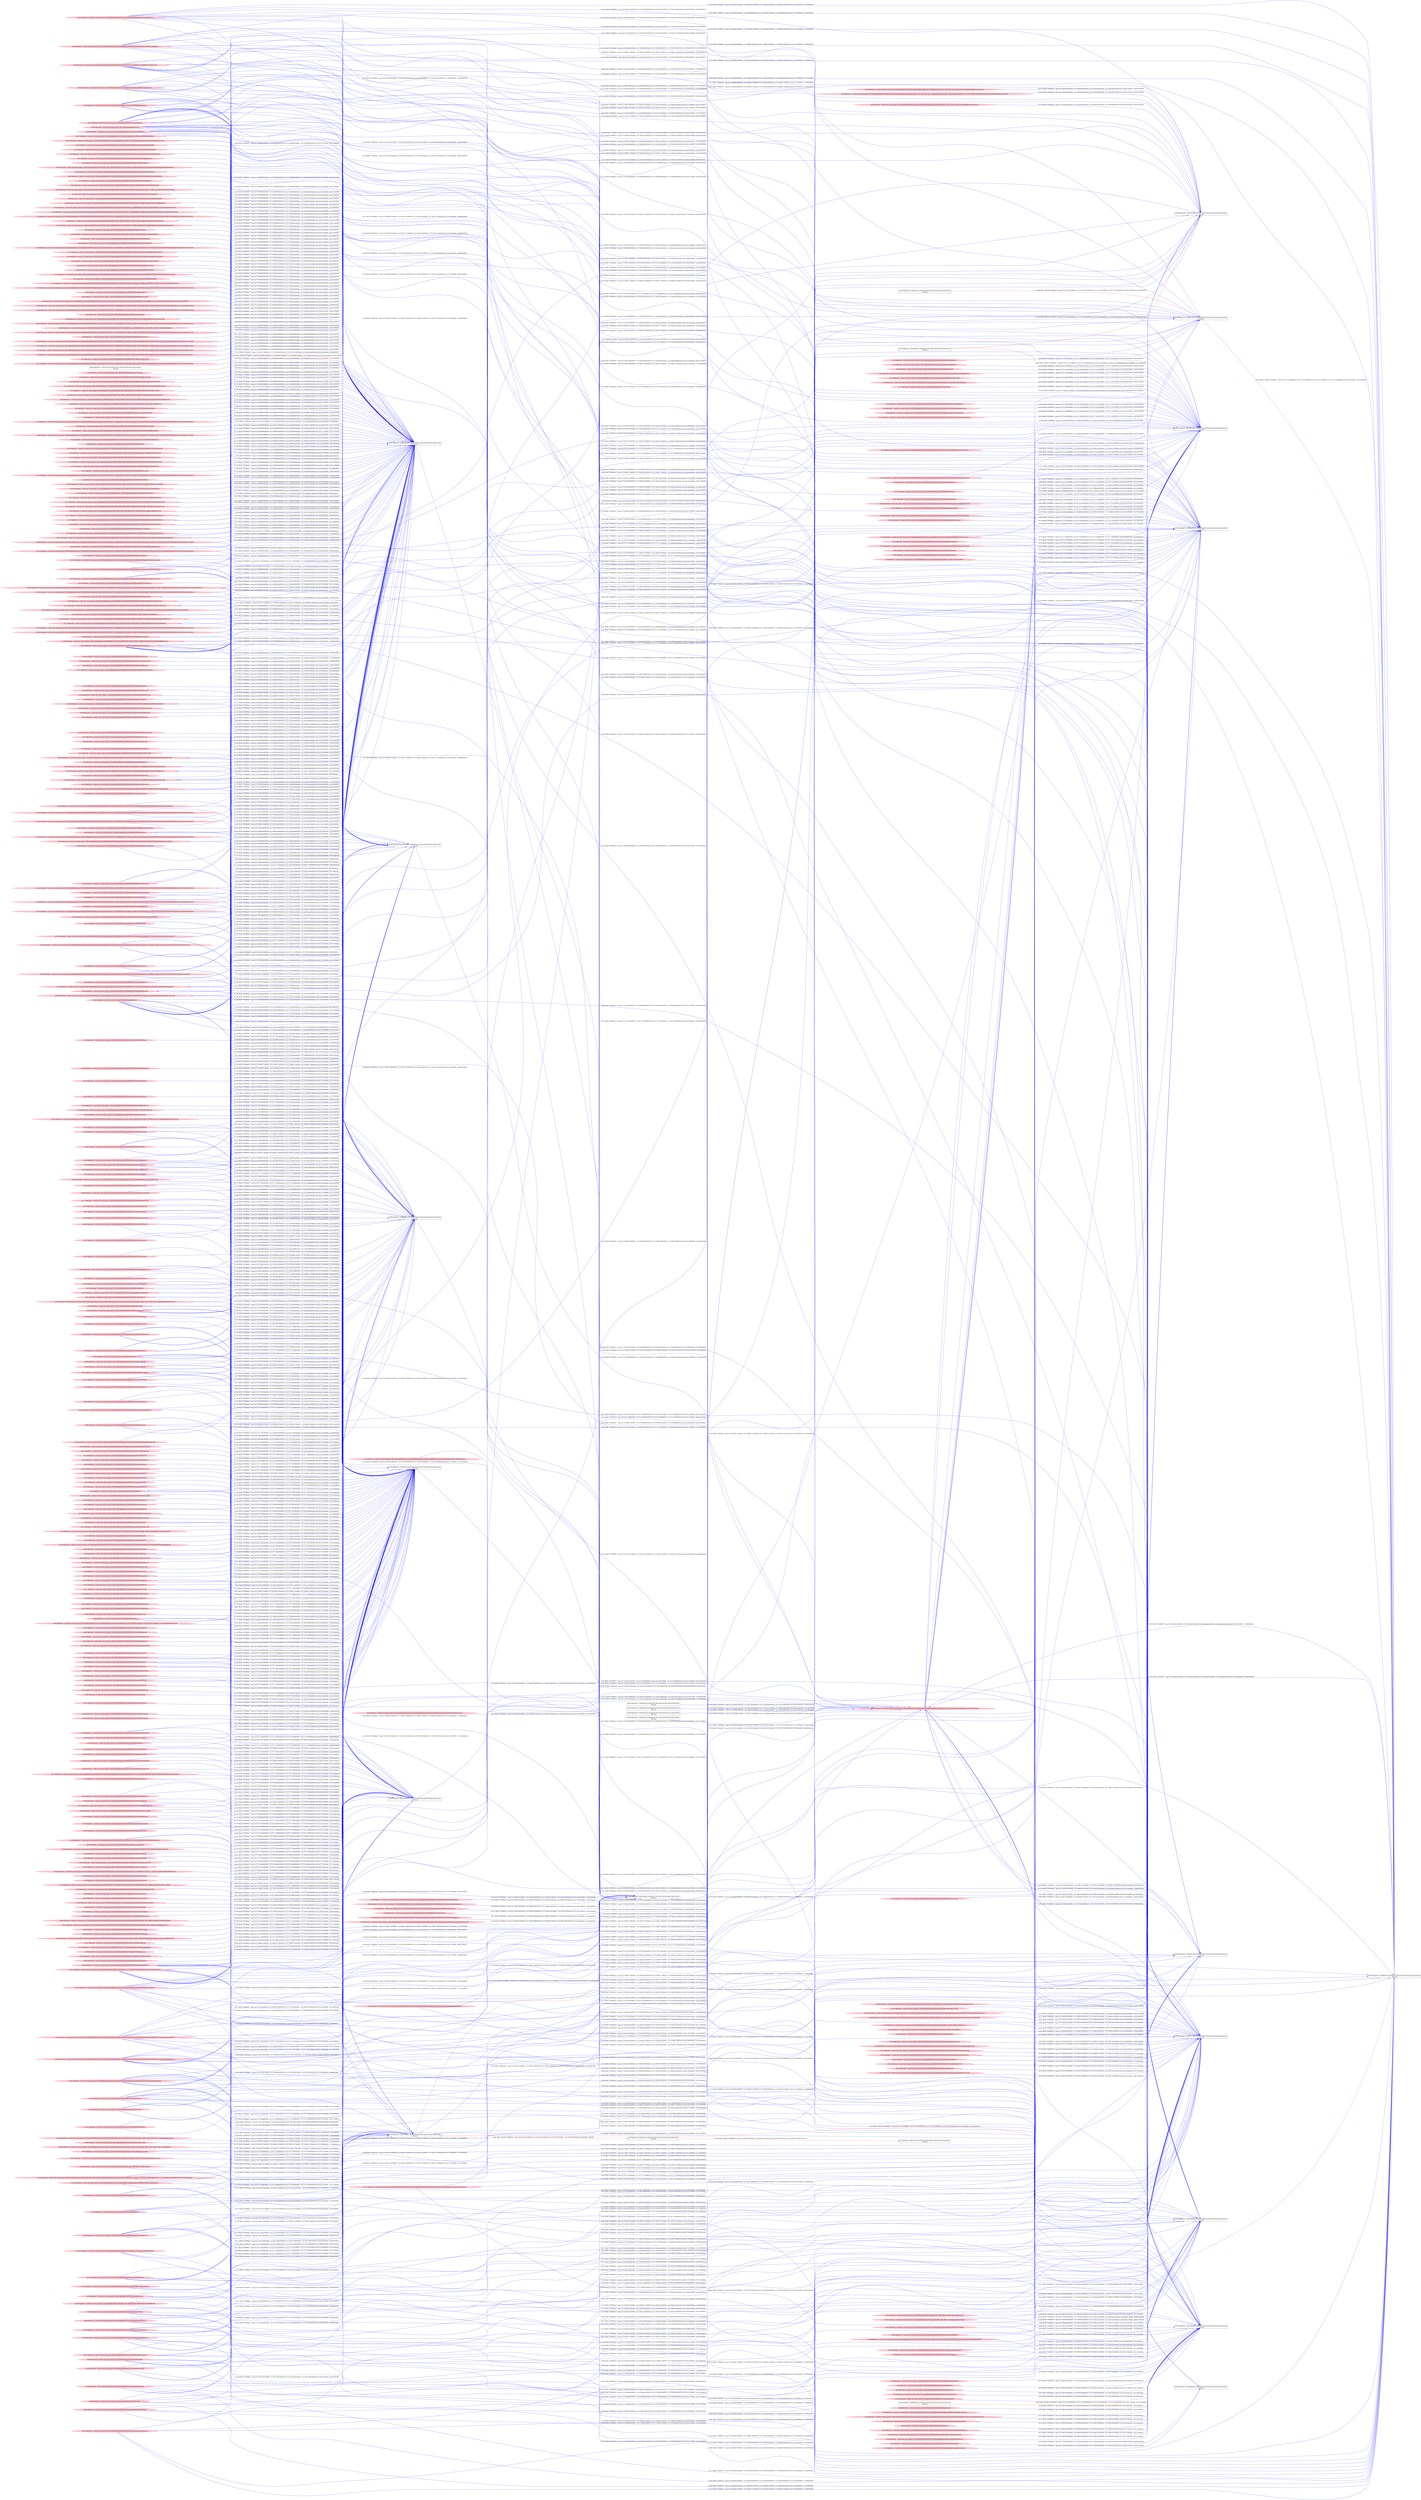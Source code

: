 digraph  {
rankdir=LR
"0"[color=black,label="id:0 HopCount: 0 pid:940 proc_starttime:0 cmd: owner uid:null owner group id:null,\n null null", shape=box,style=solid];
"1"[color=black,label="id:1 HopCount: 1 pid:1372 proc_starttime:0 cmd: owner uid:null owner group id:null,\n null null", shape=box,style=solid];
"0" -> "1" [id=463,__obj="PROC_CREATE"color=red,label="id:463 PROC_CREATE **NORMAL**  seqs:[1557241023977000000, 1557241023977000000] T:[1557241023977000000, 1557241023977000000] relT:[0, 0]",style=solid];
"293"[color=pink,label="id:293 HopCount: -5 owner uid: owner group id: /Device/HarddiskVolume2/Windows/System32/sechost.dll ", shape=oval,style=filled];
"299"[color=black,label="id:299 HopCount: -4 pid:6460 proc_starttime:0 cmd: owner uid:null owner group id:null,\n null null", shape=box,style=solid];
"293" -> "299" [id=464,__obj="READ"color=blue,label="id:464 READ **NORMAL**  seqs:[1557236748904000000, 1557236748904000000] T:[1557236748904000000, 1557236748904000000] relT:[4275073000000, 4275073000000]",style=solid];
"161"[color=pink,label="id:161 HopCount: -5 owner uid: owner group id: /Device/HarddiskVolume2/Windows/System32/profapi.dll ", shape=oval,style=filled];
"161" -> "299" [id=465,__obj="READ"color=blue,label="id:465 READ **NORMAL**  seqs:[1557236748904000000, 1557236748904000000] T:[1557236748904000000, 1557236748904000000] relT:[4275073000000, 4275073000000]",style=solid];
"356"[color=pink,label="id:356 HopCount: -5 owner uid: owner group id: /Device/HarddiskVolume2/Windows/System32/propsys.dll ", shape=oval,style=filled];
"356" -> "299" [id=466,__obj="READ"color=blue,label="id:466 READ **NORMAL**  seqs:[1557236748908000000, 1557236748908000000] T:[1557236748908000000, 1557236748908000000] relT:[4275069000000, 4275069000000]",style=solid];
"4"[color=pink,label="id:4 HopCount: -5 owner uid: owner group id: /Device/HarddiskVolume2/USERS/ADMIN/APPDATA/LOCAL/MICROSOFT/OFFICE/15.0/WEBSERVICECACHE/ALLUSERS/CLIENTTEMPLATES.CONTENT.OFFICE.NET/SUPPORT-TEMPLATES-EN-US-MT45137469.PNG0 ", shape=oval,style=filled];
"295"[color=black,label="id:295 HopCount: -4 pid:4136 proc_starttime:0 cmd: owner uid:null owner group id:null,\n null null", shape=box,style=solid];
"4" -> "295" [id=467,__obj="READ"color=blue,label="id:467 READ **NORMAL**  seqs:[1557239390930000000, 1557239390930000000] T:[1557239390930000000, 1557239390930000000] relT:[1633047000000, 1633047000000]",style=solid];
"282"[color=pink,label="id:282 HopCount: -5 owner uid: owner group id: /Device/HarddiskVolume2/WINDOWS ", shape=oval,style=filled];
"282" -> "299" [id=468,__obj="READ"color=blue,label="id:468 READ **NORMAL**  seqs:[1557236766545000000, 1557236766545000000] T:[1557236766545000000, 1557236766545000000] relT:[4257432000000, 4257432000000]",style=solid];
"6"[color=pink,label="id:6 HopCount: -5 owner uid: owner group id: /Device/HarddiskVolume2/Windows/System32/WINSTA.dll ", shape=oval,style=filled];
"6" -> "299" [id=469,__obj="READ"color=blue,label="id:469 READ **NORMAL**  seqs:[1557236748905000000, 1557236748905000000] T:[1557236748905000000, 1557236748905000000] relT:[4275072000000, 4275072000000]",style=solid];
"321"[color=pink,label="id:321 HopCount: -5 owner uid: owner group id: /Device/HarddiskVolume2/PROGRAM FILES (X86)/MICROSOFT OFFICE/OFFICE15/DOCUMENT PARTS/1033/15/BUILT-IN BUILDING BLOCKS.DOTX ", shape=oval,style=filled];
"321" -> "295" [id=470,__obj="READ"color=blue,label="id:470 READ **NORMAL**  seqs:[1557239390930000000, 1557239390930000000] T:[1557239390930000000, 1557239390930000000] relT:[1633047000000, 1633047000000]",style=solid];
"202"[color=pink,label="id:202 HopCount: -5 owner uid: owner group id: /Device/HarddiskVolume2/Users/admin/AppData/Local/Microsoft ", shape=oval,style=filled];
"202" -> "295" [id=471,__obj="READ"color=blue,label="id:471 READ **NORMAL**  seqs:[1557239390863000000, 1557239390863000000] T:[1557239390863000000, 1557239390863000000] relT:[1633114000000, 1633114000000]",style=solid];
"199"[color=pink,label="id:199 HopCount: -5 owner uid: owner group id: /Device/HarddiskVolume2/Windows/System32/ntdll.dll ", shape=oval,style=filled];
"199" -> "299" [id=472,__obj="READ"color=blue,label="id:472 READ **NORMAL**  seqs:[1557236748901000000, 1557236748901000000] T:[1557236748901000000, 1557236748901000000] relT:[4275076000000, 4275076000000]",style=solid];
"7"[color=pink,label="id:7 HopCount: -5 owner uid: owner group id: /Device/HarddiskVolume2/PROGRAM FILES (X86)/MICROSOFT OFFICE/OFFICE15/1033/MSO.ACL ", shape=oval,style=filled];
"7" -> "295" [id=473,__obj="READ"color=blue,label="id:473 READ **NORMAL**  seqs:[1557239390929000000, 1557239390929000000] T:[1557239390929000000, 1557239390929000000] relT:[1633048000000, 1633048000000]",style=solid];
"382"[color=pink,label="id:382 HopCount: -5 owner uid: owner group id: /Device/HarddiskVolume2/WINDOWS/system32 ", shape=oval,style=filled];
"382" -> "299" [id=474,__obj="READ"color=blue,label="id:474 READ **NORMAL**  seqs:[1557236766545000000, 1557236766545000000] T:[1557236766545000000, 1557236766545000000] relT:[4257432000000, 4257432000000]",style=solid];
"149"[color=pink,label="id:149 HopCount: -5 owner uid: owner group id: /Device/HarddiskVolume2/WINDOWS/Globalization/Sorting/sortdefault.nls ", shape=oval,style=filled];
"149" -> "299" [id=475,__obj="READ"color=blue,label="id:475 READ **NORMAL**  seqs:[1557236748907000000, 1557236748907000000] T:[1557236748907000000, 1557236748907000000] relT:[4275070000000, 4275070000000]",style=solid];
"8"[color=pink,label="id:8 HopCount: -5 owner uid: owner group id: /Device/HarddiskVolume2/USERS/ADMIN/APPDATA/LOCALLOW/MICROSOFT/CRYPTNETURLCACHE/METADATA ", shape=oval,style=filled];
"8" -> "295" [id=476,__obj="READ"color=blue,label="id:476 READ **NORMAL**  seqs:[1557239390862000000, 1557239390862000000] T:[1557239390862000000, 1557239390862000000] relT:[1633115000000, 1633115000000]",style=solid];
"271"[color=pink,label="id:271 HopCount: -5 owner uid: owner group id: /Device/HarddiskVolume2/WINDOWS/system32/IMM32.DLL ", shape=oval,style=filled];
"271" -> "299" [id=477,__obj="READ"color=blue,label="id:477 READ **NORMAL**  seqs:[1557236748906000000, 1557236748906000000] T:[1557236748906000000, 1557236748906000000] relT:[4275071000000, 4275071000000]",style=solid];
"335"[color=pink,label="id:335 HopCount: -5 owner uid: owner group id: /Device/HarddiskVolume2/WINDOWS/SYSTEM32/ole32.dll ", shape=oval,style=filled];
"335" -> "299" [id=478,__obj="READ"color=blue,label="id:478 READ **NORMAL**  seqs:[1557236748906000000, 1557236748906000000] T:[1557236748906000000, 1557236748906000000] relT:[4275071000000, 4275071000000]",style=solid];
"399"[color=pink,label="id:399 HopCount: -5 owner uid: owner group id: /Device/HarddiskVolume2/WINDOWS/SYSTEM32/EN-US ", shape=oval,style=filled];
"399" -> "295" [id=479,__obj="READ"color=blue,label="id:479 READ **NORMAL**  seqs:[1557238657627000000, 1557239478541000000] T:[1557238657627000000, 1557239478541000000] relT:[2366350000000, 1545436000000]",style=solid];
"381"[color=pink,label="id:381 HopCount: -5 owner uid: owner group id: /Device/HarddiskVolume2/USERS/ADMIN/APPDATA/LOCAL/MICROSOFT/OFFICE/15.0/WEBSERVICECACHE/ALLUSERS/CLIENTTEMPLATES.CONTENT.OFFICE.NET/SUPPORT-TEMPLATES-EN-US-MT16412178.PNG0 ", shape=oval,style=filled];
"381" -> "295" [id=480,__obj="READ"color=blue,label="id:480 READ **NORMAL**  seqs:[1557239390930000000, 1557239390930000000] T:[1557239390930000000, 1557239390930000000] relT:[1633047000000, 1633047000000]",style=solid];
"24"[color=pink,label="id:24 HopCount: -5 owner uid: owner group id: /Device/HarddiskVolume2/PROGRAM FILES (X86)/MICROSOFT OFFICE/OFFICE15/BIBLIOGRAPHY/STYLE/TURABIAN.XSL ", shape=oval,style=filled];
"24" -> "295" [id=481,__obj="READ"color=blue,label="id:481 READ **NORMAL**  seqs:[1557239390929000000, 1557239390929000000] T:[1557239390929000000, 1557239390929000000] relT:[1633048000000, 1633048000000]",style=solid];
"13"[color=pink,label="id:13 HopCount: -5 owner uid: owner group id: /Device/HarddiskVolume2/USERS/ADMIN/APPDATA/LOCAL/MICROSOFT/OFFICE/15.0/WEBSERVICECACHE/ALLUSERS/OFFICE15CLIENT.MICROSOFT.COM ", shape=oval,style=filled];
"13" -> "295" [id=482,__obj="READ"color=blue,label="id:482 READ **NORMAL**  seqs:[1557239390864000000, 1557239390865000000] T:[1557239390865000000, 1557239390865000000] relT:[1633112000000, 1633112000000]",style=solid];
"191"[color=pink,label="id:191 HopCount: -5 owner uid: owner group id: /Device/HarddiskVolume2/PROGRAM FILES (X86)/MICROSOFT OFFICE/OFFICE15/MSOHEV.DLL ", shape=oval,style=filled];
"191" -> "295" [id=483,__obj="READ"color=blue,label="id:483 READ **NORMAL**  seqs:[1557239390930000000, 1557239391704000000] T:[1557239390930000000, 1557239391704000000] relT:[1633047000000, 1632273000000]",style=solid];
"157"[color=pink,label="id:157 HopCount: -5 owner uid: owner group id: /Device/HarddiskVolume2/USERS/ADMIN/APPDATA/ROAMING/MICROSOFT/BIBLIOGRAPHY/STYLE/GOSTNAME.XSL ", shape=oval,style=filled];
"157" -> "295" [id=484,__obj="READ"color=blue,label="id:484 READ **NORMAL**  seqs:[1557239390929000000, 1557239390929000000] T:[1557239390929000000, 1557239390929000000] relT:[1633048000000, 1633048000000]",style=solid];
"14"[color=black,label="id:14 HopCount: -2 pid:1516 proc_starttime:0 cmd: owner uid:null owner group id:null,\n null null", shape=box,style=solid];
"14" -> "0" [id=485,__obj="PROC_CREATE"color=red,label="id:485 PROC_CREATE **NORMAL**  seqs:[1557241023973000000, 1557241023973000000] T:[1557241023973000000, 1557241023973000000] relT:[4000000, 4000000]",style=solid];
"18"[color=pink,label="id:18 HopCount: -5 owner uid: owner group id: /Device/HarddiskVolume2/USERS/ADMIN/APPDATA/LOCAL/MICROSOFT/OFFICE/15.0/WEBSERVICECACHE/ALLUSERS/CLIENTTEMPLATES.CONTENT.OFFICE.NET ", shape=oval,style=filled];
"18" -> "295" [id=486,__obj="READ"color=blue,label="id:486 READ **NORMAL**  seqs:[1557239390864000000, 1557239390864000000] T:[1557239390864000000, 1557239390864000000] relT:[1633113000000, 1633113000000]",style=solid];
"16"[color=black,label="id:16 HopCount: -3 pid:6060 proc_starttime:0 cmd: owner uid:null owner group id:null,\n null null", shape=box,style=solid];
"16" -> "14" [id=487,__obj="PROC_CREATE"color=red,label="id:487 PROC_CREATE **NORMAL**  seqs:[1557237722783000000, 1557237722783000000] T:[1557237722783000000, 1557237722783000000] relT:[3301194000000, 3301194000000]",style=solid];
"204"[color=pink,label="id:204 HopCount: -5 owner uid: owner group id: /Device/HarddiskVolume2/WINDOWS/SYSTEM32/dhcpcsvc6.DLL ", shape=oval,style=filled];
"204" -> "295" [id=488,__obj="READ"color=blue,label="id:488 READ **NORMAL**  seqs:[1557240131040000000, 1557240131040000000] T:[1557240131040000000, 1557240131040000000] relT:[892937000000, 892937000000]",style=solid];
"3"[color=pink,label="id:3 HopCount: -5 owner uid: owner group id: /Device/HarddiskVolume2/PROGRAM FILES (X86)/MICROSOFT OFFICE/OFFICE15/BIBLIOGRAPHY/STYLE/ISO690.XSL ", shape=oval,style=filled];
"3" -> "295" [id=489,__obj="READ"color=blue,label="id:489 READ **NORMAL**  seqs:[1557239390929000000, 1557239390929000000] T:[1557239390929000000, 1557239390929000000] relT:[1633048000000, 1633048000000]",style=solid];
"239"[color=pink,label="id:239 HopCount: -5 owner uid: owner group id: /Device/HarddiskVolume2/Windows/System32/rpcrt4.dll ", shape=oval,style=filled];
"239" -> "299" [id=490,__obj="READ"color=blue,label="id:490 READ **NORMAL**  seqs:[1557236748903000000, 1557236748903000000] T:[1557236748903000000, 1557236748903000000] relT:[4275074000000, 4275074000000]",style=solid];
"19"[color=pink,label="id:19 HopCount: -3 owner uid: owner group id: /Device/HarddiskVolume2/Users/admin/AppData/Roaming/Microsoft/Windows/Recent/AutomaticDestinations/5f7b5f1e01b83767.automaticDestinations-ms ", shape=oval,style=filled];
"19" -> "14" [id=491,__obj="READ"color=blue,label="id:491 READ **NORMAL**  seqs:[1557240723887000000, 1557240928569000000] T:[1557240723887000000, 1557240928569000000] relT:[300090000000, 95408000000]",style=solid];
"218"[color=pink,label="id:218 HopCount: -5 owner uid: owner group id: /Device/HarddiskVolume2/WINDOWS/SYSWOW64/NTASN1.DLL ", shape=oval,style=filled];
"283"[color=black,label="id:283 HopCount: -4 pid:6836 proc_starttime:0 cmd: owner uid:null owner group id:null,\n null null", shape=box,style=solid];
"218" -> "283" [id=492,__obj="READ"color=blue,label="id:492 READ **NORMAL**  seqs:[1557239390917000000, 1557239390917000000] T:[1557239390917000000, 1557239390917000000] relT:[1633060000000, 1633060000000]",style=solid];
"248"[color=pink,label="id:248 HopCount: -5 owner uid: owner group id: /Device/HarddiskVolume2/Windows/System32/shlwapi.dll ", shape=oval,style=filled];
"248" -> "283" [id=493,__obj="READ"color=blue,label="id:493 READ **NORMAL**  seqs:[1557238281686000000, 1557238281686000000] T:[1557238281686000000, 1557238281686000000] relT:[2742291000000, 2742291000000]",style=solid];
"22"[color=black,label="id:22 HopCount: -5 pid:8080 proc_starttime:0 cmd: owner uid:null owner group id:null,\n null null", shape=box,style=solid];
"357"[color=black,label="id:357 HopCount: -4 pid:1184 proc_starttime:0 cmd: owner uid:null owner group id:null,\n null null", shape=box,style=solid];
"22" -> "357" [id=494,__obj="PROC_CREATE"color=red,label="id:494 PROC_CREATE **NORMAL**  seqs:[1557237721446000000, 1557237721446000000] T:[1557237721446000000, 1557237721446000000] relT:[3302531000000, 3302531000000]",style=solid];
"23"[color=pink,label="id:23 HopCount: -5 owner uid: owner group id: /Device/HarddiskVolume2/Users/admin/AppData/Roaming/Microsoft/Windows/Recent/desktop.ini ", shape=oval,style=filled];
"23" -> "357" [id=495,__obj="READ"color=blue,label="id:495 READ **NORMAL**  seqs:[1557239022404000000, 1557239022405000000] T:[1557239022404000000, 1557239022405000000] relT:[2001573000000, 2001572000000]",style=solid];
"417"[color=pink,label="id:417 HopCount: -3 owner uid: owner group id: /Device/HarddiskVolume2/Users/admin/AppData/Roaming/Microsoft/Windows/Themes ", shape=oval,style=filled];
"417" -> "357" [id=496,__obj="READ"color=blue,label="id:496 READ **NORMAL**  seqs:[1557238976059000000, 1557239052263000000] T:[1557238976059000000, 1557239052263000000] relT:[2047918000000, 1971714000000]",style=solid];
"20"[color=pink,label="id:20 HopCount: -3 owner uid: owner group id: /Device/HarddiskVolume2/Users/admin/AppData/Roaming/Microsoft/Windows/Themes/CachedFiles ", shape=oval,style=filled];
"20" -> "357" [id=497,__obj="READ"color=blue,label="id:497 READ **NORMAL**  seqs:[1557238976078000000, 1557239057258000000] T:[1557238976078000000, 1557239057258000000] relT:[2047899000000, 1966719000000]",style=solid];
"25"[color=pink,label="id:25 HopCount: -5 owner uid: owner group id: /Device/HarddiskVolume2/Users/admin/AppData/Roaming/Microsoft/Windows/Recent/admin.lnk ", shape=oval,style=filled];
"25" -> "357" [id=498,__obj="READ"color=blue,label="id:498 READ **NORMAL**  seqs:[1557239022450000000, 1557239022453000000] T:[1557239022453000000, 1557239022453000000] relT:[2001524000000, 2001524000000]",style=solid];
"360"[color=black,label="id:360 HopCount: -4 pid:5180 proc_starttime:0 cmd: owner uid:null owner group id:null,\n null null", shape=box,style=solid];
"282" -> "360" [id=499,__obj="READ"color=blue,label="id:499 READ **NORMAL**  seqs:[1557238847933000000, 1557238847934000000] T:[1557238847933000000, 1557238847934000000] relT:[2176044000000, 2176043000000]",style=solid];
"27"[color=pink,label="id:27 HopCount: -5 owner uid: owner group id: /Device/HarddiskVolume2/PROGRAM FILES (X86)/MICROSOFT OFFICE/OFFICE15/BIBLIOGRAPHY/STYLE/HARVARDANGLIA2008OFFICEONLINE.XSL ", shape=oval,style=filled];
"27" -> "295" [id=500,__obj="READ"color=blue,label="id:500 READ **NORMAL**  seqs:[1557239390929000000, 1557239390929000000] T:[1557239390929000000, 1557239390929000000] relT:[1633048000000, 1633048000000]",style=solid];
"28"[color=pink,label="id:28 HopCount: -5 owner uid: owner group id: /Device/HarddiskVolume2/WINDOWS/MICROSOFT.NET ", shape=oval,style=filled];
"28" -> "295" [id=501,__obj="READ"color=blue,label="id:501 READ **NORMAL**  seqs:[1557239390905000000, 1557239390905000000] T:[1557239390905000000, 1557239390905000000] relT:[1633072000000, 1633072000000]",style=solid];
"340"[color=pink,label="id:340 HopCount: -5 owner uid: owner group id: /Device/HarddiskVolume1 ", shape=oval,style=filled];
"340" -> "295" [id=502,__obj="READ"color=blue,label="id:502 READ **NORMAL**  seqs:[1557238657626000000, 1557239478541000000] T:[1557238657626000000, 1557239478541000000] relT:[2366351000000, 1545436000000]",style=solid];
"343"[color=pink,label="id:343 HopCount: -5 owner uid: owner group id: /Device/HarddiskVolume2/WINDOWS/REGISTRATION ", shape=oval,style=filled];
"343" -> "295" [id=503,__obj="READ"color=blue,label="id:503 READ **NORMAL**  seqs:[1557239390905000000, 1557239390905000000] T:[1557239390905000000, 1557239390905000000] relT:[1633072000000, 1633072000000]",style=solid];
"30"[color=pink,label="id:30 HopCount: -5 owner uid: owner group id: /Device/HarddiskVolume2/PROGRAM FILES (X86)/COMMON FILES/MICROSOFT SHARED/OFFICE15 ", shape=oval,style=filled];
"30" -> "295" [id=504,__obj="READ"color=blue,label="id:504 READ **NORMAL**  seqs:[1557239390859000000, 1557239390859000000] T:[1557239390859000000, 1557239390859000000] relT:[1633118000000, 1633118000000]",style=solid];
"32"[color=pink,label="id:32 HopCount: -5 owner uid: owner group id: /Device/HarddiskVolume2/WINDOWS/MICROSOFT.NET/FRAMEWORK ", shape=oval,style=filled];
"32" -> "295" [id=505,__obj="READ"color=blue,label="id:505 READ **NORMAL**  seqs:[1557239390905000000, 1557239390905000000] T:[1557239390905000000, 1557239390905000000] relT:[1633072000000, 1633072000000]",style=solid];
"402"[color=pink,label="id:402 HopCount: -3 owner uid: owner group id: /Device/HarddiskVolume2/WINDOWS/SYSTEM32/kernelbase.dll ", shape=oval,style=filled];
"402" -> "357" [id=506,__obj="READ"color=blue,label="id:506 READ **NORMAL**  seqs:[1557239022410000000, 1557239022410000000] T:[1557239022410000000, 1557239022410000000] relT:[2001567000000, 2001567000000]",style=solid];
"12"[color=pink,label="id:12 HopCount: -5 owner uid: owner group id: /Device/HarddiskVolume2/PROGRAM FILES (X86)/COMMON FILES/MICROSOFT SHARED ", shape=oval,style=filled];
"12" -> "295" [id=507,__obj="READ"color=blue,label="id:507 READ **NORMAL**  seqs:[1557239390858000000, 1557239390858000000] T:[1557239390858000000, 1557239390858000000] relT:[1633119000000, 1633119000000]",style=solid];
"244"[color=pink,label="id:244 HopCount: -5 owner uid: owner group id: /Device/HarddiskVolume2/Program Files (x86)/Windows Media Player/wmplayer.exe ", shape=oval,style=filled];
"244" -> "357" [id=508,__obj="READ"color=blue,label="id:508 READ **NORMAL**  seqs:[1557239022241000000, 1557239022241000000] T:[1557239022241000000, 1557239022241000000] relT:[2001736000000, 2001736000000]",style=solid];
"426"[color=pink,label="id:426 HopCount: -3 owner uid: owner group id: /Device/HarddiskVolume2/Users/admin/AppData/Roaming/Microsoft/Windows/Themes/CachedFiles/CachedImage_1024_768_POS4.jpg ", shape=oval,style=filled];
"426" -> "357" [id=509,__obj="READ"color=blue,label="id:509 READ **NORMAL**  seqs:[1557238976140000000, 1557239057260000000] T:[1557238976140000000, 1557239057259000000] relT:[2047837000000, 1966718000000]",style=solid];
"33"[color=pink,label="id:33 HopCount: -5 owner uid: owner group id: /Device/HarddiskVolume2/Users/admin/AppData/Roaming/Microsoft/Windows/Recent/AutomaticDestinations/9b9cdc69c1c24e2b.automaticDestinations-ms ", shape=oval,style=filled];
"33" -> "357" [id=510,__obj="READ"color=blue,label="id:510 READ **NORMAL**  seqs:[1557239022033000000, 1557239022033000000] T:[1557239022033000000, 1557239022033000000] relT:[2001944000000, 2001944000000]",style=solid];
"34"[color=pink,label="id:34 HopCount: -5 owner uid: owner group id: /Device/HarddiskVolume2/Users/admin/AppData/Roaming/Microsoft/Windows/Recent/jpas.lnk ", shape=oval,style=filled];
"34" -> "357" [id=511,__obj="READ"color=blue,label="id:511 READ **NORMAL**  seqs:[1557239022422000000, 1557239022424000000] T:[1557239022422000000, 1557239022423000000] relT:[2001555000000, 2001554000000]",style=solid];
"419"[color=pink,label="id:419 HopCount: -3 owner uid: owner group id: /Device/HarddiskVolume2/Users/admin/AppData/Roaming ", shape=oval,style=filled];
"419" -> "357" [id=512,__obj="READ"color=blue,label="id:512 READ **NORMAL**  seqs:[1557238976047000000, 1557239052306000000] T:[1557238976047000000, 1557239052306000000] relT:[2047930000000, 1971671000000]",style=solid];
"277"[color=pink,label="id:277 HopCount: -3 owner uid: owner group id: /Device/HarddiskVolume2/$RECYCLE.BIN/S-1-5-21-231540947-922634896-4161786520-1004/desktop.ini ", shape=oval,style=filled];
"277" -> "357" [id=513,__obj="READ"color=blue,label="id:513 READ **NORMAL**  seqs:[1557238976079000000, 1557238976079000000] T:[1557238976079000000, 1557238976079000000] relT:[2047898000000, 2047898000000]",style=solid];
"203"[color=pink,label="id:203 HopCount: -5 owner uid: owner group id: /Device/HarddiskVolume2/Program Files/Windows NT/Accessories/WORDPAD.EXE ", shape=oval,style=filled];
"203" -> "357" [id=514,__obj="READ"color=blue,label="id:514 READ **NORMAL**  seqs:[1557239022074000000, 1557239022243000000] T:[1557239022074000000, 1557239022243000000] relT:[2001903000000, 2001734000000]",style=solid];
"36"[color=pink,label="id:36 HopCount: -5 owner uid: owner group id: /Device/HarddiskVolume2/Users/admin/AppData/Roaming/Microsoft/Windows/Start Menu/desktop.ini ", shape=oval,style=filled];
"36" -> "360" [id=515,__obj="READ"color=blue,label="id:515 READ **NORMAL**  seqs:[1557238847944000000, 1557238847944000000] T:[1557238847944000000, 1557238847944000000] relT:[2176033000000, 2176033000000]",style=solid];
"38"[color=pink,label="id:38 HopCount: -5 owner uid: owner group id: /Device/HarddiskVolume2/Program Files (x86)/Common Files/Microsoft Shared/OFFICE15/RICHED20.DLL ", shape=oval,style=filled];
"38" -> "295" [id=516,__obj="READ"color=blue,label="id:516 READ **NORMAL**  seqs:[1557239390928000000, 1557239391704000000] T:[1557239390928000000, 1557239391704000000] relT:[1633049000000, 1632273000000]",style=solid];
"316"[color=pink,label="id:316 HopCount: -5 owner uid: owner group id: /Device/HarddiskVolume2/WINDOWS/FONTS ", shape=oval,style=filled];
"316" -> "295" [id=517,__obj="READ"color=blue,label="id:517 READ **NORMAL**  seqs:[1557239390904000000, 1557239390904000000] T:[1557239390904000000, 1557239390904000000] relT:[1633073000000, 1633073000000]",style=solid];
"267"[color=pink,label="id:267 HopCount: -5 owner uid: owner group id: /Device/HarddiskVolume2/ProgramData/Microsoft/Windows/AppRepository/Packages/Microsoft.Windows.ContentDeliveryManager_10.0.16299.15_neutral_neutral_cw5n1h2txyewy/ActivationStore.dat.LOG1 ", shape=oval,style=filled];
"267" -> "295" [id=518,__obj="READ"color=blue,label="id:518 READ **NORMAL**  seqs:[1557239092359000000, 1557240655203000000] T:[1557239092359000000, 1557240655203000000] relT:[1931618000000, 368774000000]",style=solid];
"39"[color=pink,label="id:39 HopCount: -5 owner uid: owner group id: /Device/HarddiskVolume2/Users/admin/AppData/Roaming/Microsoft/Windows/Start Menu/Programs/System Tools/Command Prompt.lnk ", shape=oval,style=filled];
"39" -> "360" [id=519,__obj="READ"color=blue,label="id:519 READ **NORMAL**  seqs:[1557238847937000000, 1557238847938000000] T:[1557238847937000000, 1557238847938000000] relT:[2176040000000, 2176039000000]",style=solid];
"348"[color=pink,label="id:348 HopCount: -3 owner uid: owner group id: /Device/HarddiskVolume2/Users/admin/AppData ", shape=oval,style=filled];
"348" -> "295" [id=520,__obj="READ"color=blue,label="id:520 READ **NORMAL**  seqs:[1557239390861000000, 1557239390861000000] T:[1557239390861000000, 1557239390861000000] relT:[1633116000000, 1633116000000]",style=solid];
"405"[color=pink,label="id:405 HopCount: -3 owner uid: owner group id: /Device/HarddiskVolume2/Users/admin/AppData/Roaming/Microsoft ", shape=oval,style=filled];
"405" -> "360" [id=521,__obj="READ"color=blue,label="id:521 READ **NORMAL**  seqs:[1557238847942000000, 1557239374171000000] T:[1557238847942000000, 1557239374171000000] relT:[2176035000000, 1649806000000]",style=solid];
"41"[color=pink,label="id:41 HopCount: -5 owner uid: owner group id: /Device/HarddiskVolume2/Windows/ServiceProfiles/LocalService/AppData/Local ", shape=oval,style=filled];
"41" -> "295" [id=522,__obj="READ"color=blue,label="id:522 READ **NORMAL**  seqs:[1557239390906000000, 1557239390906000000] T:[1557239390906000000, 1557239390906000000] relT:[1633071000000, 1633071000000]",style=solid];
"370"[color=pink,label="id:370 HopCount: -3 owner uid: owner group id: /Device/HarddiskVolume2/Users/admin/AppData/Roaming/Microsoft/desktop.ini ", shape=oval,style=filled];
"370" -> "360" [id=523,__obj="READ"color=blue,label="id:523 READ **NORMAL**  seqs:[1557239279168000000, 1557239374051000000] T:[1557239279168000000, 1557239374051000000] relT:[1744809000000, 1649926000000]",style=solid];
"20" -> "360" [id=524,__obj="READ"color=blue,label="id:524 READ **NORMAL**  seqs:[1557239279181000000, 1557239379070000000] T:[1557239279181000000, 1557239379054000000] relT:[1744796000000, 1644923000000]",style=solid];
"43"[color=pink,label="id:43 HopCount: -5 owner uid: owner group id: /Device/HarddiskVolume2/WINDOWS/SYSTEM32/SPP/STORE/2.0 ", shape=oval,style=filled];
"43" -> "295" [id=525,__obj="READ"color=blue,label="id:525 READ **NORMAL**  seqs:[1557239395231000000, 1557239395231000000] T:[1557239395231000000, 1557239395231000000] relT:[1628746000000, 1628746000000]",style=solid];
"352"[color=pink,label="id:352 HopCount: -3 owner uid: owner group id: /Device/HarddiskVolume2/Users ", shape=oval,style=filled];
"352" -> "360" [id=526,__obj="READ"color=blue,label="id:526 READ **NORMAL**  seqs:[1557238847940000000, 1557239374170000000] T:[1557238847940000000, 1557239374170000000] relT:[2176037000000, 1649807000000]",style=solid];
"282" -> "357" [id=527,__obj="READ"color=blue,label="id:527 READ **NORMAL**  seqs:[1557239022072000000, 1557239022084000000] T:[1557239022072000000, 1557239022084000000] relT:[2001905000000, 2001893000000]",style=solid];
"415"[color=pink,label="id:415 HopCount: -3 owner uid: owner group id: /Device/HarddiskVolume2/ProgramData/Microsoft/Windows/AppRepository/Packages/Microsoft.MicrosoftEdge_41.16299.15.0_neutral__8wekyb3d8bbwe/S-1-5-21-231540947-922634896-4161786520-1004.pckgdep ", shape=oval,style=filled];
"415" -> "360" [id=528,__obj="READ"color=blue,label="id:528 READ **NORMAL**  seqs:[1557238451702000000, 1557238451702000000] T:[1557238451702000000, 1557238451702000000] relT:[2572275000000, 2572275000000]",style=solid];
"394"[color=pink,label="id:394 HopCount: -5 owner uid: owner group id: /Device/HarddiskVolume2/Users/admin/AppData/Local/Packages/Microsoft.Windows.ContentDeliveryManager_cw5n1h2txyewy/Settings/settings.dat.LOG2 ", shape=oval,style=filled];
"394" -> "295" [id=529,__obj="READ"color=blue,label="id:529 READ **NORMAL**  seqs:[1557239092449000000, 1557240655315000000] T:[1557239092449000000, 1557240655315000000] relT:[1931528000000, 368662000000]",style=solid];
"368"[color=pink,label="id:368 HopCount: -3 owner uid: owner group id: /Device/HarddiskVolume2/WINDOWS/AppPatch/sysmain.sdb ", shape=oval,style=filled];
"368" -> "360" [id=530,__obj="READ"color=blue,label="id:530 READ **NORMAL**  seqs:[1557238451705000000, 1557238451706000000] T:[1557238451705000000, 1557238451706000000] relT:[2572272000000, 2572271000000]",style=solid];
"245"[color=pink,label="id:245 HopCount: -5 owner uid: owner group id: /Device/HarddiskVolume2/PROGRAM FILES (X86)/MICROSOFT OFFICE/OFFICE15/BIBLIOGRAPHY/STYLE/GB.XSL ", shape=oval,style=filled];
"245" -> "295" [id=531,__obj="READ"color=blue,label="id:531 READ **NORMAL**  seqs:[1557239390928000000, 1557239390928000000] T:[1557239390928000000, 1557239390928000000] relT:[1633049000000, 1633049000000]",style=solid];
"44"[color=pink,label="id:44 HopCount: -5 owner uid: owner group id: /Device/HarddiskVolume2/Windows/System32/Windows.System.Launcher.dll ", shape=oval,style=filled];
"44" -> "357" [id=532,__obj="READ"color=blue,label="id:532 READ **NORMAL**  seqs:[1557239022407000000, 1557239022407000000] T:[1557239022407000000, 1557239022407000000] relT:[2001570000000, 2001570000000]",style=solid];
"123"[color=pink,label="id:123 HopCount: -5 owner uid: owner group id: /Device/HarddiskVolume2/Users/admin/AppData/Roaming/Microsoft/Windows/Recent ", shape=oval,style=filled];
"123" -> "357" [id=533,__obj="READ"color=blue,label="id:533 READ **NORMAL**  seqs:[1557239022401000000, 1557239022452000000] T:[1557239022401000000, 1557239022452000000] relT:[2001576000000, 2001525000000]",style=solid];
"348" -> "357" [id=534,__obj="READ"color=blue,label="id:534 READ **NORMAL**  seqs:[1557238976046000000, 1557239052305000000] T:[1557238976046000000, 1557239052305000000] relT:[2047931000000, 1971672000000]",style=solid];
"382" -> "357" [id=535,__obj="READ"color=blue,label="id:535 READ **NORMAL**  seqs:[1557239022072000000, 1557239022085000000] T:[1557239022072000000, 1557239022085000000] relT:[2001905000000, 2001892000000]",style=solid];
"50"[color=pink,label="id:50 HopCount: -5 owner uid: owner group id: /Device/HarddiskVolume2/Users/admin/AppData/Local/Microsoft/Windows/History ", shape=oval,style=filled];
"50" -> "357" [id=536,__obj="READ"color=blue,label="id:536 READ **NORMAL**  seqs:[1557239022445000000, 1557239022445000000] T:[1557239022445000000, 1557239022445000000] relT:[2001532000000, 2001532000000]",style=solid];
"405" -> "357" [id=537,__obj="READ"color=blue,label="id:537 READ **NORMAL**  seqs:[1557238976047000000, 1557239052306000000] T:[1557238976047000000, 1557239052306000000] relT:[2047930000000, 1971671000000]",style=solid];
"402" -> "360" [id=538,__obj="READ"color=blue,label="id:538 READ **NORMAL**  seqs:[1557238451742000000, 1557238451742000000] T:[1557238451742000000, 1557238451742000000] relT:[2572235000000, 2572235000000]",style=solid];
"57"[color=pink,label="id:57 HopCount: -5 owner uid: owner group id: /Device/HarddiskVolume2/Users/admin/AppData/Roaming/Microsoft/Windows/Start Menu/Programs/System Tools/desktop.ini ", shape=oval,style=filled];
"57" -> "360" [id=539,__obj="READ"color=blue,label="id:539 READ **NORMAL**  seqs:[1557238847946000000, 1557238847946000000] T:[1557238847946000000, 1557238847946000000] relT:[2176031000000, 2176031000000]",style=solid];
"58"[color=pink,label="id:58 HopCount: -5 owner uid: owner group id: /Device/HarddiskVolume2/PROGRAM FILES (X86)/MICROSOFT OFFICE/OFFICE15/BIBLIOGRAPHY/STYLE/MLASEVENTHEDITIONOFFICEONLINE.XSL ", shape=oval,style=filled];
"58" -> "295" [id=540,__obj="READ"color=blue,label="id:540 READ **NORMAL**  seqs:[1557239390929000000, 1557239390929000000] T:[1557239390929000000, 1557239390929000000] relT:[1633048000000, 1633048000000]",style=solid];
"310"[color=pink,label="id:310 HopCount: -3 owner uid: owner group id: /Device/HarddiskVolume2/Users/admin ", shape=oval,style=filled];
"310" -> "360" [id=541,__obj="READ"color=blue,label="id:541 READ **NORMAL**  seqs:[1557238847941000000, 1557239374170000000] T:[1557238847941000000, 1557239374170000000] relT:[2176036000000, 1649807000000]",style=solid];
"61"[color=pink,label="id:61 HopCount: -5 owner uid: owner group id: /Device/HarddiskVolume2/USERS/ADMIN/APPDATA/LOCALLOW/MICROSOFT/CRYPTNETURLCACHE/CONTENT ", shape=oval,style=filled];
"61" -> "295" [id=542,__obj="READ"color=blue,label="id:542 READ **NORMAL**  seqs:[1557239390862000000, 1557239390862000000] T:[1557239390862000000, 1557239390862000000] relT:[1633115000000, 1633115000000]",style=solid];
"64"[color=pink,label="id:64 HopCount: -5 owner uid: owner group id: /Device/HarddiskVolume2/WINDOWS/SYSTEM32/EN-US/IPCONFIG.EXE.MUI ", shape=oval,style=filled];
"64" -> "295" [id=543,__obj="READ"color=blue,label="id:543 READ **NORMAL**  seqs:[1557240131041000000, 1557240131041000000] T:[1557240131041000000, 1557240131041000000] relT:[892936000000, 892936000000]",style=solid];
"388"[color=pink,label="id:388 HopCount: -3 owner uid: owner group id: /Device/HarddiskVolume2/WINDOWS/SYSTEM32/ploptin.dll ", shape=oval,style=filled];
"388" -> "360" [id=544,__obj="READ"color=blue,label="id:544 READ **NORMAL**  seqs:[1557238451741000000, 1557238451741000000] T:[1557238451741000000, 1557238451741000000] relT:[2572236000000, 2572236000000]",style=solid];
"63"[color=pink,label="id:63 HopCount: -5 owner uid: owner group id: /Device/HarddiskVolume2/Users/admin/AppData/Roaming/Microsoft/Windows/Start Menu/Programs/System Tools ", shape=oval,style=filled];
"63" -> "360" [id=545,__obj="READ"color=blue,label="id:545 READ **NORMAL**  seqs:[1557238847936000000, 1557238847947000000] T:[1557238847936000000, 1557238847947000000] relT:[2176041000000, 2176030000000]",style=solid];
"350"[color=pink,label="id:350 HopCount: -3 owner uid: owner group id: /Windows/System32/ploptin.dll ", shape=oval,style=filled];
"350" -> "360" [id=546,__obj="READ"color=blue,label="id:546 READ **NORMAL**  seqs:[1557238451741000000, 1557238451741000000] T:[1557238451741000000, 1557238451741000000] relT:[2572236000000, 2572236000000]",style=solid];
"66"[color=pink,label="id:66 HopCount: -5 owner uid: owner group id: /Device/HarddiskVolume2/USERS/ADMIN/APPDATA/LOCAL/MICROSOFT/OFFICE/15.0/WEBSERVICECACHE/ALLUSERS/CLIENTTEMPLATES.CONTENT.OFFICE.NET/SUPPORT-TEMPLATES-EN-US-MT56348247.PNG0 ", shape=oval,style=filled];
"66" -> "295" [id=547,__obj="READ"color=blue,label="id:547 READ **NORMAL**  seqs:[1557239390930000000, 1557239390930000000] T:[1557239390930000000, 1557239390930000000] relT:[1633047000000, 1633047000000]",style=solid];
"277" -> "360" [id=548,__obj="READ"color=blue,label="id:548 READ **NORMAL**  seqs:[1557239279183000000, 1557239374070000000] T:[1557239279183000000, 1557239374070000000] relT:[1744794000000, 1649907000000]",style=solid];
"54"[color=pink,label="id:54 HopCount: -5 owner uid: owner group id: /Windows/System32/WpPortingLibrary.dll ", shape=oval,style=filled];
"54" -> "357" [id=549,__obj="READ"color=blue,label="id:549 READ **NORMAL**  seqs:[1557239022408000000, 1557239022408000000] T:[1557239022408000000, 1557239022408000000] relT:[2001569000000, 2001569000000]",style=solid];
"69"[color=pink,label="id:69 HopCount: -5 owner uid: owner group id: /Device/HarddiskVolume2/Users/admin/AppData/Roaming/Microsoft/Windows/Start Menu/Programs ", shape=oval,style=filled];
"69" -> "360" [id=550,__obj="READ"color=blue,label="id:550 READ **NORMAL**  seqs:[1557238847945000000, 1557238847946000000] T:[1557238847945000000, 1557238847946000000] relT:[2176032000000, 2176031000000]",style=solid];
"71"[color=pink,label="id:71 HopCount: -5 owner uid: owner group id: /Device/HarddiskVolume2/PROGRAM FILES (X86)/MICROSOFT OFFICE/OFFICE15/DOCUMENT PARTS/1033/15 ", shape=oval,style=filled];
"71" -> "295" [id=551,__obj="READ"color=blue,label="id:551 READ **NORMAL**  seqs:[1557239390861000000, 1557239390861000000] T:[1557239390861000000, 1557239390861000000] relT:[1633116000000, 1633116000000]",style=solid];
"68"[color=pink,label="id:68 HopCount: -5 owner uid: owner group id: /Windows/System32/dsclient.dll ", shape=oval,style=filled];
"68" -> "357" [id=552,__obj="READ"color=blue,label="id:552 READ **NORMAL**  seqs:[1557239022409000000, 1557239022409000000] T:[1557239022409000000, 1557239022409000000] relT:[2001568000000, 2001568000000]",style=solid];
"426" -> "360" [id=553,__obj="READ"color=blue,label="id:553 READ **NORMAL**  seqs:[1557239279197000000, 1557239379072000000] T:[1557239279197000000, 1557239379071000000] relT:[1744780000000, 1644906000000]",style=solid];
"270"[color=pink,label="id:270 HopCount: -5 owner uid: owner group id: /Device/HarddiskVolume2/WINDOWS/System32/dnsapi.dll ", shape=oval,style=filled];
"270" -> "295" [id=554,__obj="READ"color=blue,label="id:554 READ **NORMAL**  seqs:[1557240131039000000, 1557240131039000000] T:[1557240131039000000, 1557240131039000000] relT:[892938000000, 892938000000]",style=solid];
"148"[color=pink,label="id:148 HopCount: -5 owner uid: owner group id: /Device/HarddiskVolume2/Program Files/Microsoft Office 15/Root/VFS/ProgramFilesCommonX64/Microsoft Shared/OFFICE15/MSOXMLED.EXE ", shape=oval,style=filled];
"148" -> "357" [id=555,__obj="READ"color=blue,label="id:555 READ **NORMAL**  seqs:[1557239022221000000, 1557239022221000000] T:[1557239022221000000, 1557239022221000000] relT:[2001756000000, 2001756000000]",style=solid];
"424"[color=pink,label="id:424 HopCount: -3 owner uid: owner group id: /Device/HarddiskVolume2/$RECYCLE.BIN/S-1-5-21-231540947-922634896-4161786520-1004 ", shape=oval,style=filled];
"424" -> "357" [id=556,__obj="READ"color=blue,label="id:556 READ **NORMAL**  seqs:[1557238976078000000, 1557238976079000000] T:[1557238976078000000, 1557238976079000000] relT:[2047899000000, 2047898000000]",style=solid];
"327"[color=pink,label="id:327 HopCount: -3 owner uid: owner group id: /Device/HarddiskVolume2/Users/desktop.ini ", shape=oval,style=filled];
"327" -> "357" [id=557,__obj="READ"color=blue,label="id:557 READ **NORMAL**  seqs:[1557238976042000000, 1557239052304000000] T:[1557238976042000000, 1557239052304000000] relT:[2047935000000, 1971673000000]",style=solid];
"73"[color=pink,label="id:73 HopCount: -5 owner uid: owner group id: /Device/HarddiskVolume2/Users/admin/AppData/Roaming/Microsoft/Windows/Start Menu/Programs/Accessories ", shape=oval,style=filled];
"73" -> "357" [id=558,__obj="READ"color=blue,label="id:558 READ **NORMAL**  seqs:[1557239022025000000, 1557239022025000000] T:[1557239022025000000, 1557239022025000000] relT:[2001952000000, 2001952000000]",style=solid];
"76"[color=pink,label="id:76 HopCount: -5 owner uid: owner group id: /Device/HarddiskVolume2/Windows/System32/WpPortingLibrary.dll ", shape=oval,style=filled];
"76" -> "357" [id=559,__obj="READ"color=blue,label="id:559 READ **NORMAL**  seqs:[1557239022408000000, 1557239022408000000] T:[1557239022408000000, 1557239022408000000] relT:[2001569000000, 2001569000000]",style=solid];
"348" -> "360" [id=560,__obj="READ"color=blue,label="id:560 READ **NORMAL**  seqs:[1557238847941000000, 1557239374171000000] T:[1557238847941000000, 1557239374171000000] relT:[2176036000000, 1649806000000]",style=solid];
"79"[color=pink,label="id:79 HopCount: -5 owner uid: owner group id: /Device/HarddiskVolume2/USERS/ADMIN/APPDATA/ROAMING/MICROSOFT/DOCUMENT BUILDING BLOCKS/1033 ", shape=oval,style=filled];
"79" -> "295" [id=561,__obj="READ"color=blue,label="id:561 READ **NORMAL**  seqs:[1557239390903000000, 1557239390904000000] T:[1557239390904000000, 1557239390904000000] relT:[1633073000000, 1633073000000]",style=solid];
"217"[color=pink,label="id:217 HopCount: -5 owner uid: owner group id: /Device/HarddiskVolume2/Users/admin/AppData/Roaming/Microsoft/Windows/Start Menu/Programs/Accessories/Notepad.lnk ", shape=oval,style=filled];
"217" -> "360" [id=562,__obj="READ"color=blue,label="id:562 READ **NORMAL**  seqs:[1557239022136000000, 1557239022136000000] T:[1557239022136000000, 1557239022136000000] relT:[2001841000000, 2001841000000]",style=solid];
"382" -> "360" [id=563,__obj="READ"color=blue,label="id:563 READ **NORMAL**  seqs:[1557238847934000000, 1557238847934000000] T:[1557238847934000000, 1557238847934000000] relT:[2176043000000, 2176043000000]",style=solid];
"81"[color=pink,label="id:81 HopCount: -5 owner uid: owner group id: /Device/HarddiskVolume2/USERS/ADMIN/APPDATA/ROAMING/MICROSOFT/OFFICE/MSO1033.ACL ", shape=oval,style=filled];
"81" -> "295" [id=564,__obj="READ"color=blue,label="id:564 READ **NORMAL**  seqs:[1557239390929000000, 1557239390929000000] T:[1557239390929000000, 1557239390929000000] relT:[1633048000000, 1633048000000]",style=solid];
"349"[color=pink,label="id:349 HopCount: -3 owner uid: owner group id: /Device/HarddiskVolume2/Users/admin/AppData/Roaming/Microsoft/Windows/Recent/AutomaticDestinations/f01b4d95cf55d32a.automaticDestinations-ms ", shape=oval,style=filled];
"349" -> "360" [id=565,__obj="READ"color=blue,label="id:565 READ **NORMAL**  seqs:[1557239279200000000, 1557239374105000000] T:[1557239279200000000, 1557239374105000000] relT:[1744777000000, 1649872000000]",style=solid];
"385"[color=pink,label="id:385 HopCount: -5 owner uid: owner group id: /Device/HarddiskVolume2/Windows/System32/msvcrt.dll ", shape=oval,style=filled];
"385" -> "295" [id=566,__obj="READ"color=blue,label="id:566 READ **NORMAL**  seqs:[1557240131038000000, 1557240131038000000] T:[1557240131038000000, 1557240131038000000] relT:[892939000000, 892939000000]",style=solid];
"237"[color=pink,label="id:237 HopCount: -5 owner uid: owner group id: /Device/HarddiskVolume2/WINDOWS/SYSWOW64/GLOBINPUTHOST.DLL ", shape=oval,style=filled];
"237" -> "295" [id=567,__obj="READ"color=blue,label="id:567 READ **NORMAL**  seqs:[1557239390929000000, 1557239391704000000] T:[1557239390929000000, 1557239391704000000] relT:[1633048000000, 1632273000000]",style=solid];
"417" -> "360" [id=568,__obj="READ"color=blue,label="id:568 READ **NORMAL**  seqs:[1557239279169000000, 1557239374096000000] T:[1557239279169000000, 1557239374096000000] relT:[1744808000000, 1649881000000]",style=solid];
"327" -> "360" [id=569,__obj="READ"color=blue,label="id:569 READ **NORMAL**  seqs:[1557239279165000000, 1557239374049000000] T:[1557239279165000000, 1557239374049000000] relT:[1744812000000, 1649928000000]",style=solid];
"73" -> "360" [id=570,__obj="READ"color=blue,label="id:570 READ **NORMAL**  seqs:[1557239022135000000, 1557239022135000000] T:[1557239022135000000, 1557239022135000000] relT:[2001842000000, 2001842000000]",style=solid];
"259"[color=pink,label="id:259 HopCount: -5 owner uid: owner group id: /Device/HarddiskVolume2/USERS/ADMIN/APPDATA/LOCAL/MICROSOFT/OFFICE/15.0/WEBSERVICECACHE/ALLUSERS/CLIENTTEMPLATES.CONTENT.OFFICE.NET/SUPPORT-TEMPLATES-EN-US-MT03978815.PNG0 ", shape=oval,style=filled];
"259" -> "295" [id=571,__obj="READ"color=blue,label="id:571 READ **NORMAL**  seqs:[1557239390930000000, 1557239390930000000] T:[1557239390930000000, 1557239390930000000] relT:[1633047000000, 1633047000000]",style=solid];
"435"[color=pink,label="id:435 HopCount: -3 owner uid: owner group id: /Device/HarddiskVolume2/Users/admin/AppData/Roaming/Microsoft/Windows ", shape=oval,style=filled];
"435" -> "360" [id=572,__obj="READ"color=blue,label="id:572 READ **NORMAL**  seqs:[1557238847943000000, 1557239374172000000] T:[1557238847943000000, 1557239374172000000] relT:[2176034000000, 1649805000000]",style=solid];
"190"[color=pink,label="id:190 HopCount: -5 owner uid: owner group id: /Device/HarddiskVolume2/USERS/ADMIN/APPDATA/LOCAL/MICROSOFT/OFFICE/15.0/WEBSERVICECACHE/ALLUSERS/CLIENTTEMPLATES.CONTENT.OFFICE.NET/SUPPORT-TEMPLATES-EN-US-MT45420242.PNG0 ", shape=oval,style=filled];
"190" -> "295" [id=573,__obj="READ"color=blue,label="id:573 READ **NORMAL**  seqs:[1557239390930000000, 1557239390930000000] T:[1557239390930000000, 1557239390930000000] relT:[1633047000000, 1633047000000]",style=solid];
"84"[color=pink,label="id:84 HopCount: -5 owner uid: owner group id: /Device/HarddiskVolume2/Users/admin/jpas.txt ", shape=oval,style=filled];
"84" -> "357" [id=574,__obj="READ"color=blue,label="id:574 READ **NORMAL**  seqs:[1557239022024000000, 1557239022440000000] T:[1557239022024000000, 1557239022439000000] relT:[2001953000000, 2001538000000]",style=solid];
"88"[color=pink,label="id:88 HopCount: -5 owner uid: owner group id: /Device/HarddiskVolume2/Users/admin/AppData/Roaming/Microsoft/Windows/Start Menu/Programs/desktop.ini ", shape=oval,style=filled];
"88" -> "360" [id=575,__obj="READ"color=blue,label="id:575 READ **NORMAL**  seqs:[1557238847945000000, 1557238847945000000] T:[1557238847945000000, 1557238847945000000] relT:[2176032000000, 2176032000000]",style=solid];
"367"[color=pink,label="id:367 HopCount: -3 owner uid: owner group id: /Device/HarddiskVolume2/Program Files (x86)/Microsoft Office ", shape=oval,style=filled];
"367" -> "295" [id=576,__obj="READ"color=blue,label="id:576 READ **NORMAL**  seqs:[1557239390856000000, 1557239390856000000] T:[1557239390856000000, 1557239390856000000] relT:[1633121000000, 1633121000000]",style=solid];
"301"[color=pink,label="id:301 HopCount: -5 owner uid: owner group id: /Device/HarddiskVolume2/Program Files/Microsoft Office 15/root ", shape=oval,style=filled];
"334"[color=black,label="id:334 HopCount: -4 pid:8112 proc_starttime:0 cmd: owner uid:null owner group id:null,\n null null", shape=box,style=solid];
"301" -> "334" [id=577,__obj="READ"color=blue,label="id:577 READ **NORMAL**  seqs:[1557239465538000000, 1557239465538000000] T:[1557239465538000000, 1557239465538000000] relT:[1558439000000, 1558439000000]",style=solid];
"310" -> "357" [id=578,__obj="READ"color=blue,label="id:578 READ **NORMAL**  seqs:[1557238976046000000, 1557239052305000000] T:[1557238976046000000, 1557239052305000000] relT:[2047931000000, 1971672000000]",style=solid];
"89"[color=pink,label="id:89 HopCount: -5 owner uid: owner group id: /Device/HarddiskVolume2/WINDOWS/MICROSOFT.NET/FRAMEWORK/V4.0.30319 ", shape=oval,style=filled];
"89" -> "295" [id=579,__obj="READ"color=blue,label="id:579 READ **NORMAL**  seqs:[1557239390905000000, 1557239390905000000] T:[1557239390905000000, 1557239390905000000] relT:[1633072000000, 1633072000000]",style=solid];
"310" -> "334" [id=580,__obj="READ"color=blue,label="id:580 READ **NORMAL**  seqs:[1557234662220000000, 1557239834049000000] T:[1557234662220000000, 1557239834049000000] relT:[6361757000000, 1189928000000]",style=solid];
"329"[color=pink,label="id:329 HopCount: -3 owner uid: owner group id: /Device/HarddiskVolume2 ", shape=oval,style=filled];
"329" -> "357" [id=581,__obj="READ"color=blue,label="id:581 READ **NORMAL**  seqs:[1557238976041000000, 1557239052304000000] T:[1557238976041000000, 1557239052304000000] relT:[2047936000000, 1971673000000]",style=solid];
"19" -> "360" [id=582,__obj="READ"color=blue,label="id:582 READ **NORMAL**  seqs:[1557239279216000000, 1557239374141000000] T:[1557239279216000000, 1557239374141000000] relT:[1744761000000, 1649836000000]",style=solid];
"276"[color=pink,label="id:276 HopCount: -5 owner uid: owner group id: /Device/HarddiskVolume2/Program Files/Windows NT/Accessories ", shape=oval,style=filled];
"276" -> "334" [id=583,__obj="READ"color=blue,label="id:583 READ **NORMAL**  seqs:[1557239464058000000, 1557239465523000000] T:[1557239464058000000, 1557239465523000000] relT:[1559919000000, 1558454000000]",style=solid];
"434"[color=pink,label="id:434 HopCount: -3 owner uid: owner group id: /Device/HarddiskVolume2/Program Files ", shape=oval,style=filled];
"434" -> "357" [id=584,__obj="READ"color=blue,label="id:584 READ **NORMAL**  seqs:[1557239022071000000, 1557239022071000000] T:[1557239022071000000, 1557239022071000000] relT:[2001906000000, 2001906000000]",style=solid];
"309"[color=pink,label="id:309 HopCount: -3 owner uid: owner group id: /Device/HarddiskVolume2/Users/admin/Videos ", shape=oval,style=filled];
"309" -> "334" [id=585,__obj="READ"color=blue,label="id:585 READ **NORMAL**  seqs:[1557239834021000000, 1557239834021000000] T:[1557239834021000000, 1557239834021000000] relT:[1189956000000, 1189956000000]",style=solid];
"104"[color=pink,label="id:104 HopCount: -5 owner uid: owner group id: /Device/HarddiskVolume2/Program Files/Internet Explorer/IEXPLORE.EXE ", shape=oval,style=filled];
"104" -> "357" [id=586,__obj="READ"color=blue,label="id:586 READ **NORMAL**  seqs:[1557239022215000000, 1557239022215000000] T:[1557239022215000000, 1557239022215000000] relT:[2001762000000, 2001762000000]",style=solid];
"307"[color=pink,label="id:307 HopCount: -3 owner uid: owner group id: /Device/HarddiskVolume2/Users/admin/AppData/Local/Microsoft/Windows/Explorer/thumbcache_idx.db ", shape=oval,style=filled];
"307" -> "334" [id=587,__obj="READ"color=blue,label="id:587 READ **NORMAL**  seqs:[1557237721264000000, 1557237721265000000] T:[1557237721264000000, 1557237721265000000] relT:[3302713000000, 3302712000000]",style=solid];
"19" -> "357" [id=588,__obj="READ"color=blue,label="id:588 READ **NORMAL**  seqs:[1557238976167000000, 1557239052292000000] T:[1557238976167000000, 1557239052292000000] relT:[2047810000000, 1971685000000]",style=solid];
"306"[color=pink,label="id:306 HopCount: -3 owner uid: owner group id: /Device/HarddiskVolume2/Program Files (x86)/Microsoft Office/Office15 ", shape=oval,style=filled];
"306" -> "334" [id=589,__obj="READ"color=blue,label="id:589 READ **NORMAL**  seqs:[1557239464041000000, 1557239477069000000] T:[1557239464041000000, 1557239477069000000] relT:[1559936000000, 1546908000000]",style=solid];
"20" -> "334" [id=590,__obj="READ"color=blue,label="id:590 READ **NORMAL**  seqs:[1557238276255000000, 1557239839049000000] T:[1557238276255000000, 1557239838943000000] relT:[2747722000000, 1185034000000]",style=solid];
"91"[color=pink,label="id:91 HopCount: -5 owner uid: owner group id: /Device/HarddiskVolume2/Users/admin/desktop.ini ", shape=oval,style=filled];
"91" -> "357" [id=591,__obj="READ"color=blue,label="id:591 READ **NORMAL**  seqs:[1557239022254000000, 1557239022254000000] T:[1557239022254000000, 1557239022254000000] relT:[2001723000000, 2001723000000]",style=solid];
"435" -> "357" [id=592,__obj="READ"color=blue,label="id:592 READ **NORMAL**  seqs:[1557238976059000000, 1557239052307000000] T:[1557238976059000000, 1557239052307000000] relT:[2047918000000, 1971670000000]",style=solid];
"94"[color=pink,label="id:94 HopCount: -5 owner uid: owner group id: /Device/HarddiskVolume2/WINDOWS/system32/mspaint.exe ", shape=oval,style=filled];
"94" -> "334" [id=593,__obj="READ"color=blue,label="id:593 READ **NORMAL**  seqs:[1557239464109000000, 1557239465557000000] T:[1557239464109000000, 1557239465557000000] relT:[1559868000000, 1558420000000]",style=solid];
"328"[color=pink,label="id:328 HopCount: -3 owner uid: owner group id: /Device/HarddiskVolume2/Users/admin/AppData/Local/Microsoft/Windows/Explorer/ThumbCacheToDelete ", shape=oval,style=filled];
"328" -> "334" [id=594,__obj="READ"color=blue,label="id:594 READ **NORMAL**  seqs:[1557237721263000000, 1557237721263000000] T:[1557237721263000000, 1557237721263000000] relT:[3302714000000, 3302714000000]",style=solid];
"341"[color=black,label="id:341 HopCount: -4 pid:4220 proc_starttime:0 cmd: owner uid:null owner group id:null,\n null null", shape=box,style=solid];
"349" -> "341" [id=595,__obj="READ"color=blue,label="id:595 READ **NORMAL**  seqs:[1557234652645000000, 1557234662252000000] T:[1557234652645000000, 1557234662252000000] relT:[6371332000000, 6361725000000]",style=solid];
"426" -> "341" [id=596,__obj="READ"color=blue,label="id:596 READ **NORMAL**  seqs:[1557234652642000000, 1557234667273000000] T:[1557234652642000000, 1557234667272000000] relT:[6371335000000, 6356705000000]",style=solid];
"405" -> "295" [id=597,__obj="READ"color=blue,label="id:597 READ **NORMAL**  seqs:[1557239390865000000, 1557239390865000000] T:[1557239390865000000, 1557239390865000000] relT:[1633112000000, 1633112000000]",style=solid];
"329" -> "341" [id=598,__obj="READ"color=blue,label="id:598 READ **NORMAL**  seqs:[1557234652596000000, 1557234662303000000] T:[1557234652596000000, 1557234662303000000] relT:[6371381000000, 6361674000000]",style=solid];
"375"[color=pink,label="id:375 HopCount: -5 owner uid: owner group id: /Device/HarddiskVolume2/USERS/ADMIN/APPDATA/LOCAL/MICROSOFT/OFFICE/15.0/WEBSERVICECACHE/ALLUSERS/CLIENTTEMPLATES.CONTENT.OFFICE.NET/SUPPORT-TEMPLATES-EN-US-MT22746018.PNG0 ", shape=oval,style=filled];
"375" -> "295" [id=599,__obj="READ"color=blue,label="id:599 READ **NORMAL**  seqs:[1557239390930000000, 1557239390930000000] T:[1557239390930000000, 1557239390930000000] relT:[1633047000000, 1633047000000]",style=solid];
"435" -> "341" [id=600,__obj="READ"color=blue,label="id:600 READ **NORMAL**  seqs:[1557234652599000000, 1557234662306000000] T:[1557234652599000000, 1557234662306000000] relT:[6371378000000, 6361671000000]",style=solid];
"254"[color=pink,label="id:254 HopCount: -5 owner uid: owner group id: /Device/HarddiskVolume2/PROGRAM FILES (X86)/MICROSOFT OFFICE/OFFICE15/BIBLIOGRAPHY/STYLE/ISO690NMERICAL.XSL ", shape=oval,style=filled];
"254" -> "295" [id=601,__obj="READ"color=blue,label="id:601 READ **NORMAL**  seqs:[1557239390929000000, 1557239390929000000] T:[1557239390929000000, 1557239390929000000] relT:[1633048000000, 1633048000000]",style=solid];
"425"[color=pink,label="id:425 HopCount: -3 owner uid: owner group id: /Device/HarddiskVolume2/Users/admin/Downloads/desktop.ini ", shape=oval,style=filled];
"425" -> "341" [id=602,__obj="READ"color=blue,label="id:602 READ **NORMAL**  seqs:[1557234652660000000, 1557234652660000000] T:[1557234652660000000, 1557234652660000000] relT:[6371317000000, 6371317000000]",style=solid];
"398"[color=pink,label="id:398 HopCount: -5 owner uid: owner group id: /Device/HarddiskVolume2/Windows/System32/kernel32.dll ", shape=oval,style=filled];
"398" -> "295" [id=603,__obj="READ"color=blue,label="id:603 READ **NORMAL**  seqs:[1557240131038000000, 1557240131038000000] T:[1557240131038000000, 1557240131038000000] relT:[892939000000, 892939000000]",style=solid];
"98"[color=pink,label="id:98 HopCount: -5 owner uid: owner group id: /Device/HarddiskVolume2/USERS/ADMIN/APPDATA/ROAMING/MICROSOFT/OFFICE ", shape=oval,style=filled];
"98" -> "295" [id=604,__obj="READ"color=blue,label="id:604 READ **NORMAL**  seqs:[1557239390904000000, 1557239390904000000] T:[1557239390904000000, 1557239390904000000] relT:[1633073000000, 1633073000000]",style=solid];
"330"[color=pink,label="id:330 HopCount: -3 owner uid: owner group id: /Device/HarddiskVolume2/Users/admin/Documents ", shape=oval,style=filled];
"330" -> "341" [id=605,__obj="READ"color=blue,label="id:605 READ **NORMAL**  seqs:[1557234652670000000, 1557234652670000000] T:[1557234652670000000, 1557234652670000000] relT:[6371307000000, 6371307000000]",style=solid];
"251"[color=pink,label="id:251 HopCount: -5 owner uid: owner group id: /Device/HarddiskVolume2/Program Files/Microsoft Office 15/root/Office15/Winword.exe ", shape=oval,style=filled];
"251" -> "357" [id=606,__obj="READ"color=blue,label="id:606 READ **NORMAL**  seqs:[1557239022235000000, 1557239022235000000] T:[1557239022235000000, 1557239022235000000] relT:[2001742000000, 2001742000000]",style=solid];
"100"[color=pink,label="id:100 HopCount: -5 owner uid: owner group id: /Device/HarddiskVolume2/Users/admin/AppData/Roaming/Microsoft/Windows/Start Menu ", shape=oval,style=filled];
"100" -> "360" [id=607,__obj="READ"color=blue,label="id:607 READ **NORMAL**  seqs:[1557238847944000000, 1557238847944000000] T:[1557238847944000000, 1557238847944000000] relT:[2176033000000, 2176033000000]",style=solid];
"294"[color=pink,label="id:294 HopCount: -5 owner uid: owner group id: /Device/HarddiskVolume2/WINDOWS/system32/NOTEPAD.EXE ", shape=oval,style=filled];
"294" -> "357" [id=608,__obj="READ"color=blue,label="id:608 READ **NORMAL**  seqs:[1557239022071000000, 1557239022420000000] T:[1557239022071000000, 1557239022420000000] relT:[2001906000000, 2001557000000]",style=solid];
"103"[color=pink,label="id:103 HopCount: -5 owner uid: owner group id: /Device/HarddiskVolume2/USERS/ADMIN/APPDATA/ROAMING/MICROSOFT/DOCUMENT BUILDING BLOCKS/1033/15/BUILT-IN BUILDING BLOCKS.DOTX ", shape=oval,style=filled];
"103" -> "295" [id=609,__obj="READ"color=blue,label="id:609 READ **NORMAL**  seqs:[1557239390930000000, 1557239390930000000] T:[1557239390930000000, 1557239390930000000] relT:[1633047000000, 1633047000000]",style=solid];
"428"[color=pink,label="id:428 HopCount: -3 owner uid: owner group id: /Device/HarddiskVolume2/Users/Public ", shape=oval,style=filled];
"428" -> "334" [id=610,__obj="READ"color=blue,label="id:610 READ **NORMAL**  seqs:[1557237720840000000, 1557239833969000000] T:[1557237720840000000, 1557239833969000000] relT:[3303137000000, 1190008000000]",style=solid];
"276" -> "357" [id=611,__obj="READ"color=blue,label="id:611 READ **NORMAL**  seqs:[1557239022075000000, 1557239022075000000] T:[1557239022075000000, 1557239022075000000] relT:[2001902000000, 2001902000000]",style=solid];
"424" -> "360" [id=612,__obj="READ"color=blue,label="id:612 READ **NORMAL**  seqs:[1557239279182000000, 1557239374070000000] T:[1557239279182000000, 1557239374070000000] relT:[1744795000000, 1649907000000]",style=solid];
"331"[color=pink,label="id:331 HopCount: -3 owner uid: owner group id: /Device/HarddiskVolume2/Users/admin/AppData/Roaming/Microsoft/Windows/Recent/AutomaticDestinations ", shape=oval,style=filled];
"331" -> "357" [id=613,__obj="READ"color=blue,label="id:613 READ **NORMAL**  seqs:[1557238976145000000, 1557239052292000000] T:[1557238976145000000, 1557239052292000000] relT:[2047832000000, 1971685000000]",style=solid];
"331" -> "360" [id=614,__obj="READ"color=blue,label="id:614 READ **NORMAL**  seqs:[1557239279200000000, 1557239374141000000] T:[1557239279200000000, 1557239374141000000] relT:[1744777000000, 1649836000000]",style=solid];
"361"[color=pink,label="id:361 HopCount: -5 owner uid: owner group id: /Device/HarddiskVolume2/WINDOWS/SYSTEM32/LOCALE.NLS ", shape=oval,style=filled];
"361" -> "295" [id=615,__obj="READ"color=blue,label="id:615 READ **NORMAL**  seqs:[1557240131038000000, 1557240131038000000] T:[1557240131038000000, 1557240131038000000] relT:[892939000000, 892939000000]",style=solid];
"104" -> "334" [id=616,__obj="READ"color=blue,label="id:616 READ **NORMAL**  seqs:[1557239464101000000, 1557239465551000000] T:[1557239464101000000, 1557239465551000000] relT:[1559876000000, 1558426000000]",style=solid];
"370" -> "357" [id=617,__obj="READ"color=blue,label="id:617 READ **NORMAL**  seqs:[1557238976047000000, 1557239052306000000] T:[1557238976047000000, 1557239052306000000] relT:[2047930000000, 1971671000000]",style=solid];
"329" -> "360" [id=618,__obj="READ"color=blue,label="id:618 READ **NORMAL**  seqs:[1557238672849000000, 1557239374170000000] T:[1557238672849000000, 1557239374170000000] relT:[2351128000000, 1649807000000]",style=solid];
"317"[color=pink,label="id:317 HopCount: -5 owner uid: owner group id: /Device/HarddiskVolume2/PROGRAM FILES (X86)/MICROSOFT OFFICE/OFFICE15/BIBLIOGRAPHY/STYLE/GOSTTITLE.XSL ", shape=oval,style=filled];
"317" -> "295" [id=619,__obj="READ"color=blue,label="id:619 READ **NORMAL**  seqs:[1557239390929000000, 1557239390929000000] T:[1557239390929000000, 1557239390929000000] relT:[1633048000000, 1633048000000]",style=solid];
"435" -> "334" [id=620,__obj="READ"color=blue,label="id:620 READ **NORMAL**  seqs:[1557238276236000000, 1557239834051000000] T:[1557238276236000000, 1557239834051000000] relT:[2747741000000, 1189926000000]",style=solid];
"352" -> "357" [id=621,__obj="READ"color=blue,label="id:621 READ **NORMAL**  seqs:[1557238976045000000, 1557239052304000000] T:[1557238976045000000, 1557239052304000000] relT:[2047932000000, 1971673000000]",style=solid];
"107"[color=pink,label="id:107 HopCount: -5 owner uid: owner group id: /Device/HarddiskVolume2/Users/admin/AppData/Roaming/Microsoft/Windows/Recent/AutomaticDestinations/a4a5324453625195.automaticDestinations-ms ", shape=oval,style=filled];
"107" -> "334" [id=622,__obj="READ"color=blue,label="id:622 READ **NORMAL**  seqs:[1557239464047000000, 1557239477072000000] T:[1557239464047000000, 1557239477072000000] relT:[1559930000000, 1546905000000]",style=solid];
"108"[color=pink,label="id:108 HopCount: -5 owner uid: owner group id: /Device/HarddiskVolume2/Windows/System32/dsclient.dll ", shape=oval,style=filled];
"108" -> "357" [id=623,__obj="READ"color=blue,label="id:623 READ **NORMAL**  seqs:[1557239022409000000, 1557239022409000000] T:[1557239022409000000, 1557239022409000000] relT:[2001568000000, 2001568000000]",style=solid];
"109"[color=pink,label="id:109 HopCount: -5 owner uid: owner group id: /Device/HarddiskVolume2/Users/admin/AppData/Roaming/Microsoft/Internet Explorer/Quick Launch/User Pinned/TaskBar/File Explorer.lnk ", shape=oval,style=filled];
"109" -> "334" [id=624,__obj="READ"color=blue,label="id:624 READ **NORMAL**  seqs:[1557239012810000000, 1557239012810000000] T:[1557239012810000000, 1557239012810000000] relT:[2011167000000, 2011167000000]",style=solid];
"110"[color=pink,label="id:110 HopCount: -5 owner uid: owner group id: /Windows/System32/Windows.System.Launcher.dll ", shape=oval,style=filled];
"110" -> "357" [id=625,__obj="READ"color=blue,label="id:625 READ **NORMAL**  seqs:[1557239022408000000, 1557239022408000000] T:[1557239022408000000, 1557239022408000000] relT:[2001569000000, 2001569000000]",style=solid];
"367" -> "334" [id=626,__obj="READ"color=blue,label="id:626 READ **NORMAL**  seqs:[1557239464041000000, 1557239477069000000] T:[1557239464041000000, 1557239477069000000] relT:[1559936000000, 1546908000000]",style=solid];
"231"[color=pink,label="id:231 HopCount: -5 owner uid: owner group id: /Device/HarddiskVolume4 ", shape=oval,style=filled];
"231" -> "334" [id=627,__obj="READ"color=blue,label="id:627 READ **NORMAL**  seqs:[1557234472851000000, 1557237720846000000] T:[1557234472851000000, 1557237720846000000] relT:[6551126000000, 3303131000000]",style=solid];
"387"[color=pink,label="id:387 HopCount: -3 owner uid: owner group id: /Device/HarddiskVolume2/Users/admin/Videos/desktop.ini ", shape=oval,style=filled];
"387" -> "341" [id=628,__obj="READ"color=blue,label="id:628 READ **NORMAL**  seqs:[1557234652663000000, 1557234652663000000] T:[1557234652663000000, 1557234652663000000] relT:[6371314000000, 6371314000000]",style=solid];
"138"[color=pink,label="id:138 HopCount: -5 owner uid: owner group id: /Device/HarddiskVolume2/USERS/ADMIN/APPDATA/LOCAL/MICROSOFT/OFFICE/15.0/WEBSERVICECACHE/ALLUSERS/CLIENTTEMPLATES.CONTENT.OFFICE.NET/SUPPORT-TEMPLATES-EN-US-MT89352992.PNG0 ", shape=oval,style=filled];
"138" -> "295" [id=629,__obj="READ"color=blue,label="id:629 READ **NORMAL**  seqs:[1557239390930000000, 1557239390930000000] T:[1557239390930000000, 1557239390930000000] relT:[1633047000000, 1633047000000]",style=solid];
"309" -> "341" [id=630,__obj="READ"color=blue,label="id:630 READ **NORMAL**  seqs:[1557234652661000000, 1557234652661000000] T:[1557234652661000000, 1557234652661000000] relT:[6371316000000, 6371316000000]",style=solid];
"268"[color=pink,label="id:268 HopCount: -5 owner uid: owner group id: /Device/HarddiskVolume2/USERS/ADMIN/APPDATA/LOCALLOW/MICROSOFT/CRYPTNETURLCACHE/METADATA/6BADA8974A10C4BD62CC921D13E43B18_88614FFAD35D353421B8A7E1FE18FCE4 ", shape=oval,style=filled];
"268" -> "295" [id=631,__obj="READ"color=blue,label="id:631 READ **NORMAL**  seqs:[1557239390929000000, 1557239390929000000] T:[1557239390929000000, 1557239390929000000] relT:[1633048000000, 1633048000000]",style=solid];
"351"[color=pink,label="id:351 HopCount: -3 owner uid: owner group id: /Device/HarddiskVolume2/Users/admin/Documents/desktop.ini ", shape=oval,style=filled];
"351" -> "341" [id=632,__obj="READ"color=blue,label="id:632 READ **NORMAL**  seqs:[1557234652671000000, 1557234652671000000] T:[1557234652671000000, 1557234652671000000] relT:[6371306000000, 6371306000000]",style=solid];
"114"[color=pink,label="id:114 HopCount: -5 owner uid: owner group id: /Device/HarddiskVolume2/USERS/ADMIN/APPDATA/ROAMING/MICROSOFT/BIBLIOGRAPHY ", shape=oval,style=filled];
"114" -> "295" [id=633,__obj="READ"color=blue,label="id:633 READ **NORMAL**  seqs:[1557239390865000000, 1557239390865000000] T:[1557239390865000000, 1557239390865000000] relT:[1633112000000, 1633112000000]",style=solid];
"352" -> "341" [id=634,__obj="READ"color=blue,label="id:634 READ **NORMAL**  seqs:[1557234652597000000, 1557234662304000000] T:[1557234652597000000, 1557234662304000000] relT:[6371380000000, 6361673000000]",style=solid];
"308"[color=pink,label="id:308 HopCount: -3 owner uid: owner group id: /Device/HarddiskVolume2/Users/admin/Pictures/desktop.ini ", shape=oval,style=filled];
"308" -> "341" [id=635,__obj="READ"color=blue,label="id:635 READ **NORMAL**  seqs:[1557234652668000000, 1557234652668000000] T:[1557234652668000000, 1557234652668000000] relT:[6371309000000, 6371309000000]",style=solid];
"116"[color=pink,label="id:116 HopCount: -5 owner uid: owner group id: /Device/HarddiskVolume2/WINDOWS/WINSXS/X86_MICROSOFT.WINDOWS.COMMON-CONTROLS_6595B64144CCF1DF_6.0.16299.125_NONE_5D79065FA7DE350F ", shape=oval,style=filled];
"116" -> "295" [id=636,__obj="READ"color=blue,label="id:636 READ **NORMAL**  seqs:[1557239390907000000, 1557239390907000000] T:[1557239390907000000, 1557239390907000000] relT:[1633070000000, 1633070000000]",style=solid];
"428" -> "341" [id=637,__obj="READ"color=blue,label="id:637 READ **NORMAL**  seqs:[1557234652629000000, 1557234652629000000] T:[1557234652629000000, 1557234652629000000] relT:[6371348000000, 6371348000000]",style=solid];
"325"[color=pink,label="id:325 HopCount: -5 owner uid: owner group id: /Device/HarddiskVolume2/PROGRAM FILES (X86)/COMMON FILES/MICROSOFT SHARED/OFFICE15/1033/MSOINTL.DLL ", shape=oval,style=filled];
"325" -> "295" [id=638,__obj="READ"color=blue,label="id:638 READ **NORMAL**  seqs:[1557239390927000000, 1557239391703000000] T:[1557239390927000000, 1557239391703000000] relT:[1633050000000, 1632274000000]",style=solid];
"384"[color=pink,label="id:384 HopCount: -5 owner uid: owner group id: /Device/HarddiskVolume2/USERS/ADMIN/APPDATA/ROAMING/MICROSOFT/BIBLIOGRAPHY/STYLE/MLASEVENTHEDITIONOFFICEONLINE.XSL ", shape=oval,style=filled];
"384" -> "295" [id=639,__obj="READ"color=blue,label="id:639 READ **NORMAL**  seqs:[1557239390929000000, 1557239390929000000] T:[1557239390929000000, 1557239390929000000] relT:[1633048000000, 1633048000000]",style=solid];
"94" -> "357" [id=640,__obj="READ"color=blue,label="id:640 READ **NORMAL**  seqs:[1557239022224000000, 1557239022224000000] T:[1557239022224000000, 1557239022224000000] relT:[2001753000000, 2001753000000]",style=solid];
"217" -> "357" [id=641,__obj="READ"color=blue,label="id:641 READ **NORMAL**  seqs:[1557239022026000000, 1557239022026000000] T:[1557239022026000000, 1557239022026000000] relT:[2001951000000, 2001951000000]",style=solid];
"417" -> "341" [id=642,__obj="READ"color=blue,label="id:642 READ **NORMAL**  seqs:[1557234652600000000, 1557234662239000000] T:[1557234652600000000, 1557234662239000000] relT:[6371377000000, 6361738000000]",style=solid];
"350" -> "334" [id=643,__obj="READ"color=blue,label="id:643 READ **NORMAL**  seqs:[1557235751637000000, 1557235751637000000] T:[1557235751637000000, 1557235751637000000] relT:[5272340000000, 5272340000000]",style=solid];
"349" -> "357" [id=644,__obj="READ"color=blue,label="id:644 READ **NORMAL**  seqs:[1557238976145000000, 1557239052274000000] T:[1557238976145000000, 1557239052274000000] relT:[2047832000000, 1971703000000]",style=solid];
"370" -> "341" [id=645,__obj="READ"color=blue,label="id:645 READ **NORMAL**  seqs:[1557234652599000000, 1557234662305000000] T:[1557234652599000000, 1557234662305000000] relT:[6371378000000, 6361672000000]",style=solid];
"348" -> "334" [id=646,__obj="READ"color=blue,label="id:646 READ **NORMAL**  seqs:[1557238276234000000, 1557239834050000000] T:[1557238276234000000, 1557239834050000000] relT:[2747743000000, 1189927000000]",style=solid];
"20" -> "341" [id=647,__obj="READ"color=blue,label="id:647 READ **NORMAL**  seqs:[1557234652622000000, 1557234667271000000] T:[1557234652622000000, 1557234667271000000] relT:[6371355000000, 6356706000000]",style=solid];
"122"[color=pink,label="id:122 HopCount: -5 owner uid: owner group id: /Device/HarddiskVolume2/USERS/ADMIN/APPDATA/LOCAL/MICROSOFT/OFFICE/15.0/WEBSERVICECACHE/ALLUSERS/CLIENTTEMPLATES.CONTENT.OFFICE.NET/SUPPORT-TEMPLATES-EN-US-MT16392877.PNG0 ", shape=oval,style=filled];
"122" -> "295" [id=648,__obj="READ"color=blue,label="id:648 READ **NORMAL**  seqs:[1557239390930000000, 1557239390930000000] T:[1557239390930000000, 1557239390930000000] relT:[1633047000000, 1633047000000]",style=solid];
"329" -> "334" [id=649,__obj="READ"color=blue,label="id:649 READ **NORMAL**  seqs:[1557234472850000000, 1557239834049000000] T:[1557234472850000000, 1557239834049000000] relT:[6551127000000, 1189928000000]",style=solid];
"119"[color=black,label="id:119 HopCount: -5 pid:6960 proc_starttime:0 cmd: owner uid:null owner group id:null,\n null null", shape=box,style=solid];
"337"[color=black,label="id:337 HopCount: -4 pid:4092 proc_starttime:0 cmd: owner uid:null owner group id:null,\n null null", shape=box,style=solid];
"119" -> "337" [id=650,__obj="PROC_CREATE"color=red,label="id:650 PROC_CREATE **NORMAL**  seqs:[1557237721271000000, 1557237721271000000] T:[1557237721271000000, 1557237721271000000] relT:[3302706000000, 3302706000000]",style=solid];
"124"[color=pink,label="id:124 HopCount: -5 owner uid: owner group id: /Device/HarddiskVolume2/Program Files/TightVNC/tvnserver.exe ", shape=oval,style=filled];
"124" -> "341" [id=651,__obj="READ"color=blue,label="id:651 READ **NORMAL**  seqs:[1557234652672000000, 1557234652672000000] T:[1557234652672000000, 1557234652672000000] relT:[6371305000000, 6371305000000]",style=solid];
"223"[color=pink,label="id:223 HopCount: -5 owner uid: owner group id: /Device/HarddiskVolume2/Users/admin/AppData/Local/Microsoft/Windows/Explorer/thumbcache_256.db ", shape=oval,style=filled];
"223" -> "337" [id=652,__obj="READ"color=blue,label="id:652 READ **NORMAL**  seqs:[1557237721551000000, 1557237721551000000] T:[1557237721551000000, 1557237721551000000] relT:[3302426000000, 3302426000000]",style=solid];
"95"[color=pink,label="id:95 HopCount: -5 owner uid: owner group id: /Device/HarddiskVolume2/WINDOWS/SYSTEM32/SPP ", shape=oval,style=filled];
"95" -> "295" [id=653,__obj="READ"color=blue,label="id:653 READ **NORMAL**  seqs:[1557239395230000000, 1557239395230000000] T:[1557239395230000000, 1557239395230000000] relT:[1628747000000, 1628747000000]",style=solid];
"123" -> "334" [id=654,__obj="READ"color=blue,label="id:654 READ **NORMAL**  seqs:[1557239464285000000, 1557239464327000000] T:[1557239464285000000, 1557239464327000000] relT:[1559692000000, 1559650000000]",style=solid];
"20" -> "337" [id=655,__obj="READ"color=blue,label="id:655 READ **NORMAL**  seqs:[1557237821956000000, 1557237826993000000] T:[1557237821956000000, 1557237826974000000] relT:[3202021000000, 3197003000000]",style=solid];
"348" -> "337" [id=656,__obj="READ"color=blue,label="id:656 READ **NORMAL**  seqs:[1557237821921000000, 1557237822090000000] T:[1557237821921000000, 1557237822090000000] relT:[3202056000000, 3201887000000]",style=solid];
"126"[color=pink,label="id:126 HopCount: -5 owner uid: owner group id: /Device/HarddiskVolume2/Users/admin/Desktop/20190502_elevate2_windows_Release.zip ", shape=oval,style=filled];
"126" -> "334" [id=657,__obj="READ"color=blue,label="id:657 READ **NORMAL**  seqs:[1557237721513000000, 1557237721515000000] T:[1557237721513000000, 1557237721515000000] relT:[3302464000000, 3302462000000]",style=solid];
"368" -> "337" [id=658,__obj="READ"color=blue,label="id:658 READ **NORMAL**  seqs:[1557237721807000000, 1557237721807000000] T:[1557237721807000000, 1557237721807000000] relT:[3302170000000, 3302170000000]",style=solid];
"330" -> "334" [id=659,__obj="READ"color=blue,label="id:659 READ **NORMAL**  seqs:[1557237720840000000, 1557239834005000000] T:[1557237720840000000, 1557239834005000000] relT:[3303137000000, 1189972000000]",style=solid];
"370" -> "337" [id=660,__obj="READ"color=blue,label="id:660 READ **NORMAL**  seqs:[1557237821923000000, 1557237822091000000] T:[1557237821923000000, 1557237822091000000] relT:[3202054000000, 3201886000000]",style=solid];
"128"[color=pink,label="id:128 HopCount: -5 owner uid: owner group id: /Device/HarddiskVolume2/Program Files/Microsoft Office 15/root/Office15 ", shape=oval,style=filled];
"128" -> "334" [id=661,__obj="READ"color=blue,label="id:661 READ **NORMAL**  seqs:[1557239465538000000, 1557239465538000000] T:[1557239465538000000, 1557239465538000000] relT:[1558439000000, 1558439000000]",style=solid];
"419" -> "341" [id=662,__obj="READ"color=blue,label="id:662 READ **NORMAL**  seqs:[1557234652598000000, 1557234662305000000] T:[1557234652598000000, 1557234662305000000] relT:[6371379000000, 6361672000000]",style=solid];
"327" -> "341" [id=663,__obj="READ"color=blue,label="id:663 READ **NORMAL**  seqs:[1557234652597000000, 1557234662303000000] T:[1557234652597000000, 1557234662303000000] relT:[6371380000000, 6361674000000]",style=solid];
"404"[color=pink,label="id:404 HopCount: -3 owner uid: owner group id: /Device/HarddiskVolume2/Users/admin/Downloads ", shape=oval,style=filled];
"404" -> "341" [id=664,__obj="READ"color=blue,label="id:664 READ **NORMAL**  seqs:[1557234652658000000, 1557234652658000000] T:[1557234652658000000, 1557234652658000000] relT:[6371319000000, 6371319000000]",style=solid];
"310" -> "341" [id=665,__obj="READ"color=blue,label="id:665 READ **NORMAL**  seqs:[1557234652597000000, 1557234662304000000] T:[1557234652597000000, 1557234662304000000] relT:[6371380000000, 6361673000000]",style=solid];
"19" -> "341" [id=666,__obj="READ"color=blue,label="id:666 READ **NORMAL**  seqs:[1557234652672000000, 1557234662287000000] T:[1557234652672000000, 1557234662287000000] relT:[6371305000000, 6361690000000]",style=solid];
"390"[color=pink,label="id:390 HopCount: -3 owner uid: owner group id: /Device/HarddiskVolume2/Users/admin/Music ", shape=oval,style=filled];
"390" -> "341" [id=667,__obj="READ"color=blue,label="id:667 READ **NORMAL**  seqs:[1557234652664000000, 1557234652664000000] T:[1557234652664000000, 1557234652664000000] relT:[6371313000000, 6371313000000]",style=solid];
"424" -> "341" [id=668,__obj="READ"color=blue,label="id:668 READ **NORMAL**  seqs:[1557234652622000000, 1557234652622000000] T:[1557234652622000000, 1557234652622000000] relT:[6371355000000, 6371355000000]",style=solid];
"134"[color=pink,label="id:134 HopCount: -5 owner uid: owner group id: /Device/HarddiskVolume2/Users/admin/Desktop/oldstyle ", shape=oval,style=filled];
"134" -> "337" [id=669,__obj="READ"color=blue,label="id:669 READ **NORMAL**  seqs:[1557237721415000000, 1557237721418000000] T:[1557237721415000000, 1557237721418000000] relT:[3302562000000, 3302559000000]",style=solid];
"331" -> "337" [id=670,__obj="READ"color=blue,label="id:670 READ **NORMAL**  seqs:[1557237822052000000, 1557237822077000000] T:[1557237822052000000, 1557237822077000000] relT:[3201925000000, 3201900000000]",style=solid];
"135"[color=pink,label="id:135 HopCount: -5 owner uid: owner group id: /Device/HarddiskVolume2/Users/Public/Desktop ", shape=oval,style=filled];
"135" -> "334" [id=671,__obj="READ"color=blue,label="id:671 READ **NORMAL**  seqs:[1557237720834000000, 1557237720834000000] T:[1557237720834000000, 1557237720834000000] relT:[3303143000000, 3303143000000]",style=solid];
"405" -> "341" [id=672,__obj="READ"color=blue,label="id:672 READ **NORMAL**  seqs:[1557234652599000000, 1557234662305000000] T:[1557234652599000000, 1557234662305000000] relT:[6371378000000, 6361672000000]",style=solid];
"203" -> "334" [id=673,__obj="READ"color=blue,label="id:673 READ **NORMAL**  seqs:[1557239464057000000, 1557239465568000000] T:[1557239464057000000, 1557239465568000000] relT:[1559920000000, 1558409000000]",style=solid];
"137"[color=pink,label="id:137 HopCount: -5 owner uid: owner group id: /Device/HarddiskVolume2/Users/admin/Desktop/inch ", shape=oval,style=filled];
"137" -> "337" [id=674,__obj="READ"color=blue,label="id:674 READ **NORMAL**  seqs:[1557237721423000000, 1557237721425000000] T:[1557237721423000000, 1557237721425000000] relT:[3302554000000, 3302552000000]",style=solid];
"277" -> "341" [id=675,__obj="READ"color=blue,label="id:675 READ **NORMAL**  seqs:[1557234652623000000, 1557234652623000000] T:[1557234652623000000, 1557234652623000000] relT:[6371354000000, 6371354000000]",style=solid];
"435" -> "337" [id=676,__obj="READ"color=blue,label="id:676 READ **NORMAL**  seqs:[1557237821923000000, 1557237822091000000] T:[1557237821923000000, 1557237822091000000] relT:[3202054000000, 3201886000000]",style=solid];
"438"[color=pink,label="id:438 HopCount: -3 owner uid: owner group id: /Device/HarddiskVolume2/Users/admin/Pictures ", shape=oval,style=filled];
"438" -> "341" [id=677,__obj="READ"color=blue,label="id:677 READ **NORMAL**  seqs:[1557234652666000000, 1557234652666000000] T:[1557234652666000000, 1557234652666000000] relT:[6371311000000, 6371311000000]",style=solid];
"140"[color=pink,label="id:140 HopCount: -5 owner uid: owner group id: /Device/HarddiskVolume2/Users/admin/Documents/miseducation.docx ", shape=oval,style=filled];
"140" -> "334" [id=678,__obj="READ"color=blue,label="id:678 READ **NORMAL**  seqs:[1557239464040000000, 1557239477064000000] T:[1557239465511000000, 1557239477064000000] relT:[1558466000000, 1546913000000]",style=solid];
"352" -> "337" [id=679,__obj="READ"color=blue,label="id:679 READ **NORMAL**  seqs:[1557237721415000000, 1557237822089000000] T:[1557237721415000000, 1557237822089000000] relT:[3302562000000, 3201888000000]",style=solid];
"269"[color=pink,label="id:269 HopCount: -3 owner uid: owner group id: /Device/HarddiskVolume2/Users/admin/Music/desktop.ini ", shape=oval,style=filled];
"269" -> "341" [id=680,__obj="READ"color=blue,label="id:680 READ **NORMAL**  seqs:[1557234652665000000, 1557234652665000000] T:[1557234652665000000, 1557234652665000000] relT:[6371312000000, 6371312000000]",style=solid];
"332"[color=pink,label="id:332 HopCount: -5 owner uid: owner group id: /Device/HarddiskVolume2/USERS/ADMIN/APPDATA/ROAMING/MICROSOFT/BIBLIOGRAPHY/STYLE/SIST02.XSL ", shape=oval,style=filled];
"332" -> "295" [id=681,__obj="READ"color=blue,label="id:681 READ **NORMAL**  seqs:[1557239390929000000, 1557239390929000000] T:[1557239390929000000, 1557239390929000000] relT:[1633048000000, 1633048000000]",style=solid];
"329" -> "337" [id=682,__obj="READ"color=blue,label="id:682 READ **NORMAL**  seqs:[1557237721415000000, 1557237822088000000] T:[1557237721415000000, 1557237822088000000] relT:[3302562000000, 3201889000000]",style=solid];
"144"[color=pink,label="id:144 HopCount: -5 owner uid: owner group id: /Device/HarddiskVolume2/Users/admin/AppData/Local/Microsoft/Windows/Explorer/ThumbCacheToDelete/thmB4B6.tmp ", shape=oval,style=filled];
"144" -> "334" [id=683,__obj="READ"color=blue,label="id:683 READ **NORMAL**  seqs:[1557237721267000000, 1557237721267000000] T:[1557237721267000000, 1557237721267000000] relT:[3302710000000, 3302710000000]",style=solid];
"207"[color=pink,label="id:207 HopCount: -5 owner uid: owner group id: /Device/HarddiskVolume2/Users/admin/AppData/Local/Microsoft/Windows/Explorer/IconCacheToDelete ", shape=oval,style=filled];
"207" -> "337" [id=684,__obj="READ"color=blue,label="id:684 READ **NORMAL**  seqs:[1557237721887000000, 1557237721887000000] T:[1557237721887000000, 1557237721887000000] relT:[3302090000000, 3302090000000]",style=solid];
"426" -> "334" [id=685,__obj="READ"color=blue,label="id:685 READ **NORMAL**  seqs:[1557238276318000000, 1557239839051000000] T:[1557238276318000000, 1557239839050000000] relT:[2747659000000, 1184927000000]",style=solid];
"148" -> "334" [id=686,__obj="READ"color=blue,label="id:686 READ **NORMAL**  seqs:[1557239464105000000, 1557239465555000000] T:[1557239464105000000, 1557239465555000000] relT:[1559872000000, 1558422000000]",style=solid];
"425" -> "16" [id=687,__obj="READ"color=blue,label="id:687 READ **NORMAL**  seqs:[1557238844383000000, 1557238844383000000] T:[1557238844383000000, 1557238844383000000] relT:[2179594000000, 2179594000000]",style=solid];
"349" -> "16" [id=688,__obj="READ"color=blue,label="id:688 READ **NORMAL**  seqs:[1557238844358000000, 1557238844359000000] T:[1557238844358000000, 1557238844359000000] relT:[2179619000000, 2179618000000]",style=solid];
"330" -> "16" [id=689,__obj="READ"color=blue,label="id:689 READ **NORMAL**  seqs:[1557238844370000000, 1557238844370000000] T:[1557238844370000000, 1557238844370000000] relT:[2179607000000, 2179607000000]",style=solid];
"308" -> "16" [id=690,__obj="READ"color=blue,label="id:690 READ **NORMAL**  seqs:[1557238844391000000, 1557238844392000000] T:[1557238844391000000, 1557238844392000000] relT:[2179586000000, 2179585000000]",style=solid];
"329" -> "16" [id=691,__obj="READ"color=blue,label="id:691 READ **NORMAL**  seqs:[1557238844245000000, 1557238844476000000] T:[1557238844245000000, 1557238844476000000] relT:[2179732000000, 2179501000000]",style=solid];
"387" -> "16" [id=692,__obj="READ"color=blue,label="id:692 READ **NORMAL**  seqs:[1557238844387000000, 1557238844387000000] T:[1557238844387000000, 1557238844387000000] relT:[2179590000000, 2179590000000]",style=solid];
"327" -> "16" [id=693,__obj="READ"color=blue,label="id:693 READ **NORMAL**  seqs:[1557238844245000000, 1557238844245000000] T:[1557238844245000000, 1557238844245000000] relT:[2179732000000, 2179732000000]",style=solid];
"20" -> "16" [id=694,__obj="READ"color=blue,label="id:694 READ **NORMAL**  seqs:[1557238844267000000, 1557238849280000000] T:[1557238844267000000, 1557238849280000000] relT:[2179710000000, 2174697000000]",style=solid];
"147"[color=pink,label="id:147 HopCount: -5 owner uid: owner group id: /Device/HarddiskVolume2/Users/admin/Desktop/upgather ", shape=oval,style=filled];
"147" -> "337" [id=695,__obj="READ"color=blue,label="id:695 READ **NORMAL**  seqs:[1557237721749000000, 1557237721751000000] T:[1557237721749000000, 1557237721751000000] relT:[3302228000000, 3302226000000]",style=solid];
"328" -> "337" [id=696,__obj="READ"color=blue,label="id:696 READ **NORMAL**  seqs:[1557237721474000000, 1557237721474000000] T:[1557237721474000000, 1557237721474000000] relT:[3302503000000, 3302503000000]",style=solid];
"155"[color=pink,label="id:155 HopCount: -5 owner uid: owner group id: /Device/HarddiskVolume2/Users/admin/AppData/Local/Microsoft/Windows/Explorer/iconcache_16.db ", shape=oval,style=filled];
"155" -> "334" [id=697,__obj="READ"color=blue,label="id:697 READ **NORMAL**  seqs:[1557238984975000000, 1557239012869000000] T:[1557238984975000000, 1557239012869000000] relT:[2039002000000, 2011108000000]",style=solid];
"156"[color=pink,label="id:156 HopCount: -5 owner uid: owner group id: /Device/HarddiskVolume2/Users/admin/Desktop/unhomologized ", shape=oval,style=filled];
"156" -> "337" [id=698,__obj="READ"color=blue,label="id:698 READ **NORMAL**  seqs:[1557237721771000000, 1557237721774000000] T:[1557237721771000000, 1557237721774000000] relT:[3302206000000, 3302203000000]",style=solid];
"305"[color=black,label="id:305 HopCount: -4 pid:4516 proc_starttime:0 cmd: owner uid:null owner group id:null,\n null null", shape=box,style=solid];
"384" -> "305" [id=699,__obj="READ"color=blue,label="id:699 READ **NORMAL**  seqs:[1557239391646000000, 1557239391646000000] T:[1557239391646000000, 1557239391646000000] relT:[1632331000000, 1632331000000]",style=solid];
"419" -> "334" [id=700,__obj="READ"color=blue,label="id:700 READ **NORMAL**  seqs:[1557234662220000000, 1557239834050000000] T:[1557234662220000000, 1557239834050000000] relT:[6361757000000, 1189927000000]",style=solid];
"187"[color=pink,label="id:187 HopCount: -5 owner uid: owner group id: /Device/HarddiskVolume2/Users/admin/AppData/Local/Microsoft/Windows/Explorer/thumbcache_48.db ", shape=oval,style=filled];
"187" -> "337" [id=701,__obj="READ"color=blue,label="id:701 READ **NORMAL**  seqs:[1557237721478000000, 1557237721478000000] T:[1557237721478000000, 1557237721478000000] relT:[3302499000000, 3302499000000]",style=solid];
"269" -> "334" [id=702,__obj="READ"color=blue,label="id:702 READ **NORMAL**  seqs:[1557239834024000000, 1557239834025000000] T:[1557239834024000000, 1557239834025000000] relT:[1189953000000, 1189952000000]",style=solid];
"155" -> "337" [id=703,__obj="READ"color=blue,label="id:703 READ **NORMAL**  seqs:[1557237721888000000, 1557237721888000000] T:[1557237721888000000, 1557237721888000000] relT:[3302089000000, 3302089000000]",style=solid];
"417" -> "16" [id=704,__obj="READ"color=blue,label="id:704 READ **NORMAL**  seqs:[1557238844248000000, 1557238844352000000] T:[1557238844248000000, 1557238844352000000] relT:[2179729000000, 2179625000000]",style=solid];
"158"[color=pink,label="id:158 HopCount: -5 owner uid: owner group id: /Device/HarddiskVolume2/Windows/System32/msxml6.dll ", shape=oval,style=filled];
"158" -> "305" [id=705,__obj="READ"color=blue,label="id:705 READ **NORMAL**  seqs:[1557237713838000000, 1557237713838000000] T:[1557237713838000000, 1557237713838000000] relT:[3310139000000, 3310139000000]",style=solid];
"277" -> "334" [id=706,__obj="READ"color=blue,label="id:706 READ **NORMAL**  seqs:[1557238276256000000, 1557239833962000000] T:[1557238276256000000, 1557239833962000000] relT:[2747721000000, 1190015000000]",style=solid];
"419" -> "337" [id=707,__obj="READ"color=blue,label="id:707 READ **NORMAL**  seqs:[1557237821922000000, 1557237822091000000] T:[1557237821922000000, 1557237822091000000] relT:[3202055000000, 3201886000000]",style=solid];
"331" -> "341" [id=708,__obj="READ"color=blue,label="id:708 READ **NORMAL**  seqs:[1557234652645000000, 1557234662287000000] T:[1557234652645000000, 1557234662287000000] relT:[6371332000000, 6361690000000]",style=solid];
"415" -> "334" [id=709,__obj="READ"color=blue,label="id:709 READ **NORMAL**  seqs:[1557235751601000000, 1557235751601000000] T:[1557235751601000000, 1557235751601000000] relT:[5272376000000, 5272376000000]",style=solid];
"349" -> "337" [id=710,__obj="READ"color=blue,label="id:710 READ **NORMAL**  seqs:[1557237822052000000, 1557237822053000000] T:[1557237822052000000, 1557237822053000000] relT:[3201925000000, 3201924000000]",style=solid];
"348" -> "341" [id=711,__obj="READ"color=blue,label="id:711 READ **NORMAL**  seqs:[1557234652598000000, 1557234662305000000] T:[1557234652598000000, 1557234662305000000] relT:[6371379000000, 6361672000000]",style=solid];
"160"[color=pink,label="id:160 HopCount: -5 owner uid: owner group id: /Device/HarddiskVolume2/WINDOWS/SYSTEM32/WINDOWSCODECS.DLL ", shape=oval,style=filled];
"160" -> "305" [id=712,__obj="READ"color=blue,label="id:712 READ **NORMAL**  seqs:[1557237713839000000, 1557237713839000000] T:[1557237713839000000, 1557237713839000000] relT:[3310138000000, 3310138000000]",style=solid];
"272"[color=pink,label="id:272 HopCount: -3 owner uid: owner group id: /Device/HarddiskVolume2/Users/admin/Desktop ", shape=oval,style=filled];
"272" -> "334" [id=713,__obj="READ"color=blue,label="id:713 READ **NORMAL**  seqs:[1557237720833000000, 1557239834014000000] T:[1557237720833000000, 1557239834014000000] relT:[3303144000000, 1189963000000]",style=solid];
"380"[color=pink,label="id:380 HopCount: -5 owner uid: owner group id: /Device/HarddiskVolume2/Windows/System32/user32.dll ", shape=oval,style=filled];
"380" -> "305" [id=714,__obj="READ"color=blue,label="id:714 READ **NORMAL**  seqs:[1557235100422000000, 1557239395234000000] T:[1557235100422000000, 1557239395234000000] relT:[5923555000000, 1628743000000]",style=solid];
"163"[color=pink,label="id:163 HopCount: -5 owner uid: owner group id: /Device/HarddiskVolume2/Program Files/mozilla/firefox/firefox.exe.Config ", shape=oval,style=filled];
"163" -> "337" [id=715,__obj="READ"color=blue,label="id:715 READ **NORMAL**  seqs:[1557237721808000000, 1557237721808000000] T:[1557237721808000000, 1557237721808000000] relT:[3302169000000, 3302169000000]",style=solid];
"164"[color=pink,label="id:164 HopCount: -5 owner uid: owner group id: /Device/HarddiskVolume2/Users/admin/AppData/Local/Microsoft/Windows/Explorer/iconcache_idx.db ", shape=oval,style=filled];
"164" -> "334" [id=716,__obj="READ"color=blue,label="id:716 READ **NORMAL**  seqs:[1557238984965000000, 1557239012868000000] T:[1557238984965000000, 1557239012868000000] relT:[2039012000000, 2011109000000]",style=solid];
"165"[color=pink,label="id:165 HopCount: -5 owner uid: owner group id: /Device/HarddiskVolume2/WINDOWS/system32/wbem/wmiutils.dll ", shape=oval,style=filled];
"165" -> "305" [id=717,__obj="READ"color=blue,label="id:717 READ **NORMAL**  seqs:[1557235100427000000, 1557235100427000000] T:[1557235100427000000, 1557235100427000000] relT:[5923550000000, 5923550000000]",style=solid];
"308" -> "334" [id=718,__obj="READ"color=blue,label="id:718 READ **NORMAL**  seqs:[1557239834027000000, 1557239834027000000] T:[1557239834027000000, 1557239834027000000] relT:[1189950000000, 1189950000000]",style=solid];
"373"[color=pink,label="id:373 HopCount: -5 owner uid: owner group id: /Device/HarddiskVolume2/Windows/System32/ucrtbase.dll ", shape=oval,style=filled];
"373" -> "305" [id=719,__obj="READ"color=blue,label="id:719 READ **NORMAL**  seqs:[1557237713833000000, 1557238281684000000] T:[1557237713833000000, 1557238281684000000] relT:[3310144000000, 2742293000000]",style=solid];
"329" -> "305" [id=720,__obj="READ"color=blue,label="id:720 READ **NORMAL**  seqs:[1557238943616000000, 1557238943616000000] T:[1557238943616000000, 1557238943616000000] relT:[2080361000000, 2080361000000]",style=solid];
"390" -> "16" [id=721,__obj="READ"color=blue,label="id:721 READ **NORMAL**  seqs:[1557238844388000000, 1557238844388000000] T:[1557238844388000000, 1557238844388000000] relT:[2179589000000, 2179589000000]",style=solid];
"272" -> "16" [id=722,__obj="READ"color=blue,label="id:722 READ **NORMAL**  seqs:[1557238844377000000, 1557238844377000000] T:[1557238844377000000, 1557238844377000000] relT:[2179600000000, 2179600000000]",style=solid];
"351" -> "16" [id=723,__obj="READ"color=blue,label="id:723 READ **NORMAL**  seqs:[1557238844371000000, 1557238844371000000] T:[1557238844371000000, 1557238844371000000] relT:[2179606000000, 2179606000000]",style=solid];
"437"[color=pink,label="id:437 HopCount: -3 owner uid: owner group id: /Device/HarddiskVolume2/Users/admin/Desktop/desktop.ini ", shape=oval,style=filled];
"437" -> "16" [id=724,__obj="READ"color=blue,label="id:724 READ **NORMAL**  seqs:[1557238844378000000, 1557238844378000000] T:[1557238844378000000, 1557238844378000000] relT:[2179599000000, 2179599000000]",style=solid];
"419" -> "16" [id=725,__obj="READ"color=blue,label="id:725 READ **NORMAL**  seqs:[1557238844247000000, 1557238844478000000] T:[1557238844247000000, 1557238844478000000] relT:[2179730000000, 2179499000000]",style=solid];
"405" -> "16" [id=726,__obj="READ"color=blue,label="id:726 READ **NORMAL**  seqs:[1557238844247000000, 1557238844478000000] T:[1557238844247000000, 1557238844478000000] relT:[2179730000000, 2179499000000]",style=solid];
"404" -> "16" [id=727,__obj="READ"color=blue,label="id:727 READ **NORMAL**  seqs:[1557238844382000000, 1557238844382000000] T:[1557238844382000000, 1557238844382000000] relT:[2179595000000, 2179595000000]",style=solid];
"370" -> "16" [id=728,__obj="READ"color=blue,label="id:728 READ **NORMAL**  seqs:[1557238844247000000, 1557238844247000000] T:[1557238844247000000, 1557238844247000000] relT:[2179730000000, 2179730000000]",style=solid];
"424" -> "337" [id=729,__obj="READ"color=blue,label="id:729 READ **NORMAL**  seqs:[1557237821957000000, 1557237821957000000] T:[1557237821957000000, 1557237821957000000] relT:[3202020000000, 3202020000000]",style=solid];
"424" -> "16" [id=730,__obj="READ"color=blue,label="id:730 READ **NORMAL**  seqs:[1557238844267000000, 1557238844267000000] T:[1557238844267000000, 1557238844267000000] relT:[2179710000000, 2179710000000]",style=solid];
"19" -> "337" [id=731,__obj="READ"color=blue,label="id:731 READ **NORMAL**  seqs:[1557237822077000000, 1557237822077000000] T:[1557237822077000000, 1557237822077000000] relT:[3201900000000, 3201900000000]",style=solid];
"438" -> "334" [id=732,__obj="READ"color=blue,label="id:732 READ **NORMAL**  seqs:[1557239834026000000, 1557239834026000000] T:[1557239834026000000, 1557239834026000000] relT:[1189951000000, 1189951000000]",style=solid];
"281"[color=pink,label="id:281 HopCount: -3 owner uid: owner group id: /Device/HarddiskVolume2/Users/admin/AppData/Local/Microsoft/Windows/Explorer/thumbcache_16.db ", shape=oval,style=filled];
"281" -> "337" [id=733,__obj="READ"color=blue,label="id:733 READ **NORMAL**  seqs:[1557237721476000000, 1557237721476000000] T:[1557237721476000000, 1557237721476000000] relT:[3302501000000, 3302501000000]",style=solid];
"391"[color=pink,label="id:391 HopCount: -3 owner uid: owner group id: /Device/HarddiskVolume2/Users/admin/AppData/Roaming/Microsoft/Windows/Themes/slideshow.ini ", shape=oval,style=filled];
"391" -> "334" [id=734,__obj="READ"color=blue,label="id:734 READ **NORMAL**  seqs:[1557234662221000000, 1557238976076000000] T:[1557234662221000000, 1557238976076000000] relT:[6361756000000, 2047901000000]",style=solid];
"426" -> "337" [id=735,__obj="READ"color=blue,label="id:735 READ **NORMAL**  seqs:[1557237822048000000, 1557237826995000000] T:[1557237822049000000, 1557237826995000000] relT:[3201928000000, 3196982000000]",style=solid];
"437" -> "334" [id=736,__obj="READ"color=blue,label="id:736 READ **NORMAL**  seqs:[1557239834015000000, 1557239834015000000] T:[1557239834015000000, 1557239834015000000] relT:[1189962000000, 1189962000000]",style=solid];
"164" -> "337" [id=737,__obj="READ"color=blue,label="id:737 READ **NORMAL**  seqs:[1557237721888000000, 1557237721888000000] T:[1557237721888000000, 1557237721888000000] relT:[3302089000000, 3302089000000]",style=solid];
"170"[color=pink,label="id:170 HopCount: -5 owner uid: owner group id: /Device/HarddiskVolume2/WINDOWS/system32/wbem/wbemsvc.dll ", shape=oval,style=filled];
"170" -> "305" [id=738,__obj="READ"color=blue,label="id:738 READ **NORMAL**  seqs:[1557235100427000000, 1557235100427000000] T:[1557235100427000000, 1557235100427000000] relT:[5923550000000, 5923550000000]",style=solid];
"403"[color=pink,label="id:403 HopCount: -3 owner uid: owner group id: /Device/HarddiskVolume2/Program Files (x86)/Microsoft Office/Office15/WINWORD.EXE ", shape=oval,style=filled];
"403" -> "334" [id=739,__obj="READ"color=blue,label="id:739 READ **NORMAL**  seqs:[1557239464041000000, 1557239477065000000] T:[1557239464041000000, 1557239477065000000] relT:[1559936000000, 1546912000000]",style=solid];
"405" -> "337" [id=740,__obj="READ"color=blue,label="id:740 READ **NORMAL**  seqs:[1557237821923000000, 1557237822091000000] T:[1557237821923000000, 1557237822091000000] relT:[3202054000000, 3201886000000]",style=solid];
"390" -> "334" [id=741,__obj="READ"color=blue,label="id:741 READ **NORMAL**  seqs:[1557239834023000000, 1557239834023000000] T:[1557239834023000000, 1557239834023000000] relT:[1189954000000, 1189954000000]",style=solid];
"327" -> "337" [id=742,__obj="READ"color=blue,label="id:742 READ **NORMAL**  seqs:[1557237821918000000, 1557237822089000000] T:[1557237821918000000, 1557237822089000000] relT:[3202059000000, 3201888000000]",style=solid];
"172"[color=pink,label="id:172 HopCount: -5 owner uid: owner group id: /Device/HarddiskVolume2/WINDOWS/SYSTEM32/MSIMG32.DLL ", shape=oval,style=filled];
"172" -> "305" [id=743,__obj="READ"color=blue,label="id:743 READ **NORMAL**  seqs:[1557238281687000000, 1557238281687000000] T:[1557238281687000000, 1557238281687000000] relT:[2742290000000, 2742290000000]",style=solid];
"281" -> "334" [id=744,__obj="READ"color=blue,label="id:744 READ **NORMAL**  seqs:[1557237721265000000, 1557237721265000000] T:[1557237721265000000, 1557237721265000000] relT:[3302712000000, 3302712000000]",style=solid];
"310" -> "337" [id=745,__obj="READ"color=blue,label="id:745 READ **NORMAL**  seqs:[1557237721416000000, 1557237822090000000] T:[1557237721416000000, 1557237822090000000] relT:[3302561000000, 3201887000000]",style=solid];
"19" -> "16" [id=746,__obj="READ"color=blue,label="id:746 READ **NORMAL**  seqs:[1557238844392000000, 1557238844392000000] T:[1557238844392000000, 1557238844392000000] relT:[2179585000000, 2179585000000]",style=solid];
"310" -> "16" [id=747,__obj="READ"color=blue,label="id:747 READ **NORMAL**  seqs:[1557238844246000000, 1557238844477000000] T:[1557238844246000000, 1557238844477000000] relT:[2179731000000, 2179500000000]",style=solid];
"175"[color=pink,label="id:175 HopCount: -5 owner uid: owner group id: /Device/HarddiskVolume2/Windows/System32/pdh.dll ", shape=oval,style=filled];
"175" -> "305" [id=748,__obj="READ"color=blue,label="id:748 READ **NORMAL**  seqs:[1557238281687000000, 1557238281687000000] T:[1557238281687000000, 1557238281687000000] relT:[2742290000000, 2742290000000]",style=solid];
"177"[color=pink,label="id:177 HopCount: -5 owner uid: owner group id: /Device/HarddiskVolume2/Users/admin/AppData/Roaming/Microsoft/Windows/Recent/miseducation.lnk ", shape=oval,style=filled];
"177" -> "334" [id=749,__obj="READ"color=blue,label="id:749 READ **NORMAL**  seqs:[1557239464326000000, 1557239464328000000] T:[1557239464327000000, 1557239464328000000] relT:[1559650000000, 1559649000000]",style=solid];
"178"[color=pink,label="id:178 HopCount: -5 owner uid: owner group id: /Device/HarddiskVolume2/Users/admin/Desktop/muscovitized ", shape=oval,style=filled];
"178" -> "337" [id=750,__obj="READ"color=blue,label="id:750 READ **NORMAL**  seqs:[1557237721419000000, 1557237721421000000] T:[1557237721419000000, 1557237721421000000] relT:[3302558000000, 3302556000000]",style=solid];
"416"[color=pink,label="id:416 HopCount: -3 owner uid: owner group id: /Device/HarddiskVolume2/Users/admin/AppData/Local/Microsoft/Windows/Explorer/ThumbCacheToDelete/thm3C.tmp ", shape=oval,style=filled];
"416" -> "334" [id=751,__obj="READ"color=blue,label="id:751 READ **NORMAL**  seqs:[1557237721263000000, 1557237721264000000] T:[1557237721263000000, 1557237721264000000] relT:[3302714000000, 3302713000000]",style=solid];
"179"[color=pink,label="id:179 HopCount: -5 owner uid: owner group id: /Device/HarddiskVolume2/Windows/System32/fltLib.dll ", shape=oval,style=filled];
"179" -> "305" [id=752,__obj="READ"color=blue,label="id:752 READ **NORMAL**  seqs:[1557238281688000000, 1557238281688000000] T:[1557238281688000000, 1557238281688000000] relT:[2742289000000, 2742289000000]",style=solid];
"417" -> "334" [id=753,__obj="READ"color=blue,label="id:753 READ **NORMAL**  seqs:[1557234662221000000, 1557239833987000000] T:[1557234662221000000, 1557239833987000000] relT:[6361756000000, 1189990000000]",style=solid];
"181"[color=pink,label="id:181 HopCount: -5 owner uid: owner group id: /Device/HarddiskVolume2/WINDOWS/SYSTEM32/SPP/PLUGIN-MANIFESTS-SIGNED/SPPWINOB-SPP-PLUGIN-MANIFEST-SIGNED.XRM-MS ", shape=oval,style=filled];
"181" -> "305" [id=754,__obj="READ"color=blue,label="id:754 READ **NORMAL**  seqs:[1557239395235000000, 1557239395235000000] T:[1557239395235000000, 1557239395235000000] relT:[1628742000000, 1628742000000]",style=solid];
"277" -> "16" [id=755,__obj="READ"color=blue,label="id:755 READ **NORMAL**  seqs:[1557238844277000000, 1557238844277000000] T:[1557238844277000000, 1557238844277000000] relT:[2179700000000, 2179700000000]",style=solid];
"331" -> "16" [id=756,__obj="READ"color=blue,label="id:756 READ **NORMAL**  seqs:[1557238844358000000, 1557238844392000000] T:[1557238844358000000, 1557238844392000000] relT:[2179619000000, 2179585000000]",style=solid];
"309" -> "16" [id=757,__obj="READ"color=blue,label="id:757 READ **NORMAL**  seqs:[1557238844384000000, 1557238844384000000] T:[1557238844384000000, 1557238844384000000] relT:[2179593000000, 2179593000000]",style=solid];
"426" -> "16" [id=758,__obj="READ"color=blue,label="id:758 READ **NORMAL**  seqs:[1557238844355000000, 1557238849281000000] T:[1557238844355000000, 1557238849281000000] relT:[2179622000000, 2174696000000]",style=solid];
"435" -> "16" [id=759,__obj="READ"color=blue,label="id:759 READ **NORMAL**  seqs:[1557238844248000000, 1557238844478000000] T:[1557238844248000000, 1557238844478000000] relT:[2179729000000, 2179499000000]",style=solid];
"428" -> "16" [id=760,__obj="READ"color=blue,label="id:760 READ **NORMAL**  seqs:[1557238844284000000, 1557238844284000000] T:[1557238844284000000, 1557238844284000000] relT:[2179693000000, 2179693000000]",style=solid];
"348" -> "16" [id=761,__obj="READ"color=blue,label="id:761 READ **NORMAL**  seqs:[1557238844246000000, 1557238844477000000] T:[1557238844246000000, 1557238844477000000] relT:[2179731000000, 2179500000000]",style=solid];
"438" -> "16" [id=762,__obj="READ"color=blue,label="id:762 READ **NORMAL**  seqs:[1557238844390000000, 1557238844390000000] T:[1557238844390000000, 1557238844390000000] relT:[2179587000000, 2179587000000]",style=solid];
"269" -> "16" [id=763,__obj="READ"color=blue,label="id:763 READ **NORMAL**  seqs:[1557238844389000000, 1557238844389000000] T:[1557238844389000000, 1557238844389000000] relT:[2179588000000, 2179588000000]",style=solid];
"405" -> "334" [id=764,__obj="READ"color=blue,label="id:764 READ **NORMAL**  seqs:[1557238276235000000, 1557239834051000000] T:[1557238276235000000, 1557239834051000000] relT:[2747742000000, 1189926000000]",style=solid];
"402" -> "334" [id=765,__obj="READ"color=blue,label="id:765 READ **NORMAL**  seqs:[1557235751637000000, 1557235751637000000] T:[1557235751637000000, 1557235751637000000] relT:[5272340000000, 5272340000000]",style=solid];
"185"[color=pink,label="id:185 HopCount: -5 owner uid: owner group id: /Device/HarddiskVolume2/Windows/System32/cfgmgr32.dll ", shape=oval,style=filled];
"185" -> "305" [id=766,__obj="READ"color=blue,label="id:766 READ **NORMAL**  seqs:[1557238281685000000, 1557238281685000000] T:[1557238281685000000, 1557238281685000000] relT:[2742292000000, 2742292000000]",style=solid];
"187" -> "334" [id=767,__obj="READ"color=blue,label="id:767 READ **NORMAL**  seqs:[1557237721267000000, 1557237721267000000] T:[1557237721267000000, 1557237721267000000] relT:[3302710000000, 3302710000000]",style=solid];
"190" -> "305" [id=768,__obj="READ"color=blue,label="id:768 READ **NORMAL**  seqs:[1557239391647000000, 1557239391647000000] T:[1557239391647000000, 1557239391647000000] relT:[1632330000000, 1632330000000]",style=solid];
"192"[color=pink,label="id:192 HopCount: -5 owner uid: owner group id: /Device/HarddiskVolume2/Users/admin/AppData/Local/Microsoft/Windows/Explorer/iconcache_32.db ", shape=oval,style=filled];
"192" -> "334" [id=769,__obj="READ"color=blue,label="id:769 READ **NORMAL**  seqs:[1557238984977000000, 1557239012871000000] T:[1557238984977000000, 1557239012871000000] relT:[2039000000000, 2011106000000]",style=solid];
"424" -> "334" [id=770,__obj="READ"color=blue,label="id:770 READ **NORMAL**  seqs:[1557238276256000000, 1557239833961000000] T:[1557238276256000000, 1557239833961000000] relT:[2747721000000, 1190016000000]",style=solid];
"194"[color=pink,label="id:194 HopCount: -5 owner uid: owner group id: /Device/HarddiskVolume2/Program Files/mozilla/firefox/firefox.exe ", shape=oval,style=filled];
"194" -> "305" [id=771,__obj="READ"color=blue,label="id:771 READ **NORMAL**  seqs:[1557238281683000000, 1557238281683000000] T:[1557238281683000000, 1557238281683000000] relT:[2742294000000, 2742294000000]",style=solid];
"352" -> "16" [id=772,__obj="READ"color=blue,label="id:772 READ **NORMAL**  seqs:[1557238844246000000, 1557238844477000000] T:[1557238844246000000, 1557238844477000000] relT:[2179731000000, 2179500000000]",style=solid];
"413"[color=pink,label="id:413 HopCount: -5 owner uid: owner group id: /Device/HarddiskVolume2/Windows/System32/SHCore.dll ", shape=oval,style=filled];
"413" -> "305" [id=773,__obj="READ"color=blue,label="id:773 READ **NORMAL**  seqs:[1557237713833000000, 1557238281686000000] T:[1557237713833000000, 1557238281686000000] relT:[3310144000000, 2742291000000]",style=solid];
"197"[color=pink,label="id:197 HopCount: -5 owner uid: owner group id: /Device/HarddiskVolume2/Program Files/Microsoft Office 15 ", shape=oval,style=filled];
"197" -> "334" [id=774,__obj="READ"color=blue,label="id:774 READ **NORMAL**  seqs:[1557239465538000000, 1557239465538000000] T:[1557239465538000000, 1557239465538000000] relT:[1558439000000, 1558439000000]",style=solid];
"425" -> "334" [id=775,__obj="READ"color=blue,label="id:775 READ **NORMAL**  seqs:[1557239834020000000, 1557239834020000000] T:[1557239834020000000, 1557239834020000000] relT:[1189957000000, 1189957000000]",style=solid];
"200"[color=pink,label="id:200 HopCount: -5 owner uid: owner group id: /Device/HarddiskVolume2/PROGRAM FILES (X86)/MICROSOFT OFFICE/OFFICE15/BIBLIOGRAPHY/STYLE/CHICAGO.XSL ", shape=oval,style=filled];
"200" -> "305" [id=776,__obj="READ"color=blue,label="id:776 READ **NORMAL**  seqs:[1557239391646000000, 1557239391646000000] T:[1557239391646000000, 1557239391646000000] relT:[1632331000000, 1632331000000]",style=solid];
"353"[color=pink,label="id:353 HopCount: -5 owner uid: owner group id: /Device/HarddiskVolume2/Windows/System32/shell32.dll ", shape=oval,style=filled];
"353" -> "334" [id=777,__obj="READ"color=blue,label="id:777 READ **NORMAL**  seqs:[1557237721181000000, 1557237721185000000] T:[1557237721181000000, 1557237721185000000] relT:[3302796000000, 3302792000000]",style=solid];
"370" -> "334" [id=778,__obj="READ"color=blue,label="id:778 READ **NORMAL**  seqs:[1557238276235000000, 1557239833945000000] T:[1557238276235000000, 1557239833945000000] relT:[2747742000000, 1190032000000]",style=solid];
"203" -> "305" [id=779,__obj="READ"color=blue,label="id:779 READ **NORMAL**  seqs:[1557237713831000000, 1557237713831000000] T:[1557237713831000000, 1557237713831000000] relT:[3310146000000, 3310146000000]",style=solid];
"331" -> "334" [id=780,__obj="READ"color=blue,label="id:780 READ **NORMAL**  seqs:[1557238276322000000, 1557239834028000000] T:[1557238276322000000, 1557239834028000000] relT:[2747655000000, 1189949000000]",style=solid];
"437" -> "305" [id=781,__obj="READ"color=blue,label="id:781 READ **NORMAL**  seqs:[1557237713840000000, 1557237713840000000] T:[1557237713840000000, 1557237713840000000] relT:[3310137000000, 3310137000000]",style=solid];
"423"[color=pink,label="id:423 HopCount: -5 owner uid: owner group id: /Device/HarddiskVolume2/Windows/System32/iertutil.dll ", shape=oval,style=filled];
"423" -> "305" [id=782,__obj="READ"color=blue,label="id:782 READ **NORMAL**  seqs:[1557237713835000000, 1557237713835000000] T:[1557237713835000000, 1557237713835000000] relT:[3310142000000, 3310142000000]",style=solid];
"207" -> "334" [id=783,__obj="READ"color=blue,label="id:783 READ **NORMAL**  seqs:[1557238984965000000, 1557239012850000000] T:[1557238984965000000, 1557239012850000000] relT:[2039012000000, 2011127000000]",style=solid];
"414"[color=pink,label="id:414 HopCount: -5 owner uid: owner group id: /Device/HarddiskVolume2/WINDOWS/WIN.INI ", shape=oval,style=filled];
"414" -> "305" [id=784,__obj="READ"color=blue,label="id:784 READ **NORMAL**  seqs:[1557237714048000000, 1557237714048000000] T:[1557237714048000000, 1557237714048000000] relT:[3309929000000, 3309929000000]",style=solid];
"368" -> "334" [id=785,__obj="READ"color=blue,label="id:785 READ **NORMAL**  seqs:[1557235751603000000, 1557235751604000000] T:[1557235751603000000, 1557235751604000000] relT:[5272374000000, 5272373000000]",style=solid];
"211"[color=pink,label="id:211 HopCount: -5 owner uid: owner group id: /Device/HarddiskVolume2/Windows/System32/msasn1.dll ", shape=oval,style=filled];
"211" -> "305" [id=786,__obj="READ"color=blue,label="id:786 READ **NORMAL**  seqs:[1557238281686000000, 1557238281686000000] T:[1557238281686000000, 1557238281686000000] relT:[2742291000000, 2742291000000]",style=solid];
"213"[color=pink,label="id:213 HopCount: -5 owner uid: owner group id: /Device/HarddiskVolume2/WINDOWS/SYSTEM32/EN-US/NOTEPAD.EXE.MUI ", shape=oval,style=filled];
"213" -> "334" [id=787,__obj="READ"color=blue,label="id:787 READ **NORMAL**  seqs:[1557238984992000000, 1557239012891000000] T:[1557238984992000000, 1557239012891000000] relT:[2038985000000, 2011086000000]",style=solid];
"216"[color=pink,label="id:216 HopCount: -5 owner uid: owner group id: /Device/HarddiskVolume2/Windows/System32/DataExchange.dll ", shape=oval,style=filled];
"216" -> "305" [id=788,__obj="READ"color=blue,label="id:788 READ **NORMAL**  seqs:[1557237713837000000, 1557237713837000000] T:[1557237713837000000, 1557237713837000000] relT:[3310140000000, 3310140000000]",style=solid];
"217" -> "334" [id=789,__obj="READ"color=blue,label="id:789 READ **NORMAL**  seqs:[1557238984962000000, 1557239012888000000] T:[1557238984962000000, 1557239012888000000] relT:[2039015000000, 2011089000000]",style=solid];
"221"[color=pink,label="id:221 HopCount: -5 owner uid: owner group id: /Device/HarddiskVolume2/WINDOWS/System32/drivers/etc/lmhosts ", shape=oval,style=filled];
"221" -> "305" [id=790,__obj="READ"color=blue,label="id:790 READ **NORMAL**  seqs:[1557239024643000000, 1557240136689000000] T:[1557239024643000000, 1557240136689000000] relT:[1999334000000, 887288000000]",style=solid];
"351" -> "334" [id=791,__obj="READ"color=blue,label="id:791 READ **NORMAL**  seqs:[1557239834007000000, 1557239834007000000] T:[1557239834007000000, 1557239834007000000] relT:[1189970000000, 1189970000000]",style=solid];
"223" -> "334" [id=792,__obj="READ"color=blue,label="id:792 READ **NORMAL**  seqs:[1557237721470000000, 1557237721471000000] T:[1557237721470000000, 1557237721471000000] relT:[3302507000000, 3302506000000]",style=solid];
"224"[color=pink,label="id:224 HopCount: -5 owner uid: owner group id: /Device/HarddiskVolume2/PROGRAM FILES (X86)/MICROSOFT OFFICE/OFFICE15/WWLIB.DLL ", shape=oval,style=filled];
"224" -> "305" [id=793,__obj="READ"color=blue,label="id:793 READ **NORMAL**  seqs:[1557239391648000000, 1557239391648000000] T:[1557239391648000000, 1557239391648000000] relT:[1632329000000, 1632329000000]",style=solid];
"289"[color=pink,label="id:289 HopCount: -5 owner uid: owner group id: /Device/HarddiskVolume2/WINDOWS/FONTS/FMS_METADATA.XML ", shape=oval,style=filled];
"289" -> "305" [id=794,__obj="READ"color=blue,label="id:794 READ **NORMAL**  seqs:[1557237713841000000, 1557237714049000000] T:[1557237713841000000, 1557237714049000000] relT:[3310136000000, 3309928000000]",style=solid];
"226"[color=pink,label="id:226 HopCount: -5 owner uid: owner group id: /Device/HarddiskVolume2/Windows/explorer.exe ", shape=oval,style=filled];
"226" -> "334" [id=795,__obj="READ"color=blue,label="id:795 READ **NORMAL**  seqs:[1557239012811000000, 1557239012872000000] T:[1557239012811000000, 1557239012872000000] relT:[2011166000000, 2011105000000]",style=solid];
"227"[color=pink,label="id:227 HopCount: -5 owner uid: owner group id: /Device/HarddiskVolume2/WINDOWS/SYSTEM32/DRIVERSTORE/FILEREPOSITORY/PRNMS011.INF_AMD64_98454FBCC35BDC3A/AMD64/MSAPPMON-MANIFEST.INI ", shape=oval,style=filled];
"354"[color=black,label="id:354 HopCount: -4 pid:4780 proc_starttime:0 cmd: owner uid:null owner group id:null,\n null null", shape=box,style=solid];
"227" -> "354" [id=796,__obj="READ"color=blue,label="id:796 READ **NORMAL**  seqs:[1557237713846000000, 1557237713846000000] T:[1557237713846000000, 1557237713846000000] relT:[3310131000000, 3310131000000]",style=solid];
"269" -> "305" [id=797,__obj="READ"color=blue,label="id:797 READ **NORMAL**  seqs:[1557237713840000000, 1557237713840000000] T:[1557237713840000000, 1557237713840000000] relT:[3310137000000, 3310137000000]",style=solid];
"352" -> "334" [id=798,__obj="READ"color=blue,label="id:798 READ **NORMAL**  seqs:[1557237721513000000, 1557239834049000000] T:[1557237721513000000, 1557239834049000000] relT:[3302464000000, 1189928000000]",style=solid];
"312"[color=pink,label="id:312 HopCount: -5 owner uid: owner group id: /Device/HarddiskVolume2/USERS/ADMIN/ONEDRIVE ", shape=oval,style=filled];
"312" -> "334" [id=799,__obj="READ"color=blue,label="id:799 READ **NORMAL**  seqs:[1557237720843000000, 1557237720843000000] T:[1557237720843000000, 1557237720843000000] relT:[3303134000000, 3303134000000]",style=solid];
"230"[color=pink,label="id:230 HopCount: -5 owner uid: owner group id: /Device/HarddiskVolume2/Windows/System32/dwmapi.dll ", shape=oval,style=filled];
"230" -> "354" [id=800,__obj="READ"color=blue,label="id:800 READ **NORMAL**  seqs:[1557236766548000000, 1557236766548000000] T:[1557236766548000000, 1557236766548000000] relT:[4257429000000, 4257429000000]",style=solid];
"232"[color=pink,label="id:232 HopCount: -5 owner uid: owner group id: /Device/HarddiskVolume2/WINDOWS/SYSTEM32/COML2.DLL ", shape=oval,style=filled];
"232" -> "305" [id=801,__obj="READ"color=blue,label="id:801 READ **NORMAL**  seqs:[1557237713841000000, 1557237713841000000] T:[1557237713841000000, 1557237713841000000] relT:[3310136000000, 3310136000000]",style=solid];
"349" -> "334" [id=802,__obj="READ"color=blue,label="id:802 READ **NORMAL**  seqs:[1557238276322000000, 1557239833995000000] T:[1557238276322000000, 1557239833995000000] relT:[2747655000000, 1189982000000]",style=solid];
"340" -> "334" [id=803,__obj="READ"color=blue,label="id:803 READ **NORMAL**  seqs:[1557234472852000000, 1557237720846000000] T:[1557234472852000000, 1557237720846000000] relT:[6551125000000, 3303131000000]",style=solid];
"234"[color=pink,label="id:234 HopCount: -5 owner uid: owner group id: /Device/HarddiskVolume2/WINDOWS/WinSxS/amd64_microsoft.windows.common-controls_6595b64144ccf1df_6.0.16299.125_none_15cbcf8893620c09 ", shape=oval,style=filled];
"234" -> "354" [id=804,__obj="READ"color=blue,label="id:804 READ **NORMAL**  seqs:[1557237713823000000, 1557237713823000000] T:[1557237713823000000, 1557237713823000000] relT:[3310154000000, 3310154000000]",style=solid];
"236"[color=pink,label="id:236 HopCount: -5 owner uid: owner group id: /Device/HarddiskVolume2/USERS/ADMIN/APPDATA/ROAMING/MICROSOFT/BIBLIOGRAPHY/STYLE/IEEE2006OFFICEONLINE.XSL ", shape=oval,style=filled];
"236" -> "305" [id=805,__obj="READ"color=blue,label="id:805 READ **NORMAL**  seqs:[1557239391646000000, 1557239391646000000] T:[1557239391646000000, 1557239391646000000] relT:[1632331000000, 1632331000000]",style=solid];
"404" -> "334" [id=806,__obj="READ"color=blue,label="id:806 READ **NORMAL**  seqs:[1557239834018000000, 1557239834018000000] T:[1557239834018000000, 1557239834018000000] relT:[1189959000000, 1189959000000]",style=solid];
"238"[color=pink,label="id:238 HopCount: -5 owner uid: owner group id: /Device/HarddiskVolume2/ProgramData/Microsoft/Windows/AppRepository/Packages/Microsoft.Windows.ContentDeliveryManager_10.0.16299.15_neutral_neutral_cw5n1h2txyewy/ActivationStore.dat.LOG2 ", shape=oval,style=filled];
"238" -> "354" [id=807,__obj="READ"color=blue,label="id:807 READ **NORMAL**  seqs:[1557237440496000000, 1557237440496000000] T:[1557237440496000000, 1557237440496000000] relT:[3583481000000, 3583481000000]",style=solid];
"240"[color=pink,label="id:240 HopCount: -5 owner uid: owner group id: /Device/HarddiskVolume2/Windows/System32/windows.storage.dll ", shape=oval,style=filled];
"240" -> "305" [id=808,__obj="READ"color=blue,label="id:808 READ **NORMAL**  seqs:[1557238281686000000, 1557238281686000000] T:[1557238281686000000, 1557238281686000000] relT:[2742291000000, 2742291000000]",style=solid];
"242"[color=pink,label="id:242 HopCount: -5 owner uid: owner group id: /Device/HarddiskVolume2/Windows/System32/sppc.dll ", shape=oval,style=filled];
"242" -> "354" [id=809,__obj="READ"color=blue,label="id:809 READ **NORMAL**  seqs:[1557236766549000000, 1557236766549000000] T:[1557236766549000000, 1557236766549000000] relT:[4257428000000, 4257428000000]",style=solid];
"371"[color=pink,label="id:371 HopCount: -3 owner uid: owner group id: /Device/HarddiskVolume2/Users/admin/AppData/Local/Microsoft/Windows/Explorer ", shape=oval,style=filled];
"371" -> "334" [id=810,__obj="READ"color=blue,label="id:810 READ **NORMAL**  seqs:[1557237721262000000, 1557239012892000000] T:[1557237721262000000, 1557239012892000000] relT:[3302715000000, 2011085000000]",style=solid];
"244" -> "334" [id=811,__obj="READ"color=blue,label="id:811 READ **NORMAL**  seqs:[1557239464120000000, 1557239465566000000] T:[1557239464120000000, 1557239465566000000] relT:[1559857000000, 1558411000000]",style=solid];
"245" -> "305" [id=812,__obj="READ"color=blue,label="id:812 READ **NORMAL**  seqs:[1557239391646000000, 1557239391646000000] T:[1557239391646000000, 1557239391646000000] relT:[1632331000000, 1632331000000]",style=solid];
"387" -> "334" [id=813,__obj="READ"color=blue,label="id:813 READ **NORMAL**  seqs:[1557239834022000000, 1557239834022000000] T:[1557239834022000000, 1557239834022000000] relT:[1189955000000, 1189955000000]",style=solid];
"267" -> "305" [id=814,__obj="READ"color=blue,label="id:814 READ **NORMAL**  seqs:[1557235822655000000, 1557236483097000000] T:[1557235822655000000, 1557236483097000000] relT:[5201322000000, 4540880000000]",style=solid];
"388" -> "334" [id=815,__obj="READ"color=blue,label="id:815 READ **NORMAL**  seqs:[1557235751636000000, 1557235751636000000] T:[1557235751636000000, 1557235751636000000] relT:[5272341000000, 5272341000000]",style=solid];
"247"[color=pink,label="id:247 HopCount: -5 owner uid: owner group id: /Device/HarddiskVolume2/WINDOWS/Registration/R00000000000d.clb ", shape=oval,style=filled];
"247" -> "354" [id=816,__obj="READ"color=blue,label="id:816 READ **NORMAL**  seqs:[1557236766548000000, 1557236766548000000] T:[1557236766548000000, 1557236766548000000] relT:[4257429000000, 4257429000000]",style=solid];
"390" -> "354" [id=817,__obj="READ"color=blue,label="id:817 READ **NORMAL**  seqs:[1557237713821000000, 1557237713821000000] T:[1557237713821000000, 1557237713821000000] relT:[3310156000000, 3310156000000]",style=solid];
"249"[color=pink,label="id:249 HopCount: -5 owner uid: owner group id: /Device/HarddiskVolume2/PROGRAM FILES (X86)/MICROSOFT OFFICE/OFFICE15/BIBLIOGRAPHY/STYLE/APASIXTHEDITIONOFFICEONLINE.XSL ", shape=oval,style=filled];
"249" -> "305" [id=818,__obj="READ"color=blue,label="id:818 READ **NORMAL**  seqs:[1557239391645000000, 1557239391645000000] T:[1557239391645000000, 1557239391645000000] relT:[1632332000000, 1632332000000]",style=solid];
"251" -> "334" [id=819,__obj="READ"color=blue,label="id:819 READ **NORMAL**  seqs:[1557239464118000000, 1557239477062000000] T:[1557239464118000000, 1557239477062000000] relT:[1559859000000, 1546915000000]",style=solid];
"389"[color=pink,label="id:389 HopCount: -3 owner uid: owner group id: /Device/HarddiskVolume2/Users/admin/AppData/Local ", shape=oval,style=filled];
"389" -> "334" [id=820,__obj="READ"color=blue,label="id:820 READ **NORMAL**  seqs:[1557237721262000000, 1557239012813000000] T:[1557237721262000000, 1557239012813000000] relT:[3302715000000, 2011164000000]",style=solid];
"253"[color=pink,label="id:253 HopCount: -5 owner uid: owner group id: /Device/HarddiskVolume2/Users/admin/AppData/Local/Microsoft/Windows ", shape=oval,style=filled];
"253" -> "354" [id=821,__obj="READ"color=blue,label="id:821 READ **NORMAL**  seqs:[1557237713820000000, 1557238281681000000] T:[1557237713820000000, 1557238281681000000] relT:[3310157000000, 2742296000000]",style=solid];
"254" -> "305" [id=822,__obj="READ"color=blue,label="id:822 READ **NORMAL**  seqs:[1557239391646000000, 1557239391646000000] T:[1557239391646000000, 1557239391646000000] relT:[1632331000000, 1632331000000]",style=solid];
"257"[color=pink,label="id:257 HopCount: -5 owner uid: owner group id: /Device/HarddiskVolume2/ProgramData/Microsoft/Windows/Start Menu/Programs/Administrative Tools ", shape=oval,style=filled];
"257" -> "334" [id=823,__obj="READ"color=blue,label="id:823 READ **NORMAL**  seqs:[1557236754218000000, 1557236767407000000] T:[1557236754218000000, 1557236767407000000] relT:[4269759000000, 4256570000000]",style=solid];
"258"[color=pink,label="id:258 HopCount: -5 owner uid: owner group id: /Device/HarddiskVolume2/Users/admin/AppData/Local/Packages/Microsoft.Windows.ContentDeliveryManager_cw5n1h2txyewy/Settings/settings.dat ", shape=oval,style=filled];
"258" -> "354" [id=824,__obj="READ"color=blue,label="id:824 READ **NORMAL**  seqs:[1557236484045000000, 1557237440581000000] T:[1557236484045000000, 1557237440581000000] relT:[4539932000000, 3583396000000]",style=solid];
"259" -> "305" [id=825,__obj="READ"color=blue,label="id:825 READ **NORMAL**  seqs:[1557239391647000000, 1557239391647000000] T:[1557239391647000000, 1557239391647000000] relT:[1632330000000, 1632330000000]",style=solid];
"262"[color=pink,label="id:262 HopCount: -5 owner uid: owner group id: /Device/HarddiskVolume2/WINDOWS/system32/combase.dll ", shape=oval,style=filled];
"262" -> "354" [id=826,__obj="READ"color=blue,label="id:826 READ **NORMAL**  seqs:[1557236766547000000, 1557236766547000000] T:[1557236766547000000, 1557236766547000000] relT:[4257430000000, 4257430000000]",style=solid];
"263"[color=pink,label="id:263 HopCount: -5 owner uid: owner group id: /Device/HarddiskVolume2/WINDOWS/SYSTEM32/ntmarta.dll ", shape=oval,style=filled];
"263" -> "305" [id=827,__obj="READ"color=blue,label="id:827 READ **NORMAL**  seqs:[1557237713839000000, 1557238281687000000] T:[1557237713839000000, 1557238281687000000] relT:[3310138000000, 2742290000000]",style=solid];
"366"[color=pink,label="id:366 HopCount: -5 owner uid: owner group id: /Device/HarddiskVolume2/WINDOWS/system32/rpcss.dll ", shape=oval,style=filled];
"366" -> "305" [id=828,__obj="READ"color=blue,label="id:828 READ **NORMAL**  seqs:[1557235100425000000, 1557239395234000000] T:[1557235100425000000, 1557239395234000000] relT:[5923552000000, 1628743000000]",style=solid];
"264"[color=pink,label="id:264 HopCount: -5 owner uid: owner group id: /Device/HarddiskVolume2/Windows/System32/gdi32.dll ", shape=oval,style=filled];
"264" -> "354" [id=829,__obj="READ"color=blue,label="id:829 READ **NORMAL**  seqs:[1557238063211000000, 1557238063211000000] T:[1557238063211000000, 1557238063211000000] relT:[2960766000000, 2960766000000]",style=solid];
"265"[color=pink,label="id:265 HopCount: -5 owner uid: owner group id: /Device/HarddiskVolume2/USERS/ADMIN/APPDATA/ROAMING/MICROSOFT/BIBLIOGRAPHY/STYLE/APASIXTHEDITIONOFFICEONLINE.XSL ", shape=oval,style=filled];
"265" -> "305" [id=830,__obj="READ"color=blue,label="id:830 READ **NORMAL**  seqs:[1557239391645000000, 1557239391645000000] T:[1557239391645000000, 1557239391645000000] relT:[1632332000000, 1632332000000]",style=solid];
"267" -> "354" [id=831,__obj="READ"color=blue,label="id:831 READ **NORMAL**  seqs:[1557237440496000000, 1557237440496000000] T:[1557237440496000000, 1557237440496000000] relT:[3583481000000, 3583481000000]",style=solid];
"258" -> "305" [id=832,__obj="READ"color=blue,label="id:832 READ **NORMAL**  seqs:[1557235822688000000, 1557235822769000000] T:[1557235822688000000, 1557235822769000000] relT:[5201289000000, 5201208000000]",style=solid];
"430"[color=pink,label="id:430 HopCount: -5 owner uid: owner group id: /Device/HarddiskVolume2/WINDOWS/SYSTEM32/IPHLPAPI.DLL ", shape=oval,style=filled];
"430" -> "305" [id=833,__obj="READ"color=blue,label="id:833 READ **NORMAL**  seqs:[1557235096173000000, 1557235096173000000] T:[1557235096173000000, 1557235096173000000] relT:[5927804000000, 5927804000000]",style=solid];
"271" -> "354" [id=834,__obj="READ"color=blue,label="id:834 READ **NORMAL**  seqs:[1557236766547000000, 1557236766547000000] T:[1557236766547000000, 1557236766547000000] relT:[4257430000000, 4257430000000]",style=solid];
"274"[color=pink,label="id:274 HopCount: -5 owner uid: owner group id: /Device/HarddiskVolume2/windows/system32/DSROLE.dll ", shape=oval,style=filled];
"274" -> "305" [id=835,__obj="READ"color=blue,label="id:835 READ **NORMAL**  seqs:[1557239395235000000, 1557239395235000000] T:[1557239395235000000, 1557239395235000000] relT:[1628742000000, 1628742000000]",style=solid];
"276" -> "354" [id=836,__obj="READ"color=blue,label="id:836 READ **NORMAL**  seqs:[1557237713818000000, 1557237713818000000] T:[1557237713818000000, 1557237713818000000] relT:[3310159000000, 3310159000000]",style=solid];
"278"[color=pink,label="id:278 HopCount: -5 owner uid: owner group id: /Device/HarddiskVolume2/WINDOWS/SYSTEM32/PNRPNSP.DLL ", shape=oval,style=filled];
"278" -> "305" [id=837,__obj="READ"color=blue,label="id:837 READ **NORMAL**  seqs:[1557235096172000000, 1557235096172000000] T:[1557235096172000000, 1557235096172000000] relT:[5927805000000, 5927805000000]",style=solid];
"279"[color=pink,label="id:279 HopCount: -5 owner uid: owner group id: /Device/HarddiskVolume2/Windows/System32/logoncli.dll ", shape=oval,style=filled];
"279" -> "354" [id=838,__obj="READ"color=blue,label="id:838 READ **NORMAL**  seqs:[1557238063212000000, 1557238063212000000] T:[1557238063212000000, 1557238063212000000] relT:[2960765000000, 2960765000000]",style=solid];
"285"[color=pink,label="id:285 HopCount: -5 owner uid: owner group id: /Device/HarddiskVolume2/Windows/System32/ninput.dll ", shape=oval,style=filled];
"285" -> "305" [id=839,__obj="READ"color=blue,label="id:839 READ **NORMAL**  seqs:[1557237713836000000, 1557237713836000000] T:[1557237713836000000, 1557237713836000000] relT:[3310141000000, 3310141000000]",style=solid];
"282" -> "354" [id=840,__obj="READ"color=blue,label="id:840 READ **NORMAL**  seqs:[1557237713822000000, 1557238281681000000] T:[1557237713822000000, 1557238281681000000] relT:[3310155000000, 2742296000000]",style=solid];
"287"[color=pink,label="id:287 HopCount: -5 owner uid: owner group id: /Device/HarddiskVolume2/WINDOWS/SYSTEM32/UIRIBBON.DLL ", shape=oval,style=filled];
"287" -> "305" [id=841,__obj="READ"color=blue,label="id:841 READ **NORMAL**  seqs:[1557237713836000000, 1557237713836000000] T:[1557237713836000000, 1557237713836000000] relT:[3310141000000, 3310141000000]",style=solid];
"289" -> "354" [id=842,__obj="READ"color=blue,label="id:842 READ **NORMAL**  seqs:[1557237713846000000, 1557237713846000000] T:[1557237713846000000, 1557237713846000000] relT:[3310131000000, 3310131000000]",style=solid];
"292"[color=pink,label="id:292 HopCount: -5 owner uid: owner group id: /Device/HarddiskVolume2/Windows/System32/srvcli.dll ", shape=oval,style=filled];
"292" -> "305" [id=843,__obj="READ"color=blue,label="id:843 READ **NORMAL**  seqs:[1557235100425000000, 1557235100425000000] T:[1557235100425000000, 1557235100425000000] relT:[5923552000000, 5923552000000]",style=solid];
"293" -> "354" [id=844,__obj="READ"color=blue,label="id:844 READ **NORMAL**  seqs:[1557236766548000000, 1557238063211000000] T:[1557236766548000000, 1557238063211000000] relT:[4257429000000, 2960766000000]",style=solid];
"296"[color=pink,label="id:296 HopCount: -5 owner uid: owner group id: /Device/HarddiskVolume2/Users/admin/AppData/Local/Microsoft/Windows/Caches/{AFBF9F1A-8EE8-4C77-AF34-C647E37CA0D9}.1.ver0x0000000000000005.db ", shape=oval,style=filled];
"296" -> "305" [id=845,__obj="READ"color=blue,label="id:845 READ **NORMAL**  seqs:[1557238281688000000, 1557238281688000000] T:[1557238281688000000, 1557238281688000000] relT:[2742289000000, 2742289000000]",style=solid];
"297"[color=pink,label="id:297 HopCount: -5 owner uid: owner group id: /Device/HarddiskVolume2/WINDOWS/GLOBALIZATION/SORTING ", shape=oval,style=filled];
"297" -> "354" [id=846,__obj="READ"color=blue,label="id:846 READ **NORMAL**  seqs:[1557237713822000000, 1557238281682000000] T:[1557237713822000000, 1557238281682000000] relT:[3310155000000, 2742295000000]",style=solid];
"434" -> "354" [id=847,__obj="READ"color=blue,label="id:847 READ **NORMAL**  seqs:[1557237713818000000, 1557238281679000000] T:[1557237713818000000, 1557238281679000000] relT:[3310159000000, 2742298000000]",style=solid];
"300"[color=pink,label="id:300 HopCount: -5 owner uid: owner group id: /Device/HarddiskVolume2/USERS/ADMIN/APPDATA/LOCAL/MICROSOFT/OFFICE/15.0/WEBSERVICECACHE/ALLUSERS/CLIENTTEMPLATES.CONTENT.OFFICE.NET/SUPPORT-TEMPLATES-EN-US-MT88924273.PNG0 ", shape=oval,style=filled];
"300" -> "305" [id=848,__obj="READ"color=blue,label="id:848 READ **NORMAL**  seqs:[1557239391647000000, 1557239391647000000] T:[1557239391647000000, 1557239391647000000] relT:[1632330000000, 1632330000000]",style=solid];
"330" -> "354" [id=849,__obj="READ"color=blue,label="id:849 READ **NORMAL**  seqs:[1557237713820000000, 1557237713820000000] T:[1557237713820000000, 1557237713820000000] relT:[3310157000000, 3310157000000]",style=solid];
"311"[color=pink,label="id:311 HopCount: -5 owner uid: owner group id: /Device/HarddiskVolume2/WINDOWS/system32/wbem/wbemprox.dll ", shape=oval,style=filled];
"311" -> "305" [id=850,__obj="READ"color=blue,label="id:850 READ **NORMAL**  seqs:[1557235100426000000, 1557235100426000000] T:[1557235100426000000, 1557235100426000000] relT:[5923551000000, 5923551000000]",style=solid];
"304"[color=pink,label="id:304 HopCount: -5 owner uid: owner group id: /Device/HarddiskVolume2/Program Files/mozilla ", shape=oval,style=filled];
"304" -> "354" [id=851,__obj="READ"color=blue,label="id:851 READ **NORMAL**  seqs:[1557238281679000000, 1557238281679000000] T:[1557238281679000000, 1557238281679000000] relT:[2742298000000, 2742298000000]",style=solid];
"215"[color=pink,label="id:215 HopCount: -5 owner uid: owner group id: /Device/HarddiskVolume2/WINDOWS/system32/CRYPTBASE.dll ", shape=oval,style=filled];
"215" -> "305" [id=852,__obj="READ"color=blue,label="id:852 READ **NORMAL**  seqs:[1557238281684000000, 1557239395234000000] T:[1557238281684000000, 1557239395234000000] relT:[2742293000000, 1628743000000]",style=solid];
"312" -> "354" [id=853,__obj="READ"color=blue,label="id:853 READ **NORMAL**  seqs:[1557237713821000000, 1557237713821000000] T:[1557237713821000000, 1557237713821000000] relT:[3310156000000, 3310156000000]",style=solid];
"314"[color=pink,label="id:314 HopCount: -5 owner uid: owner group id: /Device/HarddiskVolume2/Windows/System32/oleacc.dll ", shape=oval,style=filled];
"314" -> "305" [id=854,__obj="READ"color=blue,label="id:854 READ **NORMAL**  seqs:[1557237713838000000, 1557237713838000000] T:[1557237713838000000, 1557237713838000000] relT:[3310139000000, 3310139000000]",style=solid];
"316" -> "354" [id=855,__obj="READ"color=blue,label="id:855 READ **NORMAL**  seqs:[1557237713822000000, 1557237713822000000] T:[1557237713822000000, 1557237713822000000] relT:[3310155000000, 3310155000000]",style=solid];
"317" -> "305" [id=856,__obj="READ"color=blue,label="id:856 READ **NORMAL**  seqs:[1557239391646000000, 1557239391646000000] T:[1557239391646000000, 1557239391646000000] relT:[1632331000000, 1632331000000]",style=solid];
"348" -> "354" [id=857,__obj="READ"color=blue,label="id:857 READ **NORMAL**  seqs:[1557237713819000000, 1557238281680000000] T:[1557237713819000000, 1557238281680000000] relT:[3310158000000, 2742297000000]",style=solid];
"394" -> "305" [id=858,__obj="READ"color=blue,label="id:858 READ **NORMAL**  seqs:[1557235822771000000, 1557235822771000000] T:[1557235822771000000, 1557235822771000000] relT:[5201206000000, 5201206000000]",style=solid];
"425" -> "305" [id=859,__obj="READ"color=blue,label="id:859 READ **NORMAL**  seqs:[1557237713841000000, 1557237713841000000] T:[1557237713841000000, 1557237713841000000] relT:[3310136000000, 3310136000000]",style=solid];
"320"[color=pink,label="id:320 HopCount: -5 owner uid: owner group id: /Device/HarddiskVolume2/WINDOWS/SYSTEM32/DRIVERSTORE/FILEREPOSITORY/PRNMS011.INF_AMD64_98454FBCC35BDC3A ", shape=oval,style=filled];
"320" -> "354" [id=860,__obj="READ"color=blue,label="id:860 READ **NORMAL**  seqs:[1557237713824000000, 1557237713824000000] T:[1557237713824000000, 1557237713824000000] relT:[3310153000000, 3310153000000]",style=solid];
"324"[color=pink,label="id:324 HopCount: -5 owner uid: owner group id: /Device/HarddiskVolume2/Windows/System32/wship6.dll ", shape=oval,style=filled];
"324" -> "354" [id=861,__obj="READ"color=blue,label="id:861 READ **NORMAL**  seqs:[1557237546807000000, 1557237546807000000] T:[1557237546807000000, 1557237546807000000] relT:[3477170000000, 3477170000000]",style=solid];
"323"[color=pink,label="id:323 HopCount: -5 owner uid: owner group id: /Device/HarddiskVolume2/Windows/System32/BCP47Langs.dll ", shape=oval,style=filled];
"323" -> "305" [id=862,__obj="READ"color=blue,label="id:862 READ **NORMAL**  seqs:[1557237713837000000, 1557237713837000000] T:[1557237713837000000, 1557237713837000000] relT:[3310140000000, 3310140000000]",style=solid];
"332" -> "305" [id=863,__obj="READ"color=blue,label="id:863 READ **NORMAL**  seqs:[1557239391646000000, 1557239391646000000] T:[1557239391646000000, 1557239391646000000] relT:[1632331000000, 1632331000000]",style=solid];
"333"[color=pink,label="id:333 HopCount: -5 owner uid: owner group id: /Device/HarddiskVolume2/WINDOWS/system32/PING.EXE ", shape=oval,style=filled];
"333" -> "354" [id=864,__obj="READ"color=blue,label="id:864 READ **NORMAL**  seqs:[1557237546805000000, 1557237546805000000] T:[1557237546805000000, 1557237546805000000] relT:[3477172000000, 3477172000000]",style=solid];
"264" -> "305" [id=865,__obj="READ"color=blue,label="id:865 READ **NORMAL**  seqs:[1557235100423000000, 1557238281685000000] T:[1557235100423000000, 1557238281685000000] relT:[5923554000000, 2742292000000]",style=solid];
"408"[color=pink,label="id:408 HopCount: -5 owner uid: owner group id: /Device/HarddiskVolume2/Windows/System32/advapi32.dll ", shape=oval,style=filled];
"408" -> "305" [id=866,__obj="READ"color=blue,label="id:866 READ **NORMAL**  seqs:[1557235100422000000, 1557238281684000000] T:[1557235100422000000, 1557238281684000000] relT:[5923555000000, 2742293000000]",style=solid];
"336"[color=pink,label="id:336 HopCount: -5 owner uid: owner group id: /Device/HarddiskVolume2/Windows/System32/sspicli.dll ", shape=oval,style=filled];
"336" -> "354" [id=867,__obj="READ"color=blue,label="id:867 READ **NORMAL**  seqs:[1557238063212000000, 1557238063212000000] T:[1557238063212000000, 1557238063212000000] relT:[2960765000000, 2960765000000]",style=solid];
"339"[color=pink,label="id:339 HopCount: -5 owner uid: owner group id: /Device/HarddiskVolume2/PROGRAM FILES/MOZILLA/FIREFOX/DEPENDENTLIBS.LIST ", shape=oval,style=filled];
"339" -> "305" [id=868,__obj="READ"color=blue,label="id:868 READ **NORMAL**  seqs:[1557238281685000000, 1557238281685000000] T:[1557238281685000000, 1557238281685000000] relT:[2742292000000, 2742292000000]",style=solid];
"340" -> "354" [id=869,__obj="READ"color=blue,label="id:869 READ **NORMAL**  seqs:[1557237713817000000, 1557238281674000000] T:[1557237713817000000, 1557238281674000000] relT:[3310160000000, 2742303000000]",style=solid];
"342"[color=pink,label="id:342 HopCount: -5 owner uid: owner group id: /Device/HarddiskVolume2/Program Files (x86)/Common Files/Microsoft Shared/OFFICE15/MSPTLS.DLL ", shape=oval,style=filled];
"342" -> "305" [id=870,__obj="READ"color=blue,label="id:870 READ **NORMAL**  seqs:[1557239392449000000, 1557239392449000000] T:[1557239392449000000, 1557239392449000000] relT:[1631528000000, 1631528000000]",style=solid];
"343" -> "354" [id=871,__obj="READ"color=blue,label="id:871 READ **NORMAL**  seqs:[1557237713823000000, 1557238281682000000] T:[1557237713823000000, 1557238281682000000] relT:[3310154000000, 2742295000000]",style=solid];
"400"[color=pink,label="id:400 HopCount: -5 owner uid: owner group id: /Device/HarddiskVolume2/WINDOWS/SYSTEM32/EN-US/FMS.DLL.MUI ", shape=oval,style=filled];
"400" -> "305" [id=872,__obj="READ"color=blue,label="id:872 READ **NORMAL**  seqs:[1557237714048000000, 1557237714048000000] T:[1557237714048000000, 1557237714048000000] relT:[3309929000000, 3309929000000]",style=solid];
"404" -> "354" [id=873,__obj="READ"color=blue,label="id:873 READ **NORMAL**  seqs:[1557237713820000000, 1557237713820000000] T:[1557237713820000000, 1557237713820000000] relT:[3310157000000, 3310157000000]",style=solid];
"347"[color=pink,label="id:347 HopCount: -5 owner uid: owner group id: /Device/HarddiskVolume2/WINDOWS/system32/netutils.dll ", shape=oval,style=filled];
"347" -> "354" [id=874,__obj="READ"color=blue,label="id:874 READ **NORMAL**  seqs:[1557238063212000000, 1557238063212000000] T:[1557238063212000000, 1557238063212000000] relT:[2960765000000, 2960765000000]",style=solid];
"355"[color=pink,label="id:355 HopCount: -5 owner uid: owner group id: /Device/HarddiskVolume2/WINDOWS/WINSXS/AMD64_MICROSOFT.WINDOWS.GDIPLUS_6595B64144CCF1DF_1.1.16299.125_NONE_46B6C26DEDF485D7 ", shape=oval,style=filled];
"355" -> "354" [id=875,__obj="READ"color=blue,label="id:875 READ **NORMAL**  seqs:[1557237713823000000, 1557237713823000000] T:[1557237713823000000, 1557237713823000000] relT:[3310154000000, 3310154000000]",style=solid];
"358"[color=pink,label="id:358 HopCount: -5 owner uid: owner group id: /Device/HarddiskVolume2/WINDOWS/system32/CRYPTSP.dll ", shape=oval,style=filled];
"358" -> "354" [id=876,__obj="READ"color=blue,label="id:876 READ **NORMAL**  seqs:[1557236766549000000, 1557236766549000000] T:[1557236766549000000, 1557236766549000000] relT:[4257428000000, 4257428000000]",style=solid];
"361" -> "354" [id=877,__obj="READ"color=blue,label="id:877 READ **NORMAL**  seqs:[1557237546806000000, 1557238063210000000] T:[1557237546806000000, 1557238063210000000] relT:[3477171000000, 2960767000000]",style=solid];
"363"[color=pink,label="id:363 HopCount: -5 owner uid: owner group id: /Device/HarddiskVolume2/Windows/System32/taskhostw.exe ", shape=oval,style=filled];
"363" -> "354" [id=878,__obj="READ"color=blue,label="id:878 READ **NORMAL**  seqs:[1557236766546000000, 1557236766546000000] T:[1557236766546000000, 1557236766546000000] relT:[4257431000000, 4257431000000]",style=solid];
"366" -> "354" [id=879,__obj="READ"color=blue,label="id:879 READ **NORMAL**  seqs:[1557236766548000000, 1557236766548000000] T:[1557236766548000000, 1557236766548000000] relT:[4257429000000, 4257429000000]",style=solid];
"374"[color=pink,label="id:374 HopCount: -5 owner uid: owner group id: /Device/HarddiskVolume2/WINDOWS/System32/npmproxy.dll ", shape=oval,style=filled];
"374" -> "354" [id=880,__obj="READ"color=blue,label="id:880 READ **NORMAL**  seqs:[1557236766549000000, 1557236766549000000] T:[1557236766549000000, 1557236766549000000] relT:[4257428000000, 4257428000000]",style=solid];
"376"[color=pink,label="id:376 HopCount: -5 owner uid: owner group id: /Device/HarddiskVolume2/Windows/System32/Secur32.dll ", shape=oval,style=filled];
"376" -> "354" [id=881,__obj="READ"color=blue,label="id:881 READ **NORMAL**  seqs:[1557238063212000000, 1557238063212000000] T:[1557238063212000000, 1557238063212000000] relT:[2960765000000, 2960765000000]",style=solid];
"379"[color=pink,label="id:379 HopCount: -5 owner uid: owner group id: /Device/HarddiskVolume2/WINDOWS/SYSTEM32/DRIVERSTORE/FILEREPOSITORY/PRNMS003.INF_AMD64_D953309EC763FCC7/AMD64 ", shape=oval,style=filled];
"379" -> "354" [id=882,__obj="READ"color=blue,label="id:882 READ **NORMAL**  seqs:[1557237713824000000, 1557237713824000000] T:[1557237713824000000, 1557237713824000000] relT:[3310153000000, 3310153000000]",style=solid];
"382" -> "354" [id=883,__obj="READ"color=blue,label="id:883 READ **NORMAL**  seqs:[1557237713823000000, 1557238281682000000] T:[1557237713823000000, 1557238281682000000] relT:[3310154000000, 2742295000000]",style=solid];
"385" -> "354" [id=884,__obj="READ"color=blue,label="id:884 READ **NORMAL**  seqs:[1557236766546000000, 1557238063211000000] T:[1557236766546000000, 1557238063211000000] relT:[4257431000000, 2960766000000]",style=solid];
"392"[color=pink,label="id:392 HopCount: -5 owner uid: owner group id: /Device/HarddiskVolume2/WINDOWS/SYSTEM32/DRIVERSTORE/FILEREPOSITORY ", shape=oval,style=filled];
"392" -> "354" [id=885,__obj="READ"color=blue,label="id:885 READ **NORMAL**  seqs:[1557237713824000000, 1557237713824000000] T:[1557237713824000000, 1557237713824000000] relT:[3310153000000, 3310153000000]",style=solid];
"394" -> "354" [id=886,__obj="READ"color=blue,label="id:886 READ **NORMAL**  seqs:[1557236484106000000, 1557237440581000000] T:[1557236484106000000, 1557237440581000000] relT:[4539871000000, 3583396000000]",style=solid];
"396"[color=pink,label="id:396 HopCount: -5 owner uid: owner group id: /Device/HarddiskVolume2/Windows/System32/wshqos.dll ", shape=oval,style=filled];
"396" -> "354" [id=887,__obj="READ"color=blue,label="id:887 READ **NORMAL**  seqs:[1557237546807000000, 1557237546807000000] T:[1557237546807000000, 1557237546807000000] relT:[3477170000000, 3477170000000]",style=solid];
"398" -> "354" [id=888,__obj="READ"color=blue,label="id:888 READ **NORMAL**  seqs:[1557237546805000000, 1557238063209000000] T:[1557237546805000000, 1557238063209000000] relT:[3477172000000, 2960768000000]",style=solid];
"400" -> "354" [id=889,__obj="READ"color=blue,label="id:889 READ **NORMAL**  seqs:[1557237713846000000, 1557237713846000000] T:[1557237713846000000, 1557237713846000000] relT:[3310131000000, 3310131000000]",style=solid];
"406"[color=pink,label="id:406 HopCount: -5 owner uid: owner group id: /Device/HarddiskVolume2/Windows/System32/kernel.appcore.dll ", shape=oval,style=filled];
"406" -> "354" [id=890,__obj="READ"color=blue,label="id:890 READ **NORMAL**  seqs:[1557238063213000000, 1557238063213000000] T:[1557238063213000000, 1557238063213000000] relT:[2960764000000, 2960764000000]",style=solid];
"408" -> "354" [id=891,__obj="READ"color=blue,label="id:891 READ **NORMAL**  seqs:[1557236766549000000, 1557238063211000000] T:[1557236766549000000, 1557238063211000000] relT:[4257428000000, 2960766000000]",style=solid];
"410"[color=pink,label="id:410 HopCount: -5 owner uid: owner group id: /Device/HarddiskVolume2/Program Files/mozilla/firefox ", shape=oval,style=filled];
"410" -> "354" [id=892,__obj="READ"color=blue,label="id:892 READ **NORMAL**  seqs:[1557238281679000000, 1557238281679000000] T:[1557238281679000000, 1557238281679000000] relT:[2742298000000, 2742298000000]",style=solid];
"412"[color=pink,label="id:412 HopCount: -5 owner uid: owner group id: /Device/HarddiskVolume2/WINDOWS/SYSTEM32/DRIVERSTORE/FILEREPOSITORY/PRNMS003.INF_AMD64_D953309EC763FCC7 ", shape=oval,style=filled];
"412" -> "354" [id=893,__obj="READ"color=blue,label="id:893 READ **NORMAL**  seqs:[1557237713824000000, 1557237713824000000] T:[1557237713824000000, 1557237713824000000] relT:[3310153000000, 3310153000000]",style=solid];
"445"[color=pink,label="id:445 HopCount: -5 owner uid: owner group id: /Device/HarddiskVolume2/USERS/ADMIN/APPDATA/LOCALLOW ", shape=oval,style=filled];
"445" -> "295" [id=894,__obj="READ"color=blue,label="id:894 READ **NORMAL**  seqs:[1557239390862000000, 1557239390862000000] T:[1557239390862000000, 1557239390862000000] relT:[1633115000000, 1633115000000]",style=solid];
"446"[color=pink,label="id:446 HopCount: -5 owner uid: owner group id: /Device/HarddiskVolume2/USERS/ADMIN/APPDATA/LOCALLOW/MICROSOFT/CRYPTNETURLCACHE/CONTENT/6BADA8974A10C4BD62CC921D13E43B18_88614FFAD35D353421B8A7E1FE18FCE4 ", shape=oval,style=filled];
"446" -> "295" [id=895,__obj="READ"color=blue,label="id:895 READ **NORMAL**  seqs:[1557239390929000000, 1557239390929000000] T:[1557239390929000000, 1557239390929000000] relT:[1633048000000, 1633048000000]",style=solid];
"142"[color=pink,label="id:142 HopCount: -5 owner uid: owner group id: /Device/HarddiskVolume2/USERS/ADMIN/APPDATA/LOCAL/MICROSOFT/OFFICE/15.0/WEBSERVICECACHE/ALLUSERS/CLIENTTEMPLATES.CONTENT.OFFICE.NET/SUPPORT-TEMPLATES-EN-US-MT16392850.PNG0 ", shape=oval,style=filled];
"142" -> "295" [id=896,__obj="READ"color=blue,label="id:896 READ **NORMAL**  seqs:[1557239390930000000, 1557239390930000000] T:[1557239390930000000, 1557239390930000000] relT:[1633047000000, 1633047000000]",style=solid];
"448"[color=pink,label="id:448 HopCount: -5 owner uid: owner group id: /Device/HarddiskVolume2/USERS/ADMIN/APPDATA/LOCAL/MICROSOFT/OFFICE/15.0/WEBSERVICECACHE/ALLUSERS/CLIENTTEMPLATES.CONTENT.OFFICE.NET/SUPPORT-TEMPLATES-EN-US-MT03982351.PNG0 ", shape=oval,style=filled];
"448" -> "295" [id=897,__obj="READ"color=blue,label="id:897 READ **NORMAL**  seqs:[1557239390930000000, 1557239390930000000] T:[1557239390930000000, 1557239390930000000] relT:[1633047000000, 1633047000000]",style=solid];
"444"[color=pink,label="id:444 HopCount: -5 owner uid: owner group id: /Device/HarddiskVolume2/Windows/ServiceProfiles ", shape=oval,style=filled];
"444" -> "295" [id=898,__obj="READ"color=blue,label="id:898 READ **NORMAL**  seqs:[1557239390906000000, 1557239390906000000] T:[1557239390906000000, 1557239390906000000] relT:[1633071000000, 1633071000000]",style=solid];
"290"[color=pink,label="id:290 HopCount: -5 owner uid: owner group id: /Device/HarddiskVolume2/Program Files (x86)/Microsoft Office/Office15/OART.DLL ", shape=oval,style=filled];
"290" -> "295" [id=899,__obj="READ"color=blue,label="id:899 READ **NORMAL**  seqs:[1557239390927000000, 1557239391704000000] T:[1557239390927000000, 1557239391704000000] relT:[1633050000000, 1632273000000]",style=solid];
"449"[color=pink,label="id:449 HopCount: -5 owner uid: owner group id: /Device/HarddiskVolume2/PROGRAM FILES (X86)/MICROSOFT OFFICE/OFFICE15/BIBLIOGRAPHY/STYLE/SIST02.XSL ", shape=oval,style=filled];
"449" -> "295" [id=900,__obj="READ"color=blue,label="id:900 READ **NORMAL**  seqs:[1557239390929000000, 1557239390929000000] T:[1557239390929000000, 1557239390929000000] relT:[1633048000000, 1633048000000]",style=solid];
"236" -> "295" [id=901,__obj="READ"color=blue,label="id:901 READ **NORMAL**  seqs:[1557239390929000000, 1557239390929000000] T:[1557239390929000000, 1557239390929000000] relT:[1633048000000, 1633048000000]",style=solid];
"342" -> "295" [id=902,__obj="READ"color=blue,label="id:902 READ **NORMAL**  seqs:[1557239390927000000, 1557239391704000000] T:[1557239390927000000, 1557239391704000000] relT:[1633050000000, 1632273000000]",style=solid];
"221" -> "295" [id=903,__obj="READ"color=blue,label="id:903 READ **NORMAL**  seqs:[1557239451525000000, 1557240138947000000] T:[1557239451525000000, 1557240138947000000] relT:[1572452000000, 885030000000]",style=solid];
"447"[color=pink,label="id:447 HopCount: -5 owner uid: owner group id: /Device/HarddiskVolume2/USERS/ADMIN/APPDATA/LOCAL/MICROSOFT/OFFICE/15.0/WEBSERVICECACHE/ALLUSERS/CLIENTTEMPLATES.CONTENT.OFFICE.NET/SUPPORT-TEMPLATES-EN-US-MT78018332.PNG0 ", shape=oval,style=filled];
"447" -> "295" [id=904,__obj="READ"color=blue,label="id:904 READ **NORMAL**  seqs:[1557239390930000000, 1557239390930000000] T:[1557239390930000000, 1557239390930000000] relT:[1633047000000, 1633047000000]",style=solid];
"282" -> "295" [id=905,__obj="READ"color=blue,label="id:905 READ **NORMAL**  seqs:[1557238657627000000, 1557239478541000000] T:[1557238657627000000, 1557239478541000000] relT:[2366350000000, 1545436000000]",style=solid];
"452"[color=pink,label="id:452 HopCount: -5 owner uid: owner group id: /Device/HarddiskVolume2/WINDOWS/WINSXS/X86_NETFX-MSCOREE_DLL_31BF3856AD364E35_10.0.16299.15_NONE_7C2D8C940EF0A9F8 ", shape=oval,style=filled];
"452" -> "295" [id=906,__obj="READ"color=blue,label="id:906 READ **NORMAL**  seqs:[1557239390907000000, 1557239390907000000] T:[1557239390907000000, 1557239390907000000] relT:[1633070000000, 1633070000000]",style=solid];
"461"[color=pink,label="id:461 HopCount: -5 owner uid: owner group id: /Device/HarddiskVolume2/USERS/ADMIN/APPDATA/LOCAL/MICROSOFT/OFFICE/15.0/WEBSERVICECACHE/ALLUSERS/CLIENTTEMPLATES.CONTENT.OFFICE.NET/SUPPORT-TEMPLATES-EN-US-MT78500733.PNG0 ", shape=oval,style=filled];
"461" -> "295" [id=907,__obj="READ"color=blue,label="id:907 READ **NORMAL**  seqs:[1557239390930000000, 1557239390930000000] T:[1557239390930000000, 1557239390930000000] relT:[1633047000000, 1633047000000]",style=solid];
"250"[color=pink,label="id:250 HopCount: -5 owner uid: owner group id: /Device/HarddiskVolume2/USERS/ADMIN/APPDATA/LOCAL/MICROSOFT/OFFICE/15.0/WEBSERVICECACHE/ALLUSERS/CLIENTTEMPLATES.CONTENT.OFFICE.NET/SUPPORT-TEMPLATES-EN-US-MT16402400.PNG0 ", shape=oval,style=filled];
"250" -> "295" [id=908,__obj="READ"color=blue,label="id:908 READ **NORMAL**  seqs:[1557239390930000000, 1557239390930000000] T:[1557239390930000000, 1557239390930000000] relT:[1633047000000, 1633047000000]",style=solid];
"456"[color=pink,label="id:456 HopCount: -5 owner uid: owner group id: /Device/HarddiskVolume2/WINDOWS/SYSTEM32/dhcpcsvc.DLL ", shape=oval,style=filled];
"456" -> "295" [id=909,__obj="READ"color=blue,label="id:909 READ **NORMAL**  seqs:[1557240131040000000, 1557240131040000000] T:[1557240131040000000, 1557240131040000000] relT:[892937000000, 892937000000]",style=solid];
"338"[color=pink,label="id:338 HopCount: -5 owner uid: owner group id: /Device/HarddiskVolume2/USERS/ADMIN/APPDATA/LOCAL/MICROSOFT/OFFICE/15.0/WEBSERVICECACHE/ALLUSERS/CLIENTTEMPLATES.CONTENT.OFFICE.NET/SUPPORT-TEMPLATES-EN-US-MT02786999.PNG0 ", shape=oval,style=filled];
"338" -> "295" [id=910,__obj="READ"color=blue,label="id:910 READ **NORMAL**  seqs:[1557239390930000000, 1557239390930000000] T:[1557239390930000000, 1557239390930000000] relT:[1633047000000, 1633047000000]",style=solid];
"458"[color=pink,label="id:458 HopCount: -5 owner uid: owner group id: /Device/HarddiskVolume2/USERS/ADMIN/APPDATA/LOCAL/MICROSOFT/OFFICE/15.0/WEBSERVICECACHE/ALLUSERS/CLIENTTEMPLATES.CONTENT.OFFICE.NET/SUPPORT-TEMPLATES-EN-US-MT16412179.PNG0 ", shape=oval,style=filled];
"458" -> "295" [id=911,__obj="READ"color=blue,label="id:911 READ **NORMAL**  seqs:[1557239390930000000, 1557239390930000000] T:[1557239390930000000, 1557239390930000000] relT:[1633047000000, 1633047000000]",style=solid];
"297" -> "295" [id=912,__obj="READ"color=blue,label="id:912 READ **NORMAL**  seqs:[1557239390905000000, 1557239395230000000] T:[1557239390905000000, 1557239395230000000] relT:[1633072000000, 1628747000000]",style=solid];
"194" -> "337" [id=913,__obj="READ"color=blue,label="id:913 READ **NORMAL**  seqs:[1557237721806000000, 1557237721904000000] T:[1557237721806000000, 1557237721904000000] relT:[3302171000000, 3302073000000]",style=solid];
"389" -> "337" [id=914,__obj="READ"color=blue,label="id:914 READ **NORMAL**  seqs:[1557237721473000000, 1557237721809000000] T:[1557237721473000000, 1557237721809000000] relT:[3302504000000, 3302168000000]",style=solid];
"417" -> "337" [id=915,__obj="READ"color=blue,label="id:915 READ **NORMAL**  seqs:[1557237821924000000, 1557237822038000000] T:[1557237821924000000, 1557237822038000000] relT:[3202053000000, 3201939000000]",style=solid];
"459"[color=pink,label="id:459 HopCount: -5 owner uid: owner group id: /Device/HarddiskVolume2/Users/admin/Desktop/falconets ", shape=oval,style=filled];
"459" -> "337" [id=916,__obj="READ"color=blue,label="id:916 READ **NORMAL**  seqs:[1557237721426000000, 1557237721428000000] T:[1557237721426000000, 1557237721428000000] relT:[3302551000000, 3302549000000]",style=solid];
"371" -> "337" [id=917,__obj="READ"color=blue,label="id:917 READ **NORMAL**  seqs:[1557237721473000000, 1557237721906000000] T:[1557237721473000000, 1557237721906000000] relT:[3302504000000, 3302071000000]",style=solid];
"454"[color=pink,label="id:454 HopCount: -5 owner uid: owner group id: /Device/HarddiskVolume2/USERS/ADMIN/APPDATA/LOCAL/MICROSOFT/OFFICE/15.0/WEBSERVICECACHE/ALLUSERS/CLIENTTEMPLATES.CONTENT.OFFICE.NET/SUPPORT-TEMPLATES-EN-US-MT45088960.PNG0 ", shape=oval,style=filled];
"454" -> "295" [id=918,__obj="READ"color=blue,label="id:918 READ **NORMAL**  seqs:[1557239390930000000, 1557239390930000000] T:[1557239390930000000, 1557239390930000000] relT:[1633047000000, 1633047000000]",style=solid];
"462"[color=pink,label="id:462 HopCount: -5 owner uid: owner group id: /Device/HarddiskVolume2/Users/admin/Desktop/firefox.lnk ", shape=oval,style=filled];
"462" -> "337" [id=919,__obj="READ"color=blue,label="id:919 READ **NORMAL**  seqs:[1557237721805000000, 1557237721806000000] T:[1557237721805000000, 1557237721806000000] relT:[3302172000000, 3302171000000]",style=solid];
"416" -> "337" [id=920,__obj="READ"color=blue,label="id:920 READ **NORMAL**  seqs:[1557237721474000000, 1557237721474000000] T:[1557237721474000000, 1557237721474000000] relT:[3302503000000, 3302503000000]",style=solid];
"319"[color=black,label="id:319 HopCount: -4 pid:5736 proc_starttime:0 cmd: owner uid:null owner group id:null,\n null null", shape=box,style=solid];
"349" -> "319" [id=921,__obj="READ"color=blue,label="id:921 READ **NORMAL**  seqs:[1557237698425000000, 1557237698425000000] T:[1557237698425000000, 1557237698425000000] relT:[3325552000000, 3325552000000]",style=solid];
"348" -> "319" [id=922,__obj="READ"color=blue,label="id:922 READ **NORMAL**  seqs:[1557237698329000000, 1557237698487000000] T:[1557237698329000000, 1557237698487000000] relT:[3325648000000, 3325490000000]",style=solid];
"352" -> "295" [id=923,__obj="READ"color=blue,label="id:923 READ **NORMAL**  seqs:[1557239390861000000, 1557239390861000000] T:[1557239390861000000, 1557239390861000000] relT:[1633116000000, 1633116000000]",style=solid];
"5"[color=pink,label="id:5 HopCount: -5 owner uid: owner group id: /Device/HarddiskVolume2/USERS/ADMIN/APPDATA/LOCAL/MICROSOFT/OFFICE/15.0/WEBSERVICECACHE/ALLUSERS/CLIENTTEMPLATES.CONTENT.OFFICE.NET/SUPPORT-TEMPLATES-EN-US-MT78128832.PNG0 ", shape=oval,style=filled];
"5" -> "295" [id=924,__obj="READ"color=blue,label="id:924 READ **NORMAL**  seqs:[1557239390930000000, 1557239390930000000] T:[1557239390930000000, 1557239390930000000] relT:[1633047000000, 1633047000000]",style=solid];
"180"[color=pink,label="id:180 HopCount: -5 owner uid: owner group id: /Device/HarddiskVolume2/USERS/ADMIN/APPDATA/LOCAL/MICROSOFT/OFFICE/15.0/WEBSERVICECACHE/ALLUSERS/OFFICE15CLIENT.MICROSOFT.COM/CONFIG15--LCID=1033&SYSLCID=1033&UILCID=1033&BUILD=15.0.4569&CREV=10 ", shape=oval,style=filled];
"180" -> "295" [id=925,__obj="READ"color=blue,label="id:925 READ **NORMAL**  seqs:[1557239390928000000, 1557239390928000000] T:[1557239390928000000, 1557239390928000000] relT:[1633049000000, 1633049000000]",style=solid];
"222"[color=pink,label="id:222 HopCount: -5 owner uid: owner group id: /Device/HarddiskVolume2/Users/admin/AppData/Local/Packages/Microsoft.Windows.ContentDeliveryManager_cw5n1h2txyewy/Settings/settings.dat.LOG1 ", shape=oval,style=filled];
"222" -> "295" [id=926,__obj="READ"color=blue,label="id:926 READ **NORMAL**  seqs:[1557239092360000000, 1557240655315000000] T:[1557239092360000000, 1557240655315000000] relT:[1931617000000, 368662000000]",style=solid];
"300" -> "295" [id=927,__obj="READ"color=blue,label="id:927 READ **NORMAL**  seqs:[1557239390930000000, 1557239390930000000] T:[1557239390930000000, 1557239390930000000] relT:[1633047000000, 1633047000000]",style=solid];
"9"[color=pink,label="id:9 HopCount: -5 owner uid: owner group id: /Device/HarddiskVolume2/USERS/ADMIN/APPDATA/LOCAL/MICROSOFT/OFFICE/15.0/WEBSERVICECACHE/ALLUSERS/CLIENTTEMPLATES.CONTENT.OFFICE.NET/SUPPORT-TEMPLATES-EN-US-MT16412135.PNG0 ", shape=oval,style=filled];
"9" -> "295" [id=928,__obj="READ"color=blue,label="id:928 READ **NORMAL**  seqs:[1557239390930000000, 1557239390930000000] T:[1557239390930000000, 1557239390930000000] relT:[1633047000000, 1633047000000]",style=solid];
"2"[color=pink,label="id:2 HopCount: -5 owner uid: owner group id: /Device/HarddiskVolume2/Users/admin/Desktop/20190502_elevate2_windows_Release ", shape=oval,style=filled];
"2" -> "337" [id=929,__obj="READ"color=blue,label="id:929 READ **NORMAL**  seqs:[1557237721745000000, 1557237721747000000] T:[1557237721745000000, 1557237721747000000] relT:[3302232000000, 3302230000000]",style=solid];
"277" -> "337" [id=930,__obj="READ"color=blue,label="id:930 READ **NORMAL**  seqs:[1557237821958000000, 1557237821958000000] T:[1557237821958000000, 1557237821958000000] relT:[3202019000000, 3202019000000]",style=solid];
"307" -> "337" [id=931,__obj="READ"color=blue,label="id:931 READ **NORMAL**  seqs:[1557237721475000000, 1557237721475000000] T:[1557237721475000000, 1557237721475000000] relT:[3302502000000, 3302502000000]",style=solid];
"10"[color=pink,label="id:10 HopCount: -5 owner uid: owner group id: /Device/HarddiskVolume2/Users/admin/AppData/Local/Microsoft/Windows/Explorer/iconcache_48.db ", shape=oval,style=filled];
"10" -> "337" [id=932,__obj="READ"color=blue,label="id:932 READ **NORMAL**  seqs:[1557237721891000000, 1557237721901000000] T:[1557237721891000000, 1557237721901000000] relT:[3302086000000, 3302076000000]",style=solid];
"272" -> "337" [id=933,__obj="READ"color=blue,label="id:933 READ **NORMAL**  seqs:[1557237721416000000, 1557237721752000000] T:[1557237721416000000, 1557237721752000000] relT:[3302561000000, 3302225000000]",style=solid];
"291"[color=black,label="id:291 HopCount: -4 pid:6744 proc_starttime:0 cmd: owner uid:null owner group id:null,\n null null", shape=box,style=solid];
"435" -> "291" [id=934,__obj="READ"color=blue,label="id:934 READ **NORMAL**  seqs:[1557239967175000000, 1557239981054000000] T:[1557239967175000000, 1557239981054000000] relT:[1056802000000, 1042923000000]",style=solid];
"328" -> "291" [id=935,__obj="READ"color=blue,label="id:935 READ **NORMAL**  seqs:[1557239013729000000, 1557239013729000000] T:[1557239013729000000, 1557239013729000000] relT:[2010248000000, 2010248000000]",style=solid];
"310" -> "295" [id=936,__obj="READ"color=blue,label="id:936 READ **NORMAL**  seqs:[1557239390861000000, 1557239390861000000] T:[1557239390861000000, 1557239390861000000] relT:[1633116000000, 1633116000000]",style=solid];
"329" -> "291" [id=937,__obj="READ"color=blue,label="id:937 READ **NORMAL**  seqs:[1557237714629000000, 1557239981051000000] T:[1557237714629000000, 1557239981051000000] relT:[3309348000000, 1042926000000]",style=solid];
"155" -> "291" [id=938,__obj="READ"color=blue,label="id:938 READ **NORMAL**  seqs:[1557239014278000000, 1557239014278000000] T:[1557239014278000000, 1557239014278000000] relT:[2009699000000, 2009699000000]",style=solid];
"329" -> "319" [id=939,__obj="READ"color=blue,label="id:939 READ **NORMAL**  seqs:[1557237698327000000, 1557237698486000000] T:[1557237698327000000, 1557237698486000000] relT:[3325650000000, 3325491000000]",style=solid];
"20" -> "319" [id=940,__obj="READ"color=blue,label="id:940 READ **NORMAL**  seqs:[1557237698366000000, 1557237703338000000] T:[1557237698366000000, 1557237703338000000] relT:[3325611000000, 3320639000000]",style=solid];
"327" -> "319" [id=941,__obj="READ"color=blue,label="id:941 READ **NORMAL**  seqs:[1557237698328000000, 1557237698328000000] T:[1557237698328000000, 1557237698328000000] relT:[3325649000000, 3325649000000]",style=solid];
"402" -> "295" [id=942,__obj="READ"color=blue,label="id:942 READ **NORMAL**  seqs:[1557240131038000000, 1557240131038000000] T:[1557240131038000000, 1557240131038000000] relT:[892939000000, 892939000000]",style=solid];
"417" -> "319" [id=943,__obj="READ"color=blue,label="id:943 READ **NORMAL**  seqs:[1557237698332000000, 1557237698417000000] T:[1557237698332000000, 1557237698417000000] relT:[3325645000000, 3325560000000]",style=solid];
"419" -> "295" [id=944,__obj="READ"color=blue,label="id:944 READ **NORMAL**  seqs:[1557239390865000000, 1557239390865000000] T:[1557239390865000000, 1557239390865000000] relT:[1633112000000, 1633112000000]",style=solid];
"419" -> "319" [id=945,__obj="READ"color=blue,label="id:945 READ **NORMAL**  seqs:[1557237698330000000, 1557237698487000000] T:[1557237698330000000, 1557237698487000000] relT:[3325647000000, 3325490000000]",style=solid];
"15"[color=pink,label="id:15 HopCount: -5 owner uid: owner group id: /Device/HarddiskVolume2/PROGRAM FILES (X86)/COMMON FILES ", shape=oval,style=filled];
"15" -> "295" [id=946,__obj="READ"color=blue,label="id:946 READ **NORMAL**  seqs:[1557239390858000000, 1557239390858000000] T:[1557239390858000000, 1557239390858000000] relT:[1633119000000, 1633119000000]",style=solid];
"368" -> "319" [id=947,__obj="READ"color=blue,label="id:947 READ **NORMAL**  seqs:[1557234851596000000, 1557234851597000000] T:[1557234851596000000, 1557234851597000000] relT:[6172381000000, 6172380000000]",style=solid];
"435" -> "319" [id=948,__obj="READ"color=blue,label="id:948 READ **NORMAL**  seqs:[1557237698331000000, 1557237698488000000] T:[1557237698331000000, 1557237698488000000] relT:[3325646000000, 3325489000000]",style=solid];
"17"[color=pink,label="id:17 HopCount: -5 owner uid: owner group id: /Device/HarddiskVolume2/USERS/ADMIN/APPDATA/LOCAL/MICROSOFT/OFFICE/15.0/WEBSERVICECACHE/ALLUSERS/CLIENTTEMPLATES.CONTENT.OFFICE.NET/SUPPORT-TEMPLATES-EN-US-MT02923949.PNG0 ", shape=oval,style=filled];
"17" -> "295" [id=949,__obj="READ"color=blue,label="id:949 READ **NORMAL**  seqs:[1557239390930000000, 1557239390930000000] T:[1557239390930000000, 1557239390930000000] relT:[1633047000000, 1633047000000]",style=solid];
"428" -> "319" [id=950,__obj="READ"color=blue,label="id:950 READ **NORMAL**  seqs:[1557237698374000000, 1557237698374000000] T:[1557237698374000000, 1557237698374000000] relT:[3325603000000, 3325603000000]",style=solid];
"426" -> "319" [id=951,__obj="READ"color=blue,label="id:951 READ **NORMAL**  seqs:[1557237698421000000, 1557237703339000000] T:[1557237698421000000, 1557237703339000000] relT:[3325556000000, 3320638000000]",style=solid];
"106"[color=pink,label="id:106 HopCount: -5 owner uid: owner group id: /Device/HarddiskVolume2/WINDOWS/SYSWOW64/D3D10_1CORE.DLL ", shape=oval,style=filled];
"106" -> "295" [id=952,__obj="READ"color=blue,label="id:952 READ **NORMAL**  seqs:[1557239390928000000, 1557239391703000000] T:[1557239390928000000, 1557239391703000000] relT:[1633049000000, 1632274000000]",style=solid];
"370" -> "319" [id=953,__obj="READ"color=blue,label="id:953 READ **NORMAL**  seqs:[1557237698330000000, 1557237698330000000] T:[1557237698330000000, 1557237698330000000] relT:[3325647000000, 3325647000000]",style=solid];
"348" -> "291" [id=954,__obj="READ"color=blue,label="id:954 READ **NORMAL**  seqs:[1557239967171000000, 1557239981053000000] T:[1557239967171000000, 1557239981053000000] relT:[1056806000000, 1042924000000]",style=solid];
"183"[color=black,label="id:183 HopCount: -5 pid:28 proc_starttime:0 cmd: owner uid:null owner group id:null,\n null null", shape=box,style=solid];
"183" -> "295" [id=955,__obj="PROC_CREATE"color=red,label="id:955 PROC_CREATE **NORMAL**  seqs:[1557238609476000000, 1557238609476000000] T:[1557238609476000000, 1557238609476000000] relT:[2414501000000, 2414501000000]",style=solid];
"425" -> "319" [id=956,__obj="READ"color=blue,label="id:956 READ **NORMAL**  seqs:[1557237698451000000, 1557237698451000000] T:[1557237698451000000, 1557237698451000000] relT:[3325526000000, 3325526000000]",style=solid];
"223" -> "291" [id=957,__obj="READ"color=blue,label="id:957 READ **NORMAL**  seqs:[1557239013750000000, 1557239013750000000] T:[1557239013750000000, 1557239013750000000] relT:[2010227000000, 2010227000000]",style=solid];
"21"[color=pink,label="id:21 HopCount: -5 owner uid: owner group id: /Device/HarddiskVolume2/ProgramData/Microsoft/Windows/Start Menu/Programs/Accessories/Wordpad.lnk ", shape=oval,style=filled];
"21" -> "291" [id=958,__obj="READ"color=blue,label="id:958 READ **NORMAL**  seqs:[1557237714632000000, 1557237714632000000] T:[1557237714632000000, 1557237714632000000] relT:[3309345000000, 3309345000000]",style=solid];
"368" -> "291" [id=959,__obj="READ"color=blue,label="id:959 READ **NORMAL**  seqs:[1557236651696000000, 1557236651697000000] T:[1557236651696000000, 1557236651697000000] relT:[4372281000000, 4372280000000]",style=solid];
"370" -> "291" [id=960,__obj="READ"color=blue,label="id:960 READ **NORMAL**  seqs:[1557239967174000000, 1557239967312000000] T:[1557239967174000000, 1557239967312000000] relT:[1056803000000, 1056665000000]",style=solid];
"327" -> "291" [id=961,__obj="READ"color=blue,label="id:961 READ **NORMAL**  seqs:[1557239967169000000, 1557239967309000000] T:[1557239967169000000, 1557239967309000000] relT:[1056808000000, 1056668000000]",style=solid];
"352" -> "291" [id=962,__obj="READ"color=blue,label="id:962 READ **NORMAL**  seqs:[1557239967170000000, 1557239981052000000] T:[1557239967170000000, 1557239981052000000] relT:[1056807000000, 1042925000000]",style=solid];
"249" -> "295" [id=963,__obj="READ"color=blue,label="id:963 READ **NORMAL**  seqs:[1557239390928000000, 1557239390928000000] T:[1557239390928000000, 1557239390928000000] relT:[1633049000000, 1633049000000]",style=solid];
"20" -> "291" [id=964,__obj="READ"color=blue,label="id:964 READ **NORMAL**  seqs:[1557239967206000000, 1557239986025000000] T:[1557239967206000000, 1557239986007000000] relT:[1056771000000, 1037970000000]",style=solid];
"173"[color=pink,label="id:173 HopCount: -5 owner uid: owner group id: /Device/HarddiskVolume2/PROGRAM FILES (X86)/MICROSOFT OFFICE/OFFICE15/BIBLIOGRAPHY/STYLE/GOSTNAME.XSL ", shape=oval,style=filled];
"173" -> "295" [id=965,__obj="READ"color=blue,label="id:965 READ **NORMAL**  seqs:[1557239390929000000, 1557239390929000000] T:[1557239390929000000, 1557239390929000000] relT:[1633048000000, 1633048000000]",style=solid];
"307" -> "291" [id=966,__obj="READ"color=blue,label="id:966 READ **NORMAL**  seqs:[1557239013730000000, 1557239013741000000] T:[1557239013730000000, 1557239013741000000] relT:[2010247000000, 2010236000000]",style=solid];
"26"[color=pink,label="id:26 HopCount: -5 owner uid: owner group id: /Device/HarddiskVolume2/Program Files (x86) ", shape=oval,style=filled];
"26" -> "295" [id=967,__obj="READ"color=blue,label="id:967 READ **NORMAL**  seqs:[1557239390855000000, 1557239390855000000] T:[1557239390855000000, 1557239390855000000] relT:[1633122000000, 1633122000000]",style=solid];
"405" -> "319" [id=968,__obj="READ"color=blue,label="id:968 READ **NORMAL**  seqs:[1557237698331000000, 1557237698488000000] T:[1557237698331000000, 1557237698488000000] relT:[3325646000000, 3325489000000]",style=solid];
"424" -> "319" [id=969,__obj="READ"color=blue,label="id:969 READ **NORMAL**  seqs:[1557237698366000000, 1557237698367000000] T:[1557237698366000000, 1557237698367000000] relT:[3325611000000, 3325610000000]",style=solid];
"415" -> "319" [id=970,__obj="READ"color=blue,label="id:970 READ **NORMAL**  seqs:[1557234851594000000, 1557234851594000000] T:[1557234851594000000, 1557234851594000000] relT:[6172383000000, 6172383000000]",style=solid];
"309" -> "319" [id=971,__obj="READ"color=blue,label="id:971 READ **NORMAL**  seqs:[1557237698453000000, 1557237698453000000] T:[1557237698453000000, 1557237698453000000] relT:[3325524000000, 3325524000000]",style=solid];
"265" -> "295" [id=972,__obj="READ"color=blue,label="id:972 READ **NORMAL**  seqs:[1557239390928000000, 1557239390928000000] T:[1557239390928000000, 1557239390928000000] relT:[1633049000000, 1633049000000]",style=solid];
"29"[color=pink,label="id:29 HopCount: -5 owner uid: owner group id: /Device/HarddiskVolume2/WINDOWS/SYSTEM32/SPP/STORE/2.0/CACHE ", shape=oval,style=filled];
"29" -> "295" [id=973,__obj="READ"color=blue,label="id:973 READ **NORMAL**  seqs:[1557239395231000000, 1557239395231000000] T:[1557239395231000000, 1557239395231000000] relT:[1628746000000, 1628746000000]",style=solid];
"402" -> "319" [id=974,__obj="READ"color=blue,label="id:974 READ **NORMAL**  seqs:[1557234851630000000, 1557234851630000000] T:[1557234851630000000, 1557234851630000000] relT:[6172347000000, 6172347000000]",style=solid];
"310" -> "319" [id=975,__obj="READ"color=blue,label="id:975 READ **NORMAL**  seqs:[1557237698329000000, 1557237698487000000] T:[1557237698329000000, 1557237698487000000] relT:[3325648000000, 3325490000000]",style=solid];
"238" -> "295" [id=976,__obj="READ"color=blue,label="id:976 READ **NORMAL**  seqs:[1557239092359000000, 1557240655203000000] T:[1557239092359000000, 1557240655203000000] relT:[1931618000000, 368774000000]",style=solid];
"350" -> "319" [id=977,__obj="READ"color=blue,label="id:977 READ **NORMAL**  seqs:[1557234851630000000, 1557234851630000000] T:[1557234851630000000, 1557234851630000000] relT:[6172347000000, 6172347000000]",style=solid];
"210"[color=pink,label="id:210 HopCount: -5 owner uid: owner group id: /Device/HarddiskVolume2/WINDOWS/GLOBALIZATION ", shape=oval,style=filled];
"210" -> "295" [id=978,__obj="READ"color=blue,label="id:978 READ **NORMAL**  seqs:[1557239390904000000, 1557239395230000000] T:[1557239390904000000, 1557239395230000000] relT:[1633073000000, 1628747000000]",style=solid];
"19" -> "319" [id=979,__obj="READ"color=blue,label="id:979 READ **NORMAL**  seqs:[1557237698462000000, 1557237698463000000] T:[1557237698462000000, 1557237698463000000] relT:[3325515000000, 3325514000000]",style=solid];
"31"[color=pink,label="id:31 HopCount: -5 owner uid: owner group id: /Device/HarddiskVolume2/WINDOWS/SERVICEPROFILES/LOCALSERVICE/APPDATA/LOCAL/FONTCACHE ", shape=oval,style=filled];
"31" -> "295" [id=980,__obj="READ"color=blue,label="id:980 READ **NORMAL**  seqs:[1557239390907000000, 1557239390907000000] T:[1557239390907000000, 1557239390907000000] relT:[1633070000000, 1633070000000]",style=solid];
"390" -> "319" [id=981,__obj="READ"color=blue,label="id:981 READ **NORMAL**  seqs:[1557237698455000000, 1557237698455000000] T:[1557237698455000000, 1557237698455000000] relT:[3325522000000, 3325522000000]",style=solid];
"276" -> "291" [id=982,__obj="READ"color=blue,label="id:982 READ **NORMAL**  seqs:[1557237714630000000, 1557237714630000000] T:[1557237714630000000, 1557237714630000000] relT:[3309347000000, 3309347000000]",style=solid];
"330" -> "319" [id=983,__obj="READ"color=blue,label="id:983 READ **NORMAL**  seqs:[1557237698460000000, 1557237698460000000] T:[1557237698460000000, 1557237698460000000] relT:[3325517000000, 3325517000000]",style=solid];
"371" -> "291" [id=984,__obj="READ"color=blue,label="id:984 READ **NORMAL**  seqs:[1557239013728000000, 1557239014278000000] T:[1557239013728000000, 1557239014278000000] relT:[2010249000000, 2009699000000]",style=solid];
"11"[color=pink,label="id:11 HopCount: -5 owner uid: owner group id: /Device/HarddiskVolume2/USERS/ADMIN/APPDATA/ROAMING/MICROSOFT/BIBLIOGRAPHY/STYLE/ISO690NMERICAL.XSL ", shape=oval,style=filled];
"11" -> "295" [id=985,__obj="READ"color=blue,label="id:985 READ **NORMAL**  seqs:[1557239390929000000, 1557239390929000000] T:[1557239390929000000, 1557239390929000000] relT:[1633048000000, 1633048000000]",style=solid];
"331" -> "319" [id=986,__obj="READ"color=blue,label="id:986 READ **NORMAL**  seqs:[1557237698425000000, 1557237698463000000] T:[1557237698425000000, 1557237698463000000] relT:[3325552000000, 3325514000000]",style=solid];
"415" -> "291" [id=987,__obj="READ"color=blue,label="id:987 READ **NORMAL**  seqs:[1557236651694000000, 1557236651694000000] T:[1557236651694000000, 1557236651694000000] relT:[4372283000000, 4372283000000]",style=solid];
"405" -> "291" [id=988,__obj="READ"color=blue,label="id:988 READ **NORMAL**  seqs:[1557239967174000000, 1557239981054000000] T:[1557239967174000000, 1557239981054000000] relT:[1056803000000, 1042923000000]",style=solid];
"424" -> "291" [id=989,__obj="READ"color=blue,label="id:989 READ **NORMAL**  seqs:[1557239967207000000, 1557239967207000000] T:[1557239967207000000, 1557239967207000000] relT:[1056770000000, 1056770000000]",style=solid];
"164" -> "291" [id=990,__obj="READ"color=blue,label="id:990 READ **NORMAL**  seqs:[1557239014230000000, 1557239014278000000] T:[1557239014230000000, 1557239014278000000] relT:[2009747000000, 2009699000000]",style=solid];
"187" -> "291" [id=991,__obj="READ"color=blue,label="id:991 READ **NORMAL**  seqs:[1557239013744000000, 1557239013744000000] T:[1557239013744000000, 1557239013744000000] relT:[2010233000000, 2010233000000]",style=solid];
"19" -> "291" [id=992,__obj="READ"color=blue,label="id:992 READ **NORMAL**  seqs:[1557239967297000000, 1557239981026000000] T:[1557239967297000000, 1557239981026000000] relT:[1056680000000, 1042951000000]",style=solid];
"35"[color=pink,label="id:35 HopCount: -5 owner uid: owner group id: /Device/HarddiskVolume2/ProgramData/Microsoft/desktop.ini ", shape=oval,style=filled];
"35" -> "291" [id=993,__obj="READ"color=blue,label="id:993 READ **NORMAL**  seqs:[1557237714635000000, 1557237714635000000] T:[1557237714635000000, 1557237714635000000] relT:[3309342000000, 3309342000000]",style=solid];
"293" -> "295" [id=994,__obj="READ"color=blue,label="id:994 READ **NORMAL**  seqs:[1557240131040000000, 1557240131040000000] T:[1557240131040000000, 1557240131040000000] relT:[892937000000, 892937000000]",style=solid];
"37"[color=pink,label="id:37 HopCount: -5 owner uid: owner group id: /Device/HarddiskVolume2/PROGRAM FILES (X86)/MICROSOFT OFFICE/OFFICE15/DOCUMENT PARTS ", shape=oval,style=filled];
"37" -> "295" [id=995,__obj="READ"color=blue,label="id:995 READ **NORMAL**  seqs:[1557239390860000000, 1557239390860000000] T:[1557239390860000000, 1557239390860000000] relT:[1633117000000, 1633117000000]",style=solid];
"437" -> "319" [id=996,__obj="READ"color=blue,label="id:996 READ **NORMAL**  seqs:[1557237698446000000, 1557237698446000000] T:[1557237698446000000, 1557237698446000000] relT:[3325531000000, 3325531000000]",style=solid];
"438" -> "319" [id=997,__obj="READ"color=blue,label="id:997 READ **NORMAL**  seqs:[1557237698458000000, 1557237698458000000] T:[1557237698458000000, 1557237698458000000] relT:[3325519000000, 3325519000000]",style=solid];
"377"[color=pink,label="id:377 HopCount: -5 owner uid: owner group id: /Device/HarddiskVolume2/Windows/System32/ws2_32.dll ", shape=oval,style=filled];
"377" -> "295" [id=998,__obj="READ"color=blue,label="id:998 READ **NORMAL**  seqs:[1557240131039000000, 1557240131039000000] T:[1557240131039000000, 1557240131039000000] relT:[892938000000, 892938000000]",style=solid];
"388" -> "319" [id=999,__obj="READ"color=blue,label="id:999 READ **NORMAL**  seqs:[1557234851629000000, 1557234851629000000] T:[1557234851629000000, 1557234851629000000] relT:[6172348000000, 6172348000000]",style=solid];
"308" -> "319" [id=1000,__obj="READ"color=blue,label="id:1000 READ **NORMAL**  seqs:[1557237698459000000, 1557237698459000000] T:[1557237698459000000, 1557237698459000000] relT:[3325518000000, 3325518000000]",style=solid];
"351" -> "319" [id=1001,__obj="READ"color=blue,label="id:1001 READ **NORMAL**  seqs:[1557237698462000000, 1557237698462000000] T:[1557237698462000000, 1557237698462000000] relT:[3325515000000, 3325515000000]",style=solid];
"432"[color=pink,label="id:432 HopCount: -5 owner uid: owner group id: /Device/HarddiskVolume2/WINDOWS/APPPATCH ", shape=oval,style=filled];
"432" -> "295" [id=1002,__obj="READ"color=blue,label="id:1002 READ **NORMAL**  seqs:[1557239390857000000, 1557239390857000000] T:[1557239390857000000, 1557239390857000000] relT:[1633120000000, 1633120000000]",style=solid];
"329" -> "295" [id=1003,__obj="READ"color=blue,label="id:1003 READ **NORMAL**  seqs:[1557238657626000000, 1557239478541000000] T:[1557238657626000000, 1557239478541000000] relT:[2366351000000, 1545436000000]",style=solid];
"40"[color=pink,label="id:40 HopCount: -5 owner uid: owner group id: /Device/HarddiskVolume2/PROGRAM FILES (X86)/COMMON FILES/MICROSOFT SHARED/OFFICE15/MSORES.DLL ", shape=oval,style=filled];
"40" -> "295" [id=1004,__obj="READ"color=blue,label="id:1004 READ **NORMAL**  seqs:[1557239390928000000, 1557239391703000000] T:[1557239390928000000, 1557239391703000000] relT:[1633049000000, 1632274000000]",style=solid];
"272" -> "319" [id=1005,__obj="READ"color=blue,label="id:1005 READ **NORMAL**  seqs:[1557237698445000000, 1557237698445000000] T:[1557237698445000000, 1557237698445000000] relT:[3325532000000, 3325532000000]",style=solid];
"352" -> "319" [id=1006,__obj="READ"color=blue,label="id:1006 READ **NORMAL**  seqs:[1557237698329000000, 1557237698486000000] T:[1557237698329000000, 1557237698486000000] relT:[3325648000000, 3325491000000]",style=solid];
"42"[color=pink,label="id:42 HopCount: -5 owner uid: owner group id: /Device/HarddiskVolume2/PROGRAM FILES (X86)/MICROSOFT OFFICE/OFFICE15/BIBLIOGRAPHY/STYLE/IEEE2006OFFICEONLINE.XSL ", shape=oval,style=filled];
"42" -> "295" [id=1007,__obj="READ"color=blue,label="id:1007 READ **NORMAL**  seqs:[1557239390929000000, 1557239390929000000] T:[1557239390929000000, 1557239390929000000] relT:[1633048000000, 1633048000000]",style=solid];
"387" -> "319" [id=1008,__obj="READ"color=blue,label="id:1008 READ **NORMAL**  seqs:[1557237698454000000, 1557237698454000000] T:[1557237698454000000, 1557237698454000000] relT:[3325523000000, 3325523000000]",style=solid];
"203" -> "291" [id=1009,__obj="READ"color=blue,label="id:1009 READ **NORMAL**  seqs:[1557237714630000000, 1557237714630000000] T:[1557237714630000000, 1557237714630000000] relT:[3309347000000, 3309347000000]",style=solid];
"277" -> "319" [id=1010,__obj="READ"color=blue,label="id:1010 READ **NORMAL**  seqs:[1557237698367000000, 1557237698367000000] T:[1557237698367000000, 1557237698367000000] relT:[3325610000000, 3325610000000]",style=solid];
"207" -> "291" [id=1011,__obj="READ"color=blue,label="id:1011 READ **NORMAL**  seqs:[1557239014230000000, 1557239014230000000] T:[1557239014230000000, 1557239014230000000] relT:[2009747000000, 2009747000000]",style=solid];
"45"[color=pink,label="id:45 HopCount: -5 owner uid: owner group id: /Device/HarddiskVolume2/PROGRAM FILES (X86)/MICROSOFT OFFICE/OFFICE15/DOCUMENT PARTS/1033 ", shape=oval,style=filled];
"45" -> "295" [id=1012,__obj="READ"color=blue,label="id:1012 READ **NORMAL**  seqs:[1557239390860000000, 1557239390860000000] T:[1557239390860000000, 1557239390860000000] relT:[1633117000000, 1633117000000]",style=solid];
"269" -> "319" [id=1013,__obj="READ"color=blue,label="id:1013 READ **NORMAL**  seqs:[1557237698456000000, 1557237698457000000] T:[1557237698456000000, 1557237698457000000] relT:[3325521000000, 3325520000000]",style=solid];
"329" -> "283" [id=1014,__obj="READ"color=blue,label="id:1014 READ **NORMAL**  seqs:[1557235096170000000, 1557238063207000000] T:[1557235096170000000, 1557238063207000000] relT:[5927807000000, 2960770000000]",style=solid];
"419" -> "291" [id=1015,__obj="READ"color=blue,label="id:1015 READ **NORMAL**  seqs:[1557239967172000000, 1557239981053000000] T:[1557239967172000000, 1557239981053000000] relT:[1056805000000, 1042924000000]",style=solid];
"404" -> "319" [id=1016,__obj="READ"color=blue,label="id:1016 READ **NORMAL**  seqs:[1557237698450000000, 1557237698450000000] T:[1557237698450000000, 1557237698450000000] relT:[3325527000000, 3325527000000]",style=solid];
"46"[color=pink,label="id:46 HopCount: -5 owner uid: owner group id: /Device/HarddiskVolume2/Windows/System32/winmmbase.dll ", shape=oval,style=filled];
"46" -> "283" [id=1017,__obj="READ"color=blue,label="id:1017 READ **NORMAL**  seqs:[1557238281685000000, 1557238281685000000] T:[1557238281685000000, 1557238281685000000] relT:[2742292000000, 2742292000000]",style=solid];
"47"[color=pink,label="id:47 HopCount: -5 owner uid: owner group id: /Device/HarddiskVolume2/ProgramData/Microsoft/Windows ", shape=oval,style=filled];
"47" -> "291" [id=1018,__obj="READ"color=blue,label="id:1018 READ **NORMAL**  seqs:[1557237714635000000, 1557237714635000000] T:[1557237714635000000, 1557237714635000000] relT:[3309342000000, 3309342000000]",style=solid];
"48"[color=pink,label="id:48 HopCount: -5 owner uid: owner group id: /Device/HarddiskVolume2/WINDOWS/SYSTEM32/WTSAPI32.dll ", shape=oval,style=filled];
"48" -> "283" [id=1019,__obj="READ"color=blue,label="id:1019 READ **NORMAL**  seqs:[1557238281687000000, 1557238281687000000] T:[1557238281687000000, 1557238281687000000] relT:[2742290000000, 2742290000000]",style=solid];
"49"[color=pink,label="id:49 HopCount: -5 owner uid: owner group id: /Device/HarddiskVolume2/ProgramData/Microsoft ", shape=oval,style=filled];
"49" -> "291" [id=1020,__obj="READ"color=blue,label="id:1020 READ **NORMAL**  seqs:[1557237714635000000, 1557237714635000000] T:[1557237714635000000, 1557237714635000000] relT:[3309342000000, 3309342000000]",style=solid];
"434" -> "283" [id=1021,__obj="READ"color=blue,label="id:1021 READ **NORMAL**  seqs:[1557238063207000000, 1557238063207000000] T:[1557238063207000000, 1557238063207000000] relT:[2960770000000, 2960770000000]",style=solid];
"366" -> "283" [id=1022,__obj="READ"color=blue,label="id:1022 READ **NORMAL**  seqs:[1557238281687000000, 1557238281687000000] T:[1557238281687000000, 1557238281687000000] relT:[2742290000000, 2742290000000]",style=solid];
"51"[color=pink,label="id:51 HopCount: -5 owner uid: owner group id: /Device/HarddiskVolume2/ProgramData/Microsoft/Windows/Start Menu/Programs/Accessories/desktop.ini ", shape=oval,style=filled];
"51" -> "291" [id=1023,__obj="READ"color=blue,label="id:1023 READ **NORMAL**  seqs:[1557237714673000000, 1557237714674000000] T:[1557237714673000000, 1557237714674000000] relT:[3309304000000, 3309303000000]",style=solid];
"394" -> "283" [id=1024,__obj="READ"color=blue,label="id:1024 READ **NORMAL**  seqs:[1557236152936000000, 1557239717778000000] T:[1557236152936000000, 1557239717778000000] relT:[4871041000000, 1306199000000]",style=solid];
"53"[color=pink,label="id:53 HopCount: -5 owner uid: owner group id: /Device/HarddiskVolume2/USERS/ADMIN/APPDATA/ROAMING/MICROSOFT/BIBLIOGRAPHY/STYLE/GB.XSL ", shape=oval,style=filled];
"53" -> "283" [id=1025,__obj="READ"color=blue,label="id:1025 READ **NORMAL**  seqs:[1557239390918000000, 1557239390918000000] T:[1557239390918000000, 1557239390918000000] relT:[1633059000000, 1633059000000]",style=solid];
"59"[color=pink,label="id:59 HopCount: -5 owner uid: owner group id: /Device/HarddiskVolume2/PROGRAM FILES (X86)/MICROSOFT OFFICE/OFFICE15/1033 ", shape=oval,style=filled];
"59" -> "295" [id=1026,__obj="READ"color=blue,label="id:1026 READ **NORMAL**  seqs:[1557239390859000000, 1557239390859000000] T:[1557239390859000000, 1557239390859000000] relT:[1633118000000, 1633118000000]",style=solid];
"60"[color=pink,label="id:60 HopCount: -5 owner uid: owner group id: /Device/HarddiskVolume2/Program Files/WindowsApps/Microsoft.WindowsStore_11811.1001.18.0_neutral_split.scale-100_8wekyb3d8bbwe/resources.pri ", shape=oval,style=filled];
"364"[color=black,label="id:364 HopCount: -4 pid:720 proc_starttime:0 cmd: owner uid:null owner group id:null,\n null null", shape=box,style=solid];
"60" -> "364" [id=1027,__obj="READ"color=blue,label="id:1027 READ **NORMAL**  seqs:[1557239014663000000, 1557239014664000000] T:[1557239014664000000, 1557239014664000000] relT:[2009313000000, 2009313000000]",style=solid];
"62"[color=pink,label="id:62 HopCount: -5 owner uid: owner group id: /Device/HarddiskVolume2/USERS/ADMIN/APPDATA/LOCALLOW/MICROSOFT ", shape=oval,style=filled];
"62" -> "295" [id=1028,__obj="READ"color=blue,label="id:1028 READ **NORMAL**  seqs:[1557239390862000000, 1557239390862000000] T:[1557239390862000000, 1557239390862000000] relT:[1633115000000, 1633115000000]",style=solid];
"310" -> "364" [id=1029,__obj="READ"color=blue,label="id:1029 READ **NORMAL**  seqs:[1557239052184000000, 1557240337697000000] T:[1557239052184000000, 1557240337697000000] relT:[1971793000000, 686280000000]",style=solid];
"20" -> "364" [id=1030,__obj="READ"color=blue,label="id:1030 READ **NORMAL**  seqs:[1557240140632000000, 1557240342664000000] T:[1557240141056000000, 1557240342647000000] relT:[882921000000, 681330000000]",style=solid];
"119" -> "364" [id=1031,__obj="PROC_CREATE"color=red,label="id:1031 PROC_CREATE **NORMAL**  seqs:[1557236754249000000, 1557236754249000000] T:[1557236754249000000, 1557236754249000000] relT:[4269728000000, 4269728000000]",style=solid];
"53" -> "295" [id=1032,__obj="READ"color=blue,label="id:1032 READ **NORMAL**  seqs:[1557239390928000000, 1557239390928000000] T:[1557239390928000000, 1557239390928000000] relT:[1633049000000, 1633049000000]",style=solid];
"65"[color=pink,label="id:65 HopCount: -5 owner uid: owner group id: /Device/HarddiskVolume2/Windows/System32/ipconfig.exe ", shape=oval,style=filled];
"65" -> "295" [id=1033,__obj="READ"color=blue,label="id:1033 READ **NORMAL**  seqs:[1557240131037000000, 1557240131037000000] T:[1557240131037000000, 1557240131037000000] relT:[892940000000, 892940000000]",style=solid];
"67"[color=pink,label="id:67 HopCount: -5 owner uid: owner group id: /Device/HarddiskVolume2/Program Files/Five Directions/Acuity/data ", shape=oval,style=filled];
"345"[color=black,label="id:345 HopCount: -4 pid:4900 proc_starttime:0 cmd: owner uid:null owner group id:null,\n null null", shape=box,style=solid];
"67" -> "345" [id=1034,__obj="READ"color=blue,label="id:1034 READ **NORMAL**  seqs:[1557234335019000000, 1557234335019000000] T:[1557234335019000000, 1557234335019000000] relT:[6688958000000, 6688958000000]",style=solid];
"52"[color=pink,label="id:52 HopCount: -5 owner uid: owner group id: /Device/HarddiskVolume2/ProgramData/Microsoft/Windows/Start Menu ", shape=oval,style=filled];
"52" -> "291" [id=1035,__obj="READ"color=blue,label="id:1035 READ **NORMAL**  seqs:[1557237714637000000, 1557237714637000000] T:[1557237714637000000, 1557237714637000000] relT:[3309340000000, 3309340000000]",style=solid];
"426" -> "291" [id=1036,__obj="READ"color=blue,label="id:1036 READ **NORMAL**  seqs:[1557239967268000000, 1557239986026000000] T:[1557239967268000000, 1557239986026000000] relT:[1056709000000, 1037951000000]",style=solid];
"70"[color=pink,label="id:70 HopCount: -5 owner uid: owner group id: /Device/HarddiskVolume2/USERS/ADMIN/APPDATA/LOCAL/MICROSOFT/OFFICE/15.0/WEBSERVICECACHE/ALLUSERS/CLIENTTEMPLATES.CONTENT.OFFICE.NET/SUPPORT-TEMPLATES-EN-US-MT16382936.PNG0 ", shape=oval,style=filled];
"70" -> "295" [id=1037,__obj="READ"color=blue,label="id:1037 READ **NORMAL**  seqs:[1557239390930000000, 1557239390930000000] T:[1557239390930000000, 1557239390930000000] relT:[1633047000000, 1633047000000]",style=solid];
"426" -> "345" [id=1038,__obj="READ"color=blue,label="id:1038 READ **NORMAL**  seqs:[1557234335020000000, 1557234335020000000] T:[1557234335020000000, 1557234335020000000] relT:[6688957000000, 6688957000000]",style=solid];
"159"[color=pink,label="id:159 HopCount: -5 owner uid: owner group id: /Device/HarddiskVolume2/WINDOWS/SYSTEM32/WBEM/EN-US ", shape=oval,style=filled];
"159" -> "283" [id=1039,__obj="READ"color=blue,label="id:1039 READ **NORMAL**  seqs:[1557235100420000000, 1557235100420000000] T:[1557235100420000000, 1557235100420000000] relT:[5923557000000, 5923557000000]",style=solid];
"349" -> "291" [id=1040,__obj="READ"color=blue,label="id:1040 READ **NORMAL**  seqs:[1557239967274000000, 1557239981009000000] T:[1557239967274000000, 1557239981009000000] relT:[1056703000000, 1042968000000]",style=solid];
"72"[color=pink,label="id:72 HopCount: -5 owner uid: owner group id: /Device/HarddiskVolume2/Program Files/Five Directions/Acuity/data/.winlogbeat.yml.new ", shape=oval,style=filled];
"72" -> "345" [id=1041,__obj="READ"color=blue,label="id:1041 READ **NORMAL**  seqs:[1557234335020000000, 1557234335020000000] T:[1557234335020000000, 1557234335020000000] relT:[6688957000000, 6688957000000]",style=solid];
"238" -> "283" [id=1042,__obj="READ"color=blue,label="id:1042 READ **NORMAL**  seqs:[1557236152832000000, 1557239717674000000] T:[1557236152832000000, 1557239717674000000] relT:[4871145000000, 1306303000000]",style=solid];
"416" -> "291" [id=1043,__obj="READ"color=blue,label="id:1043 READ **NORMAL**  seqs:[1557239013729000000, 1557239013729000000] T:[1557239013729000000, 1557239013729000000] relT:[2010248000000, 2010248000000]",style=solid];
"430" -> "295" [id=1044,__obj="READ"color=blue,label="id:1044 READ **NORMAL**  seqs:[1557240131039000000, 1557240131039000000] T:[1557240131039000000, 1557240131039000000] relT:[892938000000, 892938000000]",style=solid];
"267" -> "283" [id=1045,__obj="READ"color=blue,label="id:1045 READ **NORMAL**  seqs:[1557236152832000000, 1557239717673000000] T:[1557236152832000000, 1557239717673000000] relT:[4871145000000, 1306304000000]",style=solid];
"417" -> "291" [id=1046,__obj="READ"color=blue,label="id:1046 READ **NORMAL**  seqs:[1557239967176000000, 1557239980996000000] T:[1557239967176000000, 1557239980996000000] relT:[1056801000000, 1042981000000]",style=solid];
"395"[color=pink,label="id:395 HopCount: -5 owner uid: owner group id: /Device/HarddiskVolume2/Program Files/OpenSSH-Win64 ", shape=oval,style=filled];
"395" -> "283" [id=1047,__obj="READ"color=blue,label="id:1047 READ **NORMAL**  seqs:[1557238063207000000, 1557238063207000000] T:[1557238063207000000, 1557238063207000000] relT:[2960770000000, 2960770000000]",style=solid];
"350" -> "291" [id=1048,__obj="READ"color=blue,label="id:1048 READ **NORMAL**  seqs:[1557236651728000000, 1557236651728000000] T:[1557236651728000000, 1557236651728000000] relT:[4372249000000, 4372249000000]",style=solid];
"422"[color=pink,label="id:422 HopCount: -5 owner uid: owner group id: /Device/HarddiskVolume2/Windows/System32/gdi32full.dll ", shape=oval,style=filled];
"422" -> "283" [id=1049,__obj="READ"color=blue,label="id:1049 READ **NORMAL**  seqs:[1557238281685000000, 1557238281685000000] T:[1557238281685000000, 1557238281685000000] relT:[2742292000000, 2742292000000]",style=solid];
"388" -> "291" [id=1050,__obj="READ"color=blue,label="id:1050 READ **NORMAL**  seqs:[1557236651727000000, 1557236651727000000] T:[1557236651727000000, 1557236651727000000] relT:[4372250000000, 4372250000000]",style=solid];
"241"[color=pink,label="id:241 HopCount: -5 owner uid: owner group id: /Device/HarddiskVolume2/USERS/ADMIN/APPDATA/ROAMING/MICROSOFT/BIBLIOGRAPHY/STYLE/HARVARDANGLIA2008OFFICEONLINE.XSL ", shape=oval,style=filled];
"241" -> "283" [id=1051,__obj="READ"color=blue,label="id:1051 READ **NORMAL**  seqs:[1557239390918000000, 1557239390919000000] T:[1557239390918000000, 1557239390918000000] relT:[1633059000000, 1633059000000]",style=solid];
"399" -> "283" [id=1052,__obj="READ"color=blue,label="id:1052 READ **NORMAL**  seqs:[1557238063208000000, 1557238063208000000] T:[1557238063208000000, 1557238063208000000] relT:[2960769000000, 2960769000000]",style=solid];
"74"[color=pink,label="id:74 HopCount: -5 owner uid: owner group id: /Device/HarddiskVolume2/ProgramData/Microsoft/Windows/Start Menu/Programs/desktop.ini ", shape=oval,style=filled];
"74" -> "291" [id=1053,__obj="READ"color=blue,label="id:1053 READ **NORMAL**  seqs:[1557237714637000000, 1557237714672000000] T:[1557237714637000000, 1557237714672000000] relT:[3309340000000, 3309305000000]",style=solid];
"75"[color=pink,label="id:75 HopCount: -5 owner uid: owner group id: /Device/HarddiskVolume2/USERS/ADMIN/APPDATA/ROAMING/MICROSOFT/BIBLIOGRAPHY/STYLE/GOSTTITLE.XSL ", shape=oval,style=filled];
"75" -> "283" [id=1054,__obj="READ"color=blue,label="id:1054 READ **NORMAL**  seqs:[1557239390918000000, 1557239390918000000] T:[1557239390918000000, 1557239390918000000] relT:[1633059000000, 1633059000000]",style=solid];
"75" -> "295" [id=1055,__obj="READ"color=blue,label="id:1055 READ **NORMAL**  seqs:[1557239390929000000, 1557239390929000000] T:[1557239390929000000, 1557239390929000000] relT:[1633048000000, 1633048000000]",style=solid];
"352" -> "364" [id=1056,__obj="READ"color=blue,label="id:1056 READ **NORMAL**  seqs:[1557240141040000000, 1557240337697000000] T:[1557240141040000000, 1557240337697000000] relT:[882937000000, 686280000000]",style=solid];
"224" -> "295" [id=1057,__obj="READ"color=blue,label="id:1057 READ **NORMAL**  seqs:[1557239390927000000, 1557239391705000000] T:[1557239390927000000, 1557239391705000000] relT:[1633050000000, 1632272000000]",style=solid];
"19" -> "364" [id=1058,__obj="READ"color=blue,label="id:1058 READ **NORMAL**  seqs:[1557240141132000000, 1557240337685000000] T:[1557240141132000000, 1557240337685000000] relT:[882845000000, 686292000000]",style=solid];
"80"[color=pink,label="id:80 HopCount: -5 owner uid: owner group id: /Device/HarddiskVolume2/WINDOWS/SYSTEM32/SPP/PLUGIN-MANIFESTS-SIGNED ", shape=oval,style=filled];
"80" -> "295" [id=1059,__obj="READ"color=blue,label="id:1059 READ **NORMAL**  seqs:[1557239395230000000, 1557239395230000000] T:[1557239395230000000, 1557239395230000000] relT:[1628747000000, 1628747000000]",style=solid];
"82"[color=pink,label="id:82 HopCount: -5 owner uid: owner group id: /Device/HarddiskVolume2/Program Files/WindowsApps/Microsoft.WindowsStore_11811.1001.18.0_x64__8wekyb3d8bbwe/Microsoft.System.Package.Metadata/S-1-5-21-231540947-922634896-4161786520-1004-MergedResources-0.pri ", shape=oval,style=filled];
"82" -> "364" [id=1060,__obj="READ"color=blue,label="id:1060 READ **NORMAL**  seqs:[1557239014663000000, 1557239014663000000] T:[1557239014663000000, 1557239014663000000] relT:[2009314000000, 2009314000000]",style=solid];
"83"[color=pink,label="id:83 HopCount: -5 owner uid: owner group id: /Device/HarddiskVolume2/PROGRAM FILES (X86)/MICROSOFT OFFICE/OFFICE15/BIBLIOGRAPHY ", shape=oval,style=filled];
"83" -> "295" [id=1061,__obj="READ"color=blue,label="id:1061 READ **NORMAL**  seqs:[1557239390860000000, 1557239390860000000] T:[1557239390860000000, 1557239390860000000] relT:[1633117000000, 1633117000000]",style=solid];
"426" -> "364" [id=1062,__obj="READ"color=blue,label="id:1062 READ **NORMAL**  seqs:[1557240140633000000, 1557240342665000000] T:[1557240140633000000, 1557240342665000000] relT:[883344000000, 681312000000]",style=solid];
"418"[color=pink,label="id:418 HopCount: -3 owner uid: owner group id: /Device/HarddiskVolume2/Program Files/WindowsApps/microsoft.windowscommunicationsapps_16005.11231.20192.0_x64__8wekyb3d8bbwe/resources.pri ", shape=oval,style=filled];
"418" -> "364" [id=1063,__obj="READ"color=blue,label="id:1063 READ **NORMAL**  seqs:[1557237722341000000, 1557237722342000000] T:[1557237722341000000, 1557237722342000000] relT:[3301636000000, 3301635000000]",style=solid];
"277" -> "364" [id=1064,__obj="READ"color=blue,label="id:1064 READ **NORMAL**  seqs:[1557240141057000000, 1557240337617000000] T:[1557240141057000000, 1557240337617000000] relT:[882920000000, 686360000000]",style=solid];
"77"[color=pink,label="id:77 HopCount: -5 owner uid: owner group id: /Device/HarddiskVolume2/ProgramData ", shape=oval,style=filled];
"77" -> "291" [id=1065,__obj="READ"color=blue,label="id:1065 READ **NORMAL**  seqs:[1557237714634000000, 1557237714634000000] T:[1557237714634000000, 1557237714634000000] relT:[3309343000000, 3309343000000]",style=solid];
"86"[color=pink,label="id:86 HopCount: -5 owner uid: owner group id: /Device/HarddiskVolume2/USERS/ADMIN/APPDATA/LOCAL/MICROSOFT/OFFICE/15.0/WEBSERVICECACHE/ALLUSERS/CLIENTTEMPLATES.CONTENT.OFFICE.NET/SUPPORT-TEMPLATES-EN-US-MT00546271.PNG0 ", shape=oval,style=filled];
"86" -> "295" [id=1066,__obj="READ"color=blue,label="id:1066 READ **NORMAL**  seqs:[1557239390930000000, 1557239390930000000] T:[1557239390930000000, 1557239390930000000] relT:[1633047000000, 1633047000000]",style=solid];
"405" -> "364" [id=1067,__obj="READ"color=blue,label="id:1067 READ **NORMAL**  seqs:[1557240141042000000, 1557240337698000000] T:[1557240141042000000, 1557240337698000000] relT:[882935000000, 686279000000]",style=solid];
"78"[color=pink,label="id:78 HopCount: -5 owner uid: owner group id: /Device/HarddiskVolume2/WINDOWS/SYSWOW64/FWPUCLNT.DLL ", shape=oval,style=filled];
"78" -> "283" [id=1068,__obj="READ"color=blue,label="id:1068 READ **NORMAL**  seqs:[1557239390916000000, 1557239390916000000] T:[1557239390916000000, 1557239390916000000] relT:[1633061000000, 1633061000000]",style=solid];
"85"[color=pink,label="id:85 HopCount: -5 owner uid: owner group id: /Device/HarddiskVolume2/ProgramData/Microsoft/Windows/Start Menu/Programs ", shape=oval,style=filled];
"85" -> "291" [id=1069,__obj="READ"color=blue,label="id:1069 READ **NORMAL**  seqs:[1557237714673000000, 1557237714673000000] T:[1557237714673000000, 1557237714673000000] relT:[3309304000000, 3309304000000]",style=solid];
"411"[color=pink,label="id:411 HopCount: -5 owner uid: owner group id: /Device/HarddiskVolume2/Windows/System32/nsi.dll ", shape=oval,style=filled];
"411" -> "295" [id=1070,__obj="READ"color=blue,label="id:1070 READ **NORMAL**  seqs:[1557240131039000000, 1557240131039000000] T:[1557240131039000000, 1557240131039000000] relT:[892938000000, 892938000000]",style=solid];
"424" -> "364" [id=1071,__obj="READ"color=blue,label="id:1071 READ **NORMAL**  seqs:[1557240141056000000, 1557240337617000000] T:[1557240141056000000, 1557240337617000000] relT:[882921000000, 686360000000]",style=solid];
"277" -> "291" [id=1072,__obj="READ"color=blue,label="id:1072 READ **NORMAL**  seqs:[1557239967208000000, 1557239967208000000] T:[1557239967208000000, 1557239967208000000] relT:[1056769000000, 1056769000000]",style=solid];
"261"[color=pink,label="id:261 HopCount: -5 owner uid: owner group id: /Device/HarddiskVolume2/USERS/ADMIN/APPDATA/ROAMING/MICROSOFT/BIBLIOGRAPHY/STYLE/TURABIAN.XSL ", shape=oval,style=filled];
"261" -> "295" [id=1073,__obj="READ"color=blue,label="id:1073 READ **NORMAL**  seqs:[1557239390929000000, 1557239390929000000] T:[1557239390929000000, 1557239390929000000] relT:[1633048000000, 1633048000000]",style=solid];
"391" -> "364" [id=1074,__obj="READ"color=blue,label="id:1074 READ **NORMAL**  seqs:[1557239052186000000, 1557239052188000000] T:[1557239052186000000, 1557239052188000000] relT:[1971791000000, 1971789000000]",style=solid];
"87"[color=pink,label="id:87 HopCount: -5 owner uid: owner group id: /Device/HarddiskVolume2/WINDOWS/SYSWOW64/WINDOWSCODECS.DLL ", shape=oval,style=filled];
"87" -> "283" [id=1075,__obj="READ"color=blue,label="id:1075 READ **NORMAL**  seqs:[1557239390914000000, 1557239390914000000] T:[1557239390914000000, 1557239390914000000] relT:[1633063000000, 1633063000000]",style=solid];
"281" -> "291" [id=1076,__obj="READ"color=blue,label="id:1076 READ **NORMAL**  seqs:[1557239013742000000, 1557239013742000000] T:[1557239013742000000, 1557239013742000000] relT:[2010235000000, 2010235000000]",style=solid];
"55"[color=pink,label="id:55 HopCount: -5 owner uid: owner group id: /Device/HarddiskVolume2/Program Files (x86)/Common Files/Microsoft Shared/OFFICE15/ADAL.DLL ", shape=oval,style=filled];
"55" -> "295" [id=1077,__obj="READ"color=blue,label="id:1077 READ **NORMAL**  seqs:[1557239390928000000, 1557239391704000000] T:[1557239390928000000, 1557239391704000000] relT:[1633049000000, 1632273000000]",style=solid];
"56"[color=pink,label="id:56 HopCount: -5 owner uid: owner group id: /Device/HarddiskVolume2/Program Files/WindowsApps/Microsoft.WindowsStore_11811.1001.18.0_x64__8wekyb3d8bbwe/resources.pri ", shape=oval,style=filled];
"56" -> "364" [id=1078,__obj="READ"color=blue,label="id:1078 READ **NORMAL**  seqs:[1557239014663000000, 1557239014665000000] T:[1557239014663000000, 1557239014665000000] relT:[2009314000000, 2009312000000]",style=solid];
"236" -> "283" [id=1079,__obj="READ"color=blue,label="id:1079 READ **NORMAL**  seqs:[1557239390919000000, 1557239390919000000] T:[1557239390919000000, 1557239390919000000] relT:[1633058000000, 1633058000000]",style=solid];
"272" -> "291" [id=1080,__obj="READ"color=blue,label="id:1080 READ **NORMAL**  seqs:[1557239013745000000, 1557239013777000000] T:[1557239013745000000, 1557239013777000000] relT:[2010232000000, 2010200000000]",style=solid];
"361" -> "283" [id=1081,__obj="READ"color=blue,label="id:1081 READ **NORMAL**  seqs:[1557238281684000000, 1557238281684000000] T:[1557238281684000000, 1557238281684000000] relT:[2742293000000, 2742293000000]",style=solid];
"402" -> "291" [id=1082,__obj="READ"color=blue,label="id:1082 READ **NORMAL**  seqs:[1557236651728000000, 1557236651728000000] T:[1557236651728000000, 1557236651728000000] relT:[4372249000000, 4372249000000]",style=solid];
"10" -> "291" [id=1083,__obj="READ"color=blue,label="id:1083 READ **NORMAL**  seqs:[1557239014280000000, 1557239014283000000] T:[1557239014280000000, 1557239014283000000] relT:[2009697000000, 2009694000000]",style=solid];
"90"[color=pink,label="id:90 HopCount: -5 owner uid: owner group id: /Device/HarddiskVolume2/Windows/System32/crypt32.dll ", shape=oval,style=filled];
"90" -> "283" [id=1084,__obj="READ"color=blue,label="id:1084 READ **NORMAL**  seqs:[1557238281686000000, 1557238281686000000] T:[1557238281686000000, 1557238281686000000] relT:[2742291000000, 2742291000000]",style=solid];
"389" -> "291" [id=1085,__obj="READ"color=blue,label="id:1085 READ **NORMAL**  seqs:[1557239013728000000, 1557239014122000000] T:[1557239013728000000, 1557239014122000000] relT:[2010249000000, 2009855000000]",style=solid];
"92"[color=pink,label="id:92 HopCount: -5 owner uid: owner group id: /Device/HarddiskVolume2/WINDOWS/SYSWOW64/DPAPI.DLL ", shape=oval,style=filled];
"92" -> "283" [id=1086,__obj="READ"color=blue,label="id:1086 READ **NORMAL**  seqs:[1557239390918000000, 1557239390918000000] T:[1557239390918000000, 1557239390918000000] relT:[1633059000000, 1633059000000]",style=solid];
"196"[color=pink,label="id:196 HopCount: -5 owner uid: owner group id: /Device/HarddiskVolume2/Windows/System32/bcryptprimitives.dll ", shape=oval,style=filled];
"196" -> "283" [id=1087,__obj="READ"color=blue,label="id:1087 READ **NORMAL**  seqs:[1557238281684000000, 1557238281684000000] T:[1557238281684000000, 1557238281684000000] relT:[2742293000000, 2742293000000]",style=solid];
"273"[color=pink,label="id:273 HopCount: -5 owner uid: owner group id: /Device/HarddiskVolume2/USERS/ADMIN/APPDATA/LOCAL/MICROSOFT/OFFICE/15.0/WEBSERVICECACHE/ALLUSERS/CLIENTTEMPLATES.CONTENT.OFFICE.NET/SUPPORT-TEMPLATES-EN-US-MT02835058.PNG0 ", shape=oval,style=filled];
"273" -> "295" [id=1088,__obj="READ"color=blue,label="id:1088 READ **NORMAL**  seqs:[1557239390930000000, 1557239390930000000] T:[1557239390930000000, 1557239390930000000] relT:[1633047000000, 1633047000000]",style=solid];
"96"[color=pink,label="id:96 HopCount: -5 owner uid: owner group id: /Device/HarddiskVolume2/WINDOWS/SYSWOW64 ", shape=oval,style=filled];
"96" -> "295" [id=1089,__obj="READ"color=blue,label="id:1089 READ **NORMAL**  seqs:[1557239390857000000, 1557239390857000000] T:[1557239390857000000, 1557239390857000000] relT:[1633120000000, 1633120000000]",style=solid];
"306" -> "295" [id=1090,__obj="READ"color=blue,label="id:1090 READ **NORMAL**  seqs:[1557239390856000000, 1557239390856000000] T:[1557239390856000000, 1557239390856000000] relT:[1633121000000, 1633121000000]",style=solid];
"97"[color=pink,label="id:97 HopCount: -5 owner uid: owner group id: /Device/HarddiskVolume2/USERS/ADMIN/APPDATA/ROAMING/MICROSOFT/BIBLIOGRAPHY/STYLE/CHICAGO.XSL ", shape=oval,style=filled];
"97" -> "295" [id=1091,__obj="READ"color=blue,label="id:1091 READ **NORMAL**  seqs:[1557239390928000000, 1557239390928000000] T:[1557239390928000000, 1557239390928000000] relT:[1633049000000, 1633049000000]",style=solid];
"93"[color=pink,label="id:93 HopCount: -5 owner uid: owner group id: /Device/HarddiskVolume2/ProgramData/Microsoft/Windows/Start Menu/Programs/Accessories ", shape=oval,style=filled];
"93" -> "291" [id=1092,__obj="READ"color=blue,label="id:1092 READ **NORMAL**  seqs:[1557237714630000000, 1557237714674000000] T:[1557237714630000000, 1557237714674000000] relT:[3309347000000, 3309303000000]",style=solid];
"310" -> "291" [id=1093,__obj="READ"color=blue,label="id:1093 READ **NORMAL**  seqs:[1557239013728000000, 1557239981052000000] T:[1557239013728000000, 1557239981052000000] relT:[2010249000000, 1042925000000]",style=solid];
"101"[color=pink,label="id:101 HopCount: -5 owner uid: owner group id: /Device/HarddiskVolume2/PROGRAM FILES (X86)/COMMON FILES/MICROSOFT SHARED/OFFICE15/1033 ", shape=oval,style=filled];
"101" -> "295" [id=1094,__obj="READ"color=blue,label="id:1094 READ **NORMAL**  seqs:[1557239390859000000, 1557239390859000000] T:[1557239390859000000, 1557239390859000000] relT:[1633118000000, 1633118000000]",style=solid];
"180" -> "283" [id=1095,__obj="READ"color=blue,label="id:1095 READ **NORMAL**  seqs:[1557239390917000000, 1557239390917000000] T:[1557239390917000000, 1557239390917000000] relT:[1633060000000, 1633060000000]",style=solid];
"99"[color=pink,label="id:99 HopCount: -5 owner uid: owner group id: /Device/HarddiskVolume2/ProgramData/Microsoft/Windows/Start Menu/desktop.ini ", shape=oval,style=filled];
"99" -> "291" [id=1096,__obj="READ"color=blue,label="id:1096 READ **NORMAL**  seqs:[1557237714636000000, 1557237714636000000] T:[1557237714636000000, 1557237714636000000] relT:[3309341000000, 3309341000000]",style=solid];
"344"[color=pink,label="id:344 HopCount: -5 owner uid: owner group id: /Device/HarddiskVolume2/USERS/ADMIN/APPDATA/LOCAL/MICROSOFT/OFFICE/15.0/WEBSERVICECACHE/ALLUSERS/CLIENTTEMPLATES.CONTENT.OFFICE.NET/SUPPORT-TEMPLATES-EN-US-MT10002124.PNG0 ", shape=oval,style=filled];
"344" -> "295" [id=1097,__obj="READ"color=blue,label="id:1097 READ **NORMAL**  seqs:[1557239390930000000, 1557239390930000000] T:[1557239390930000000, 1557239390930000000] relT:[1633047000000, 1633047000000]",style=solid];
"419" -> "364" [id=1098,__obj="READ"color=blue,label="id:1098 READ **NORMAL**  seqs:[1557239052184000000, 1557240337698000000] T:[1557239052184000000, 1557240337698000000] relT:[1971793000000, 686279000000]",style=solid];
"102"[color=pink,label="id:102 HopCount: -5 owner uid: owner group id: /Device/HarddiskVolume2/USERS/ADMIN/APPDATA/ROAMING/MICROSOFT/BIBLIOGRAPHY/STYLE/ISO690.XSL ", shape=oval,style=filled];
"102" -> "283" [id=1099,__obj="READ"color=blue,label="id:1099 READ **NORMAL**  seqs:[1557239390919000000, 1557239390926000000] T:[1557239390926000000, 1557239390926000000] relT:[1633051000000, 1633051000000]",style=solid];
"331" -> "291" [id=1100,__obj="READ"color=blue,label="id:1100 READ **NORMAL**  seqs:[1557239967273000000, 1557239981026000000] T:[1557239967273000000, 1557239981026000000] relT:[1056704000000, 1042951000000]",style=solid];
"389" -> "295" [id=1101,__obj="READ"color=blue,label="id:1101 READ **NORMAL**  seqs:[1557239390861000000, 1557239390861000000] T:[1557239390861000000, 1557239390861000000] relT:[1633116000000, 1633116000000]",style=solid];
"370" -> "364" [id=1102,__obj="READ"color=blue,label="id:1102 READ **NORMAL**  seqs:[1557240141145000000, 1557240337698000000] T:[1557240141145000000, 1557240337698000000] relT:[882832000000, 686279000000]",style=solid];
"210" -> "283" [id=1103,__obj="READ"color=blue,label="id:1103 READ **NORMAL**  seqs:[1557235100418000000, 1557235100418000000] T:[1557235100418000000, 1557235100418000000] relT:[5923559000000, 5923559000000]",style=solid];
"241" -> "295" [id=1104,__obj="READ"color=blue,label="id:1104 READ **NORMAL**  seqs:[1557239390929000000, 1557239390929000000] T:[1557239390929000000, 1557239390929000000] relT:[1633048000000, 1633048000000]",style=solid];
"331" -> "364" [id=1105,__obj="READ"color=blue,label="id:1105 READ **NORMAL**  seqs:[1557240141113000000, 1557240337685000000] T:[1557240141113000000, 1557240337685000000] relT:[882864000000, 686292000000]",style=solid];
"105"[color=black,label="id:105 HopCount: -5 pid:396 proc_starttime:0 cmd: owner uid:null owner group id:null,\n null null", shape=box,style=solid];
"315"[color=black,label="id:315 HopCount: -4 pid:7472 proc_starttime:0 cmd: owner uid:null owner group id:null,\n null null", shape=box,style=solid];
"105" -> "315" [id=1106,__obj="PROC_CREATE"color=red,label="id:1106 PROC_CREATE **NORMAL**  seqs:[1557237721827000000, 1557237721827000000] T:[1557237721827000000, 1557237721827000000] relT:[3302150000000, 3302150000000]",style=solid];
"106" -> "283" [id=1107,__obj="READ"color=blue,label="id:1107 READ **NORMAL**  seqs:[1557239390913000000, 1557239390914000000] T:[1557239390913000000, 1557239390914000000] relT:[1633064000000, 1633063000000]",style=solid];
"426" -> "315" [id=1108,__obj="READ"color=blue,label="id:1108 READ **NORMAL**  seqs:[1557238385508000000, 1557238390541000000] T:[1557238385508000000, 1557238390540000000] relT:[2638469000000, 2633437000000]",style=solid];
"222" -> "283" [id=1109,__obj="READ"color=blue,label="id:1109 READ **NORMAL**  seqs:[1557236152833000000, 1557239717778000000] T:[1557236152833000000, 1557239717778000000] relT:[4871144000000, 1306199000000]",style=solid];
"435" -> "315" [id=1110,__obj="READ"color=blue,label="id:1110 READ **NORMAL**  seqs:[1557238385468000000, 1557238385542000000] T:[1557238385468000000, 1557238385542000000] relT:[2638509000000, 2638435000000]",style=solid];
"247" -> "283" [id=1111,__obj="READ"color=blue,label="id:1111 READ **NORMAL**  seqs:[1557238281688000000, 1557238281688000000] T:[1557238281688000000, 1557238281688000000] relT:[2742289000000, 2742289000000]",style=solid];
"329" -> "315" [id=1112,__obj="READ"color=blue,label="id:1112 READ **NORMAL**  seqs:[1557238385465000000, 1557238385539000000] T:[1557238385465000000, 1557238385539000000] relT:[2638512000000, 2638438000000]",style=solid];
"111"[color=pink,label="id:111 HopCount: -5 owner uid: owner group id: /Device/HarddiskVolume2/WINDOWS/SYSWOW64/WSHQOS.DLL ", shape=oval,style=filled];
"111" -> "283" [id=1113,__obj="READ"color=blue,label="id:1113 READ **NORMAL**  seqs:[1557239390916000000, 1557239390916000000] T:[1557239390916000000, 1557239390916000000] relT:[1633061000000, 1633061000000]",style=solid];
"113"[color=pink,label="id:113 HopCount: -5 owner uid: owner group id: /Device/HarddiskVolume2/PROGRAM FILES (X86)/MICROSOFT OFFICE/OFFICE15/ONWORDADDIN.DLL ", shape=oval,style=filled];
"113" -> "295" [id=1114,__obj="READ"color=blue,label="id:1114 READ **NORMAL**  seqs:[1557239390929000000, 1557239391704000000] T:[1557239390929000000, 1557239391704000000] relT:[1633048000000, 1632273000000]",style=solid];
"115"[color=pink,label="id:115 HopCount: -5 owner uid: owner group id: /Device/HarddiskVolume2/USERS/ADMIN/APPDATA/ROAMING/MICROSOFT/DOCUMENT BUILDING BLOCKS ", shape=oval,style=filled];
"115" -> "295" [id=1115,__obj="READ"color=blue,label="id:1115 READ **NORMAL**  seqs:[1557239390903000000, 1557239390903000000] T:[1557239390903000000, 1557239390903000000] relT:[1633074000000, 1633074000000]",style=solid];
"199" -> "295" [id=1116,__obj="READ"color=blue,label="id:1116 READ **NORMAL**  seqs:[1557240131037000000, 1557240131037000000] T:[1557240131037000000, 1557240131037000000] relT:[892940000000, 892940000000]",style=solid];
"117"[color=pink,label="id:117 HopCount: -5 owner uid: owner group id: /Device/HarddiskVolume2/USERS/ADMIN/APPDATA/ROAMING/MICROSOFT/BIBLIOGRAPHY/STYLE ", shape=oval,style=filled];
"117" -> "295" [id=1117,__obj="READ"color=blue,label="id:1117 READ **NORMAL**  seqs:[1557239390865000000, 1557239390903000000] T:[1557239390865000000, 1557239390866000000] relT:[1633112000000, 1633111000000]",style=solid];
"20" -> "315" [id=1118,__obj="READ"color=blue,label="id:1118 READ **NORMAL**  seqs:[1557238385483000000, 1557238390539000000] T:[1557238385483000000, 1557238390539000000] relT:[2638494000000, 2633438000000]",style=solid];
"349" -> "315" [id=1119,__obj="READ"color=blue,label="id:1119 READ **NORMAL**  seqs:[1557238385512000000, 1557238385513000000] T:[1557238385512000000, 1557238385513000000] relT:[2638465000000, 2638464000000]",style=solid];
"258" -> "283" [id=1120,__obj="READ"color=blue,label="id:1120 READ **NORMAL**  seqs:[1557236152877000000, 1557239717777000000] T:[1557236152877000000, 1557239717777000000] relT:[4871100000000, 1306200000000]",style=solid];
"424" -> "315" [id=1121,__obj="READ"color=blue,label="id:1121 READ **NORMAL**  seqs:[1557238385483000000, 1557238385483000000] T:[1557238385483000000, 1557238385483000000] relT:[2638494000000, 2638494000000]",style=solid];
"397"[color=pink,label="id:397 HopCount: -5 owner uid: owner group id: /Device/HarddiskVolume2/Windows/System32/win32u.dll ", shape=oval,style=filled];
"397" -> "283" [id=1122,__obj="READ"color=blue,label="id:1122 READ **NORMAL**  seqs:[1557238281685000000, 1557238281685000000] T:[1557238281685000000, 1557238281685000000] relT:[2742292000000, 2742292000000]",style=solid];
"417" -> "315" [id=1123,__obj="READ"color=blue,label="id:1123 READ **NORMAL**  seqs:[1557238385469000000, 1557238385504000000] T:[1557238385469000000, 1557238385504000000] relT:[2638508000000, 2638473000000]",style=solid];
"343" -> "283" [id=1124,__obj="READ"color=blue,label="id:1124 READ **NORMAL**  seqs:[1557235100419000000, 1557235100419000000] T:[1557235100419000000, 1557235100419000000] relT:[5923558000000, 5923558000000]",style=solid];
"419" -> "315" [id=1125,__obj="READ"color=blue,label="id:1125 READ **NORMAL**  seqs:[1557238385467000000, 1557238385541000000] T:[1557238385467000000, 1557238385541000000] relT:[2638510000000, 2638436000000]",style=solid];
"121"[color=pink,label="id:121 HopCount: -5 owner uid: owner group id: /Device/HarddiskVolume2/WINDOWS/SYSWOW64/D3D10_1.DLL ", shape=oval,style=filled];
"121" -> "295" [id=1126,__obj="READ"color=blue,label="id:1126 READ **NORMAL**  seqs:[1557239390928000000, 1557239391703000000] T:[1557239390928000000, 1557239391703000000] relT:[1633049000000, 1632274000000]",style=solid];
"118"[color=pink,label="id:118 HopCount: -5 owner uid: owner group id: /Device/HarddiskVolume2/Windows/System32/atlthunk.dll ", shape=oval,style=filled];
"118" -> "305" [id=1127,__obj="READ"color=blue,label="id:1127 READ **NORMAL**  seqs:[1557237713838000000, 1557237713838000000] T:[1557237713838000000, 1557237713838000000] relT:[3310139000000, 3310139000000]",style=solid];
"405" -> "315" [id=1128,__obj="READ"color=blue,label="id:1128 READ **NORMAL**  seqs:[1557238385468000000, 1557238385542000000] T:[1557238385468000000, 1557238385542000000] relT:[2638509000000, 2638435000000]",style=solid];
"397" -> "305" [id=1129,__obj="READ"color=blue,label="id:1129 READ **NORMAL**  seqs:[1557237713833000000, 1557239395234000000] T:[1557237713833000000, 1557239395234000000] relT:[3310144000000, 1628743000000]",style=solid];
"120"[color=pink,label="id:120 HopCount: -5 owner uid: owner group id: /Device/HarddiskVolume2/WINDOWS/SYSTEM32/WSOCK32.DLL ", shape=oval,style=filled];
"120" -> "283" [id=1130,__obj="READ"color=blue,label="id:1130 READ **NORMAL**  seqs:[1557238281685000000, 1557238281685000000] T:[1557238281685000000, 1557238281685000000] relT:[2742292000000, 2742292000000]",style=solid];
"370" -> "315" [id=1131,__obj="READ"color=blue,label="id:1131 READ **NORMAL**  seqs:[1557238385468000000, 1557238385541000000] T:[1557238385468000000, 1557238385541000000] relT:[2638509000000, 2638436000000]",style=solid];
"200" -> "295" [id=1132,__obj="READ"color=blue,label="id:1132 READ **NORMAL**  seqs:[1557239390928000000, 1557239390928000000] T:[1557239390928000000, 1557239390928000000] relT:[1633049000000, 1633049000000]",style=solid];
"200" -> "283" [id=1133,__obj="READ"color=blue,label="id:1133 READ **NORMAL**  seqs:[1557239390917000000, 1557239390918000000] T:[1557239390917000000, 1557239390917000000] relT:[1633060000000, 1633060000000]",style=solid];
"310" -> "315" [id=1134,__obj="READ"color=blue,label="id:1134 READ **NORMAL**  seqs:[1557238385467000000, 1557238385540000000] T:[1557238385467000000, 1557238385540000000] relT:[2638510000000, 2638437000000]",style=solid];
"125"[color=pink,label="id:125 HopCount: -5 owner uid: owner group id: /Device/HarddiskVolume2/WINDOWS/SYSTEM32/MSVCP140.DLL ", shape=oval,style=filled];
"125" -> "305" [id=1135,__obj="READ"color=blue,label="id:1135 READ **NORMAL**  seqs:[1557238281684000000, 1557238281684000000] T:[1557238281684000000, 1557238281684000000] relT:[2742293000000, 2742293000000]",style=solid];
"297" -> "283" [id=1136,__obj="READ"color=blue,label="id:1136 READ **NORMAL**  seqs:[1557235100419000000, 1557235100419000000] T:[1557235100419000000, 1557235100419000000] relT:[5923558000000, 5923558000000]",style=solid];
"352" -> "315" [id=1137,__obj="READ"color=blue,label="id:1137 READ **NORMAL**  seqs:[1557238385466000000, 1557238385540000000] T:[1557238385466000000, 1557238385540000000] relT:[2638511000000, 2638437000000]",style=solid];
"210" -> "305" [id=1138,__obj="READ"color=blue,label="id:1138 READ **NORMAL**  seqs:[1557238943617000000, 1557238943617000000] T:[1557238943617000000, 1557238943617000000] relT:[2080360000000, 2080360000000]",style=solid];
"249" -> "283" [id=1139,__obj="READ"color=blue,label="id:1139 READ **NORMAL**  seqs:[1557239390917000000, 1557239390917000000] T:[1557239390917000000, 1557239390917000000] relT:[1633060000000, 1633060000000]",style=solid];
"327" -> "315" [id=1140,__obj="READ"color=blue,label="id:1140 READ **NORMAL**  seqs:[1557238385466000000, 1557238385540000000] T:[1557238385466000000, 1557238385540000000] relT:[2638511000000, 2638437000000]",style=solid];
"282" -> "283" [id=1141,__obj="READ"color=blue,label="id:1141 READ **NORMAL**  seqs:[1557235096171000000, 1557238063208000000] T:[1557235096171000000, 1557238063208000000] relT:[5927806000000, 2960769000000]",style=solid];
"127"[color=pink,label="id:127 HopCount: -5 owner uid: owner group id: /Device/HarddiskVolume2/Windows/System32/tzres.dll ", shape=oval,style=filled];
"127" -> "305" [id=1142,__obj="READ"color=blue,label="id:1142 READ **NORMAL**  seqs:[1557237713837000000, 1557237713837000000] T:[1557237713837000000, 1557237713837000000] relT:[3310140000000, 3310140000000]",style=solid];
"231" -> "283" [id=1143,__obj="READ"color=blue,label="id:1143 READ **NORMAL**  seqs:[1557235096170000000, 1557238063207000000] T:[1557235096170000000, 1557238063207000000] relT:[5927807000000, 2960770000000]",style=solid];
"129"[color=pink,label="id:129 HopCount: -5 owner uid: owner group id: /Device/HarddiskVolume2/WINDOWS/SYSTEM32/MSXML3R.DLL ", shape=oval,style=filled];
"129" -> "305" [id=1144,__obj="READ"color=blue,label="id:1144 READ **NORMAL**  seqs:[1557237713836000000, 1557237713836000000] T:[1557237713836000000, 1557237713836000000] relT:[3310141000000, 3310141000000]",style=solid];
"131"[color=pink,label="id:131 HopCount: -5 owner uid: owner group id: /Device/HarddiskVolume2/USERS/ADMIN/APPDATA/LOCAL/MICROSOFT/OFFICE/15.0/WEBSERVICECACHE/ALLUSERS/CLIENTTEMPLATES.CONTENT.OFFICE.NET/SUPPORT-TEMPLATES-EN-US-MT16402488.PNG0 ", shape=oval,style=filled];
"131" -> "295" [id=1145,__obj="READ"color=blue,label="id:1145 READ **NORMAL**  seqs:[1557239390930000000, 1557239390930000000] T:[1557239390930000000, 1557239390930000000] relT:[1633047000000, 1633047000000]",style=solid];
"382" -> "295" [id=1146,__obj="READ"color=blue,label="id:1146 READ **NORMAL**  seqs:[1557238657627000000, 1557239478541000000] T:[1557238657627000000, 1557239478541000000] relT:[2366350000000, 1545436000000]",style=solid];
"132"[color=pink,label="id:132 HopCount: -5 owner uid: owner group id: /Device/HarddiskVolume2/WINDOWS/SYSTEM32/SPP/STORE ", shape=oval,style=filled];
"132" -> "295" [id=1147,__obj="READ"color=blue,label="id:1147 READ **NORMAL**  seqs:[1557239395231000000, 1557239395231000000] T:[1557239395231000000, 1557239395231000000] relT:[1628746000000, 1628746000000]",style=solid];
"133"[color=pink,label="id:133 HopCount: -5 owner uid: owner group id: /Device/HarddiskVolume2/PROGRAM FILES (X86)/COMMON FILES/MICROSOFT SHARED/OFFICE15/CULTURES ", shape=oval,style=filled];
"133" -> "295" [id=1148,__obj="READ"color=blue,label="id:1148 READ **NORMAL**  seqs:[1557239390859000000, 1557239390859000000] T:[1557239390859000000, 1557239390859000000] relT:[1633118000000, 1633118000000]",style=solid];
"19" -> "315" [id=1149,__obj="READ"color=blue,label="id:1149 READ **NORMAL**  seqs:[1557238385531000000, 1557238385531000000] T:[1557238385531000000, 1557238385531000000] relT:[2638446000000, 2638446000000]",style=solid];
"348" -> "315" [id=1150,__obj="READ"color=blue,label="id:1150 READ **NORMAL**  seqs:[1557238385467000000, 1557238385541000000] T:[1557238385467000000, 1557238385541000000] relT:[2638510000000, 2638436000000]",style=solid];
"327" -> "283" [id=1151,__obj="READ"color=blue,label="id:1151 READ **NORMAL**  seqs:[1557238281688000000, 1557238281688000000] T:[1557238281688000000, 1557238281688000000] relT:[2742289000000, 2742289000000]",style=solid];
"277" -> "315" [id=1152,__obj="READ"color=blue,label="id:1152 READ **NORMAL**  seqs:[1557238385484000000, 1557238385484000000] T:[1557238385484000000, 1557238385484000000] relT:[2638493000000, 2638493000000]",style=solid];
"271" -> "283" [id=1153,__obj="READ"color=blue,label="id:1153 READ **NORMAL**  seqs:[1557238281686000000, 1557238281686000000] T:[1557238281686000000, 1557238281686000000] relT:[2742291000000, 2742291000000]",style=solid];
"331" -> "315" [id=1154,__obj="READ"color=blue,label="id:1154 READ **NORMAL**  seqs:[1557238385512000000, 1557238385531000000] T:[1557238385512000000, 1557238385531000000] relT:[2638465000000, 2638446000000]",style=solid];
"282" -> "305" [id=1155,__obj="READ"color=blue,label="id:1155 READ **NORMAL**  seqs:[1557238943617000000, 1557238943617000000] T:[1557238943617000000, 1557238943617000000] relT:[2080360000000, 2080360000000]",style=solid];
"14" -> "360" [id=1156,__obj="PROC_CREATE"color=red,label="id:1156 PROC_CREATE **NORMAL**  seqs:[1557237723208000000, 1557237723208000000] T:[1557237723208000000, 1557237723208000000] relT:[3300769000000, 3300769000000]",style=solid];
"136"[color=pink,label="id:136 HopCount: -5 owner uid: owner group id: /Device/HarddiskVolume2/Windows/System32/wintrust.dll ", shape=oval,style=filled];
"136" -> "283" [id=1157,__obj="READ"color=blue,label="id:1157 READ **NORMAL**  seqs:[1557238281686000000, 1557238281686000000] T:[1557238281686000000, 1557238281686000000] relT:[2742291000000, 2742291000000]",style=solid];
"141"[color=pink,label="id:141 HopCount: -5 owner uid: owner group id: /Device/HarddiskVolume2/PROGRAM FILES (X86)/MICROSOFT OFFICE/OFFICE15/1033/WWINTL.DLL ", shape=oval,style=filled];
"141" -> "295" [id=1158,__obj="READ"color=blue,label="id:1158 READ **NORMAL**  seqs:[1557239390927000000, 1557239391702000000] T:[1557239390927000000, 1557239391702000000] relT:[1633050000000, 1632275000000]",style=solid];
"138" -> "305" [id=1159,__obj="READ"color=blue,label="id:1159 READ **NORMAL**  seqs:[1557239391647000000, 1557239391647000000] T:[1557239391647000000, 1557239391647000000] relT:[1632330000000, 1632330000000]",style=solid];
"342" -> "283" [id=1160,__obj="READ"color=blue,label="id:1160 READ **NORMAL**  seqs:[1557239390913000000, 1557239390913000000] T:[1557239390913000000, 1557239390913000000] relT:[1633064000000, 1633064000000]",style=solid];
"139"[color=pink,label="id:139 HopCount: -5 owner uid: owner group id: /Device/HarddiskVolume2/WINDOWS/system32/cmd.exe ", shape=oval,style=filled];
"139" -> "360" [id=1161,__obj="READ"color=blue,label="id:1161 READ **NORMAL**  seqs:[1557238847902000000, 1557238847902000000] T:[1557238847902000000, 1557238847902000000] relT:[2176075000000, 2176075000000]",style=solid];
"382" -> "283" [id=1162,__obj="READ"color=blue,label="id:1162 READ **NORMAL**  seqs:[1557235096171000000, 1557238063208000000] T:[1557235096171000000, 1557238063208000000] relT:[5927806000000, 2960769000000]",style=solid];
"231" -> "360" [id=1163,__obj="READ"color=blue,label="id:1163 READ **NORMAL**  seqs:[1557238672850000000, 1557239272854000000] T:[1557238672850000000, 1557239272854000000] relT:[2351127000000, 1751123000000]",style=solid];
"112"[color=pink,label="id:112 HopCount: -5 owner uid: owner group id: /Device/HarddiskVolume2/USERS/ADMIN/APPDATA/LOCAL/MICROSOFT/OFFICE ", shape=oval,style=filled];
"112" -> "295" [id=1164,__obj="READ"color=blue,label="id:1164 READ **NORMAL**  seqs:[1557239390863000000, 1557239390863000000] T:[1557239390863000000, 1557239390863000000] relT:[1633114000000, 1633114000000]",style=solid];
"143"[color=pink,label="id:143 HopCount: -5 owner uid: owner group id: /Device/HarddiskVolume2/WINDOWS/system32/dbghelp.dll ", shape=oval,style=filled];
"143" -> "305" [id=1165,__obj="READ"color=blue,label="id:1165 READ **NORMAL**  seqs:[1557235100425000000, 1557238281684000000] T:[1557235100425000000, 1557238281684000000] relT:[5923552000000, 2742293000000]",style=solid];
"340" -> "360" [id=1166,__obj="READ"color=blue,label="id:1166 READ **NORMAL**  seqs:[1557238672850000000, 1557239272853000000] T:[1557238672850000000, 1557239272853000000] relT:[2351127000000, 1751124000000]",style=solid];
"145"[color=pink,label="id:145 HopCount: -5 owner uid: owner group id: /Device/HarddiskVolume2/PROGRAM FILES/MOZILLA/FIREFOX/MOZGLUE.DLL ", shape=oval,style=filled];
"145" -> "283" [id=1167,__obj="READ"color=blue,label="id:1167 READ **NORMAL**  seqs:[1557238281684000000, 1557238281684000000] T:[1557238281684000000, 1557238281684000000] relT:[2742293000000, 2742293000000]",style=solid];
"419" -> "360" [id=1168,__obj="READ"color=blue,label="id:1168 READ **NORMAL**  seqs:[1557238847942000000, 1557239374171000000] T:[1557238847942000000, 1557239374171000000] relT:[2176035000000, 1649806000000]",style=solid];
"146"[color=pink,label="id:146 HopCount: -5 owner uid: owner group id: /Device/HarddiskVolume2/Windows/System32/clbcatq.dll ", shape=oval,style=filled];
"146" -> "305" [id=1169,__obj="READ"color=blue,label="id:1169 READ **NORMAL**  seqs:[1557235100426000000, 1557238281688000000] T:[1557235100426000000, 1557238281688000000] relT:[5923551000000, 2742289000000]",style=solid];
"353" -> "283" [id=1170,__obj="READ"color=blue,label="id:1170 READ **NORMAL**  seqs:[1557238281686000000, 1557238281686000000] T:[1557238281686000000, 1557238281686000000] relT:[2742291000000, 2742291000000]",style=solid];
"297" -> "305" [id=1171,__obj="READ"color=blue,label="id:1171 READ **NORMAL**  seqs:[1557238943618000000, 1557238943618000000] T:[1557238943618000000, 1557238943618000000] relT:[2080359000000, 2080359000000]",style=solid];
"385" -> "283" [id=1172,__obj="READ"color=blue,label="id:1172 READ **NORMAL**  seqs:[1557238281684000000, 1557238281684000000] T:[1557238281684000000, 1557238281684000000] relT:[2742293000000, 2742293000000]",style=solid];
"149" -> "305" [id=1173,__obj="READ"color=blue,label="id:1173 READ **NORMAL**  seqs:[1557235100425000000, 1557238281688000000] T:[1557235100425000000, 1557238281688000000] relT:[5923552000000, 2742289000000]",style=solid];
"102" -> "295" [id=1174,__obj="READ"color=blue,label="id:1174 READ **NORMAL**  seqs:[1557239390930000000, 1557239390930000000] T:[1557239390930000000, 1557239390930000000] relT:[1633047000000, 1633047000000]",style=solid];
"151"[color=pink,label="id:151 HopCount: -5 owner uid: owner group id: /Device/HarddiskVolume2/USERS/ADMIN/APPDATA/LOCAL/MICROSOFT/OFFICE/15.0/WEBSERVICECACHE ", shape=oval,style=filled];
"151" -> "295" [id=1175,__obj="READ"color=blue,label="id:1175 READ **NORMAL**  seqs:[1557239390863000000, 1557239390863000000] T:[1557239390863000000, 1557239390863000000] relT:[1633114000000, 1633114000000]",style=solid];
"239" -> "295" [id=1176,__obj="READ"color=blue,label="id:1176 READ **NORMAL**  seqs:[1557240131039000000, 1557240131039000000] T:[1557240131039000000, 1557240131039000000] relT:[892938000000, 892938000000]",style=solid];
"152"[color=pink,label="id:152 HopCount: -5 owner uid: owner group id: /Device/HarddiskVolume2/USERS/ADMIN/APPDATA/LOCAL/MICROSOFT/OFFICE/15.0/WEBSERVICECACHE/ALLUSERS ", shape=oval,style=filled];
"152" -> "295" [id=1177,__obj="READ"color=blue,label="id:1177 READ **NORMAL**  seqs:[1557239390864000000, 1557239390864000000] T:[1557239390864000000, 1557239390864000000] relT:[1633113000000, 1633113000000]",style=solid];
"153"[color=pink,label="id:153 HopCount: -5 owner uid: owner group id: /Device/HarddiskVolume2/USERS/ADMIN/APPDATA/ROAMING/MICROSOFT/DOCUMENT BUILDING BLOCKS/1033/15 ", shape=oval,style=filled];
"153" -> "295" [id=1178,__obj="READ"color=blue,label="id:1178 READ **NORMAL**  seqs:[1557239390904000000, 1557239390904000000] T:[1557239390904000000, 1557239390904000000] relT:[1633073000000, 1633073000000]",style=solid];
"154"[color=pink,label="id:154 HopCount: -5 owner uid: owner group id: /Device/HarddiskVolume2/PROGRAM FILES/MOZILLA/FIREFOX/NSS3.DLL ", shape=oval,style=filled];
"154" -> "283" [id=1179,__obj="READ"color=blue,label="id:1179 READ **NORMAL**  seqs:[1557238281685000000, 1557238281685000000] T:[1557238281685000000, 1557238281685000000] relT:[2742292000000, 2742292000000]",style=solid];
"239" -> "305" [id=1180,__obj="READ"color=blue,label="id:1180 READ **NORMAL**  seqs:[1557235096172000000, 1557235096172000000] T:[1557235096172000000, 1557235096172000000] relT:[5927805000000, 5927805000000]",style=solid];
"430" -> "283" [id=1181,__obj="READ"color=blue,label="id:1181 READ **NORMAL**  seqs:[1557238281687000000, 1557238281687000000] T:[1557238281687000000, 1557238281687000000] relT:[2742290000000, 2742290000000]",style=solid];
"293" -> "305" [id=1182,__obj="READ"color=blue,label="id:1182 READ **NORMAL**  seqs:[1557235100422000000, 1557239395233000000] T:[1557235100422000000, 1557239395233000000] relT:[5923555000000, 1628744000000]",style=solid];
"157" -> "283" [id=1183,__obj="READ"color=blue,label="id:1183 READ **NORMAL**  seqs:[1557239390918000000, 1557239390918000000] T:[1557239390918000000, 1557239390918000000] relT:[1633059000000, 1633059000000]",style=solid];
"159" -> "305" [id=1184,__obj="READ"color=blue,label="id:1184 READ **NORMAL**  seqs:[1557238943620000000, 1557238943620000000] T:[1557238943620000000, 1557238943620000000] relT:[2080357000000, 2080357000000]",style=solid];
"239" -> "283" [id=1185,__obj="READ"color=blue,label="id:1185 READ **NORMAL**  seqs:[1557238281684000000, 1557238281684000000] T:[1557238281684000000, 1557238281684000000] relT:[2742293000000, 2742293000000]",style=solid];
"231" -> "295" [id=1186,__obj="READ"color=blue,label="id:1186 READ **NORMAL**  seqs:[1557238657627000000, 1557239478541000000] T:[1557238657627000000, 1557239478541000000] relT:[2366350000000, 1545436000000]",style=solid];
"308" -> "305" [id=1187,__obj="READ"color=blue,label="id:1187 READ **NORMAL**  seqs:[1557237713840000000, 1557237713840000000] T:[1557237713840000000, 1557237713840000000] relT:[3310137000000, 3310137000000]",style=solid];
"256"[color=pink,label="id:256 HopCount: -5 owner uid: owner group id: /Device/HarddiskVolume2/Windows/System32/powrprof.dll ", shape=oval,style=filled];
"256" -> "283" [id=1188,__obj="READ"color=blue,label="id:1188 READ **NORMAL**  seqs:[1557238281686000000, 1557238281686000000] T:[1557238281686000000, 1557238281686000000] relT:[2742291000000, 2742291000000]",style=solid];
"130"[color=pink,label="id:130 HopCount: -5 owner uid: owner group id: /Device/HarddiskVolume2/PROGRAM FILES (X86)/MICROSOFT OFFICE/OFFICE15/BIBLIOGRAPHY/STYLE ", shape=oval,style=filled];
"130" -> "295" [id=1189,__obj="READ"color=blue,label="id:1189 READ **NORMAL**  seqs:[1557239390860000000, 1557239390860000000] T:[1557239390860000000, 1557239390860000000] relT:[1633117000000, 1633117000000]",style=solid];
"161" -> "305" [id=1190,__obj="READ"color=blue,label="id:1190 READ **NORMAL**  seqs:[1557238281686000000, 1557238281686000000] T:[1557238281686000000, 1557238281686000000] relT:[2742291000000, 2742291000000]",style=solid];
"162"[color=pink,label="id:162 HopCount: -5 owner uid: owner group id: /Device/HarddiskVolume2/WINDOWS/SYSTEM32/USP10.DLL ", shape=oval,style=filled];
"162" -> "283" [id=1191,__obj="READ"color=blue,label="id:1191 READ **NORMAL**  seqs:[1557238281687000000, 1557238281687000000] T:[1557238281687000000, 1557238281687000000] relT:[2742290000000, 2742290000000]",style=solid];
"431"[color=pink,label="id:431 HopCount: -5 owner uid: owner group id: /Device/HarddiskVolume2/WINDOWS/SYSTEM32/EN-US/UIRIBBON.DLL.MUI ", shape=oval,style=filled];
"431" -> "305" [id=1192,__obj="READ"color=blue,label="id:1192 READ **NORMAL**  seqs:[1557237714048000000, 1557237714048000000] T:[1557237714048000000, 1557237714048000000] relT:[3309929000000, 3309929000000]",style=solid];
"167"[color=pink,label="id:167 HopCount: -5 owner uid: owner group id: /Device/HarddiskVolume2/WINDOWS/system32/rsaenh.dll ", shape=oval,style=filled];
"167" -> "305" [id=1193,__obj="READ"color=blue,label="id:1193 READ **NORMAL**  seqs:[1557239395234000000, 1557239395234000000] T:[1557239395234000000, 1557239395234000000] relT:[1628743000000, 1628743000000]",style=solid];
"166"[color=pink,label="id:166 HopCount: -5 owner uid: owner group id: /Device/HarddiskVolume2/WINDOWS/system32/en-US/winnlsres.dll.mui ", shape=oval,style=filled];
"166" -> "283" [id=1194,__obj="READ"color=blue,label="id:1194 READ **NORMAL**  seqs:[1557239390916000000, 1557239390916000000] T:[1557239390916000000, 1557239390916000000] relT:[1633061000000, 1633061000000]",style=solid];
"168"[color=pink,label="id:168 HopCount: -5 owner uid: owner group id: /Device/HarddiskVolume2/WINDOWS/SYSWOW64/WEBIO.DLL ", shape=oval,style=filled];
"168" -> "283" [id=1195,__obj="READ"color=blue,label="id:1195 READ **NORMAL**  seqs:[1557239390916000000, 1557239390916000000] T:[1557239390916000000, 1557239390916000000] relT:[1633061000000, 1633061000000]",style=solid];
"169"[color=pink,label="id:169 HopCount: -5 owner uid: owner group id: /Device/HarddiskVolume2/WINDOWS/SYSTEM32/PRNTVPT.DLL ", shape=oval,style=filled];
"169" -> "305" [id=1196,__obj="READ"color=blue,label="id:1196 READ **NORMAL**  seqs:[1557237713842000000, 1557237713842000000] T:[1557237713842000000, 1557237713842000000] relT:[3310135000000, 3310135000000]",style=solid];
"220"[color=pink,label="id:220 HopCount: -5 owner uid: owner group id: /Device/HarddiskVolume2/WINDOWS/system32/NETAPI32.dll ", shape=oval,style=filled];
"220" -> "305" [id=1197,__obj="READ"color=blue,label="id:1197 READ **NORMAL**  seqs:[1557239395235000000, 1557239395235000000] T:[1557239395235000000, 1557239395235000000] relT:[1628742000000, 1628742000000]",style=solid];
"171"[color=pink,label="id:171 HopCount: -5 owner uid: owner group id: /Device/HarddiskVolume2/PROGRAM FILES/MOZILLA/FIREFOX/LGPLLIBS.DLL ", shape=oval,style=filled];
"171" -> "283" [id=1198,__obj="READ"color=blue,label="id:1198 READ **NORMAL**  seqs:[1557238281685000000, 1557238281685000000] T:[1557238281685000000, 1557238281685000000] relT:[2742292000000, 2742292000000]",style=solid];
"186"[color=pink,label="id:186 HopCount: -5 owner uid: owner group id: /Device/HarddiskVolume2/Windows/System32/uxtheme.dll ", shape=oval,style=filled];
"186" -> "283" [id=1199,__obj="READ"color=blue,label="id:1199 READ **NORMAL**  seqs:[1557238281687000000, 1557238281687000000] T:[1557238281687000000, 1557238281687000000] relT:[2742290000000, 2742290000000]",style=solid];
"173" -> "305" [id=1200,__obj="READ"color=blue,label="id:1200 READ **NORMAL**  seqs:[1557239391646000000, 1557239391646000000] T:[1557239391646000000, 1557239391646000000] relT:[1632331000000, 1632331000000]",style=solid];
"174"[color=pink,label="id:174 HopCount: -5 owner uid: owner group id: /Device/HarddiskVolume2/WINDOWS/SYSTEM32/AVRT.DLL ", shape=oval,style=filled];
"174" -> "283" [id=1201,__obj="READ"color=blue,label="id:1201 READ **NORMAL**  seqs:[1557238281687000000, 1557238281687000000] T:[1557238281687000000, 1557238281687000000] relT:[2742290000000, 2742290000000]",style=solid];
"150"[color=pink,label="id:150 HopCount: -5 owner uid: owner group id: /Device/HarddiskVolume2/WINDOWS/SERVICEPROFILES/LOCALSERVICE/APPDATA ", shape=oval,style=filled];
"150" -> "295" [id=1202,__obj="READ"color=blue,label="id:1202 READ **NORMAL**  seqs:[1557239390906000000, 1557239390906000000] T:[1557239390906000000, 1557239390906000000] relT:[1633071000000, 1633071000000]",style=solid];
"176"[color=pink,label="id:176 HopCount: -5 owner uid: owner group id: /Device/HarddiskVolume2/WINDOWS/system32/oleaut32.dll ", shape=oval,style=filled];
"176" -> "305" [id=1203,__obj="READ"color=blue,label="id:1203 READ **NORMAL**  seqs:[1557235100423000000, 1557239395233000000] T:[1557235100423000000, 1557239395233000000] relT:[5923554000000, 1628744000000]",style=solid];
"286"[color=pink,label="id:286 HopCount: -5 owner uid: owner group id: /Device/HarddiskVolume2/Windows/System32/aepic.dll ", shape=oval,style=filled];
"286" -> "283" [id=1204,__obj="READ"color=blue,label="id:1204 READ **NORMAL**  seqs:[1557238281688000000, 1557238281688000000] T:[1557238281688000000, 1557238281688000000] relT:[2742289000000, 2742289000000]",style=solid];
"229"[color=pink,label="id:229 HopCount: -5 owner uid: owner group id: /Device/HarddiskVolume2/Users/admin/AppData/Local/Microsoft/Windows/Caches/cversions.1.db ", shape=oval,style=filled];
"229" -> "283" [id=1205,__obj="READ"color=blue,label="id:1205 READ **NORMAL**  seqs:[1557238281688000000, 1557238281688000000] T:[1557238281688000000, 1557238281688000000] relT:[2742289000000, 2742289000000]",style=solid];
"180" -> "305" [id=1206,__obj="READ"color=blue,label="id:1206 READ **NORMAL**  seqs:[1557239391645000000, 1557239391645000000] T:[1557239391645000000, 1557239391645000000] relT:[1632332000000, 1632332000000]",style=solid];
"262" -> "283" [id=1207,__obj="READ"color=blue,label="id:1207 READ **NORMAL**  seqs:[1557238281686000000, 1557238281686000000] T:[1557238281686000000, 1557238281686000000] relT:[2742291000000, 2742291000000]",style=solid];
"182"[color=pink,label="id:182 HopCount: -5 owner uid: owner group id: /Device/HarddiskVolume2/USERS/ADMIN/APPDATA/LOCAL/MICROSOFT/OFFICE/15.0/WEBSERVICECACHE/ALLUSERS/CLIENTTEMPLATES.CONTENT.OFFICE.NET/SUPPORT-TEMPLATES-EN-US-MT16382941.PNG0 ", shape=oval,style=filled];
"182" -> "305" [id=1208,__obj="READ"color=blue,label="id:1208 READ **NORMAL**  seqs:[1557239391647000000, 1557239391647000000] T:[1557239391647000000, 1557239391647000000] relT:[1632330000000, 1632330000000]",style=solid];
"184"[color=pink,label="id:184 HopCount: -5 owner uid: owner group id: /Device/HarddiskVolume2/WINDOWS/SYSWOW64/MSKEYPROTECT.DLL ", shape=oval,style=filled];
"184" -> "283" [id=1209,__obj="READ"color=blue,label="id:1209 READ **NORMAL**  seqs:[1557239390917000000, 1557239390917000000] T:[1557239390917000000, 1557239390917000000] relT:[1633060000000, 1633060000000]",style=solid];
"413" -> "354" [id=1210,__obj="READ"color=blue,label="id:1210 READ **NORMAL**  seqs:[1557236766549000000, 1557236766549000000] T:[1557236766549000000, 1557236766549000000] relT:[4257428000000, 4257428000000]",style=solid];
"186" -> "305" [id=1211,__obj="READ"color=blue,label="id:1211 READ **NORMAL**  seqs:[1557237713836000000, 1557237713836000000] T:[1557237713836000000, 1557237713836000000] relT:[3310141000000, 3310141000000]",style=solid];
"188"[color=pink,label="id:188 HopCount: -5 owner uid: owner group id: /Device/HarddiskVolume2/Windows/System32/version.dll ", shape=oval,style=filled];
"188" -> "283" [id=1212,__obj="READ"color=blue,label="id:1212 READ **NORMAL**  seqs:[1557238281684000000, 1557238281684000000] T:[1557238281684000000, 1557238281684000000] relT:[2742293000000, 2742293000000]",style=solid];
"260"[color=pink,label="id:260 HopCount: -5 owner uid: owner group id: /Device/HarddiskVolume2/Windows/System32/cldapi.dll ", shape=oval,style=filled];
"260" -> "283" [id=1213,__obj="READ"color=blue,label="id:1213 READ **NORMAL**  seqs:[1557238281688000000, 1557238281688000000] T:[1557238281688000000, 1557238281688000000] relT:[2742289000000, 2742289000000]",style=solid];
"189"[color=pink,label="id:189 HopCount: -5 owner uid: owner group id: /Device/HarddiskVolume2/PROGRAM FILES/WINDOWS NT/ACCESSORIES/EN-US/WORDPAD.EXE.MUI ", shape=oval,style=filled];
"189" -> "354" [id=1214,__obj="READ"color=blue,label="id:1214 READ **NORMAL**  seqs:[1557237713843000000, 1557237713843000000] T:[1557237713843000000, 1557237713843000000] relT:[3310134000000, 3310134000000]",style=solid];
"191" -> "305" [id=1215,__obj="READ"color=blue,label="id:1215 READ **NORMAL**  seqs:[1557239392449000000, 1557239392449000000] T:[1557239392449000000, 1557239392449000000] relT:[1631528000000, 1631528000000]",style=solid];
"389" -> "354" [id=1216,__obj="READ"color=blue,label="id:1216 READ **NORMAL**  seqs:[1557237713819000000, 1557238281680000000] T:[1557237713819000000, 1557238281680000000] relT:[3310158000000, 2742297000000]",style=solid];
"193"[color=pink,label="id:193 HopCount: -5 owner uid: owner group id: /Device/HarddiskVolume2/WINDOWS/SYSTEM32/EN-US/CRYPT32.DLL.MUI ", shape=oval,style=filled];
"193" -> "283" [id=1217,__obj="READ"color=blue,label="id:1217 READ **NORMAL**  seqs:[1557239390917000000, 1557239390917000000] T:[1557239390917000000, 1557239390917000000] relT:[1633060000000, 1633060000000]",style=solid];
"195"[color=pink,label="id:195 HopCount: -5 owner uid: owner group id: /Device/HarddiskVolume2/Windows/System32/mfc42u.dll ", shape=oval,style=filled];
"195" -> "305" [id=1218,__obj="READ"color=blue,label="id:1218 READ **NORMAL**  seqs:[1557237713835000000, 1557237713835000000] T:[1557237713835000000, 1557237713835000000] relT:[3310142000000, 3310142000000]",style=solid];
"196" -> "354" [id=1219,__obj="READ"color=blue,label="id:1219 READ **NORMAL**  seqs:[1557236766547000000, 1557236766547000000] T:[1557236766547000000, 1557236766547000000] relT:[4257430000000, 4257430000000]",style=solid];
"247" -> "305" [id=1220,__obj="READ"color=blue,label="id:1220 READ **NORMAL**  seqs:[1557237713836000000, 1557237713836000000] T:[1557237713836000000, 1557237713836000000] relT:[3310141000000, 3310141000000]",style=solid];
"198"[color=pink,label="id:198 HopCount: -5 owner uid: owner group id: /Device/HarddiskVolume2/WINDOWS/SYSTEM32/VCRUNTIME140.DLL ", shape=oval,style=filled];
"198" -> "283" [id=1221,__obj="READ"color=blue,label="id:1221 READ **NORMAL**  seqs:[1557238281684000000, 1557238281684000000] T:[1557238281684000000, 1557238281684000000] relT:[2742293000000, 2742293000000]",style=solid];
"199" -> "354" [id=1222,__obj="READ"color=blue,label="id:1222 READ **NORMAL**  seqs:[1557237546805000000, 1557238063209000000] T:[1557237546805000000, 1557238063209000000] relT:[3477172000000, 2960768000000]",style=solid];
"201"[color=pink,label="id:201 HopCount: -5 owner uid: owner group id: /Device/HarddiskVolume2/Windows/System32/HOSTNAME.EXE ", shape=oval,style=filled];
"201" -> "305" [id=1223,__obj="READ"color=blue,label="id:1223 READ **NORMAL**  seqs:[1557235096172000000, 1557235096172000000] T:[1557235096172000000, 1557235096172000000] relT:[5927805000000, 5927805000000]",style=solid];
"202" -> "354" [id=1224,__obj="READ"color=blue,label="id:1224 READ **NORMAL**  seqs:[1557237713819000000, 1557238281681000000] T:[1557237713819000000, 1557238281681000000] relT:[3310158000000, 2742296000000]",style=solid];
"358" -> "283" [id=1225,__obj="READ"color=blue,label="id:1225 READ **NORMAL**  seqs:[1557238281688000000, 1557238281688000000] T:[1557238281688000000, 1557238281688000000] relT:[2742289000000, 2742289000000]",style=solid];
"340" -> "283" [id=1226,__obj="READ"color=blue,label="id:1226 READ **NORMAL**  seqs:[1557235096170000000, 1557238063207000000] T:[1557235096170000000, 1557238063207000000] relT:[5927807000000, 2960770000000]",style=solid];
"204" -> "305" [id=1227,__obj="READ"color=blue,label="id:1227 READ **NORMAL**  seqs:[1557237713841000000, 1557237713841000000] T:[1557237713841000000, 1557237713841000000] relT:[3310136000000, 3310136000000]",style=solid];
"205"[color=pink,label="id:205 HopCount: -5 owner uid: owner group id: /Device/HarddiskVolume2/WINDOWS/SYSWOW64/WINNSI.DLL ", shape=oval,style=filled];
"205" -> "283" [id=1228,__obj="READ"color=blue,label="id:1228 READ **NORMAL**  seqs:[1557239390916000000, 1557239390916000000] T:[1557239390916000000, 1557239390916000000] relT:[1633061000000, 1633061000000]",style=solid];
"406" -> "305" [id=1229,__obj="READ"color=blue,label="id:1229 READ **NORMAL**  seqs:[1557238281686000000, 1557238281686000000] T:[1557238281686000000, 1557238281686000000] relT:[2742291000000, 2742291000000]",style=solid];
"206"[color=pink,label="id:206 HopCount: -5 owner uid: owner group id: /Device/HarddiskVolume2/WINDOWS/System32/DriverStore ", shape=oval,style=filled];
"206" -> "354" [id=1230,__obj="READ"color=blue,label="id:1230 READ **NORMAL**  seqs:[1557237713824000000, 1557237713824000000] T:[1557237713824000000, 1557237713824000000] relT:[3310153000000, 3310153000000]",style=solid];
"208"[color=pink,label="id:208 HopCount: -5 owner uid: owner group id: /Device/HarddiskVolume2/WINDOWS/SYSTEM32/EN-US/WSHQOS.DLL.MUI ", shape=oval,style=filled];
"208" -> "283" [id=1231,__obj="READ"color=blue,label="id:1231 READ **NORMAL**  seqs:[1557239390916000000, 1557239390916000000] T:[1557239390916000000, 1557239390916000000] relT:[1633061000000, 1633061000000]",style=solid];
"209"[color=pink,label="id:209 HopCount: -5 owner uid: owner group id: /Device/HarddiskVolume2/Windows/System32/mpr.dll ", shape=oval,style=filled];
"209" -> "305" [id=1232,__obj="READ"color=blue,label="id:1232 READ **NORMAL**  seqs:[1557235100424000000, 1557237713834000000] T:[1557235100424000000, 1557237713834000000] relT:[5923553000000, 3310143000000]",style=solid];
"284"[color=pink,label="id:284 HopCount: -5 owner uid: owner group id: /Device/HarddiskVolume2/WINDOWS/SYSTEM32/WBEM ", shape=oval,style=filled];
"284" -> "283" [id=1233,__obj="READ"color=blue,label="id:1233 READ **NORMAL**  seqs:[1557235100420000000, 1557235100420000000] T:[1557235100420000000, 1557235100420000000] relT:[5923557000000, 5923557000000]",style=solid];
"210" -> "354" [id=1234,__obj="READ"color=blue,label="id:1234 READ **NORMAL**  seqs:[1557237713822000000, 1557238281681000000] T:[1557237713822000000, 1557238281681000000] relT:[3310155000000, 2742296000000]",style=solid];
"212"[color=pink,label="id:212 HopCount: -5 owner uid: owner group id: /Device/HarddiskVolume2/Windows/Fonts/staticcache.dat ", shape=oval,style=filled];
"212" -> "305" [id=1235,__obj="READ"color=blue,label="id:1235 READ **NORMAL**  seqs:[1557237713837000000, 1557237713837000000] T:[1557237713837000000, 1557237713837000000] relT:[3310140000000, 3310140000000]",style=solid];
"214"[color=pink,label="id:214 HopCount: -5 owner uid: owner group id: /Device/HarddiskVolume2/WINDOWS/SYSWOW64/D3D11.DLL ", shape=oval,style=filled];
"214" -> "283" [id=1236,__obj="READ"color=blue,label="id:1236 READ **NORMAL**  seqs:[1557239390913000000, 1557239390913000000] T:[1557239390913000000, 1557239390913000000] relT:[1633064000000, 1633064000000]",style=solid];
"215" -> "354" [id=1237,__obj="READ"color=blue,label="id:1237 READ **NORMAL**  seqs:[1557236766549000000, 1557236766549000000] T:[1557236766549000000, 1557236766549000000] relT:[4257428000000, 4257428000000]",style=solid];
"336" -> "305" [id=1238,__obj="READ"color=blue,label="id:1238 READ **NORMAL**  seqs:[1557237713834000000, 1557237713834000000] T:[1557237713834000000, 1557237713834000000] relT:[3310143000000, 3310143000000]",style=solid];
"309" -> "354" [id=1239,__obj="READ"color=blue,label="id:1239 READ **NORMAL**  seqs:[1557237713821000000, 1557237713821000000] T:[1557237713821000000, 1557237713821000000] relT:[3310156000000, 3310156000000]",style=solid];
"219"[color=pink,label="id:219 HopCount: -5 owner uid: owner group id: /Device/HarddiskVolume2/Windows/System32/webservices.dll ", shape=oval,style=filled];
"219" -> "305" [id=1240,__obj="READ"color=blue,label="id:1240 READ **NORMAL**  seqs:[1557239395234000000, 1557239395234000000] T:[1557239395234000000, 1557239395234000000] relT:[1628743000000, 1628743000000]",style=solid];
"220" -> "354" [id=1241,__obj="READ"color=blue,label="id:1241 READ **NORMAL**  seqs:[1557238063212000000, 1557238063212000000] T:[1557238063212000000, 1557238063212000000] relT:[2960765000000, 2960765000000]",style=solid];
"407"[color=pink,label="id:407 HopCount: -5 owner uid: owner group id: /Device/HarddiskVolume2/Windows/System32/msvcp_win.dll ", shape=oval,style=filled];
"407" -> "305" [id=1242,__obj="READ"color=blue,label="id:1242 READ **NORMAL**  seqs:[1557235100423000000, 1557238281685000000] T:[1557235100423000000, 1557238281685000000] relT:[5923554000000, 2742292000000]",style=solid];
"222" -> "354" [id=1243,__obj="READ"color=blue,label="id:1243 READ **NORMAL**  seqs:[1557236484007000000, 1557237440581000000] T:[1557236484007000000, 1557237440581000000] relT:[4539970000000, 3583396000000]",style=solid];
"225"[color=pink,label="id:225 HopCount: -5 owner uid: owner group id: /Device/HarddiskVolume2/Windows/System32/twinapi.appcore.dll ", shape=oval,style=filled];
"225" -> "305" [id=1244,__obj="READ"color=blue,label="id:1244 READ **NORMAL**  seqs:[1557237713838000000, 1557237713838000000] T:[1557237713838000000, 1557237713838000000] relT:[3310139000000, 3310139000000]",style=solid];
"228"[color=pink,label="id:228 HopCount: -5 owner uid: owner group id: /Device/HarddiskVolume2/Users/admin/AppData/Local/Microsoft/Windows/Caches ", shape=oval,style=filled];
"228" -> "354" [id=1245,__obj="READ"color=blue,label="id:1245 READ **NORMAL**  seqs:[1557237713820000000, 1557238281681000000] T:[1557237713820000000, 1557238281681000000] relT:[3310157000000, 2742296000000]",style=solid];
"229" -> "305" [id=1246,__obj="READ"color=blue,label="id:1246 READ **NORMAL**  seqs:[1557237713840000000, 1557237713840000000] T:[1557237713840000000, 1557237713840000000] relT:[3310137000000, 3310137000000]",style=solid];
"231" -> "354" [id=1247,__obj="READ"color=blue,label="id:1247 READ **NORMAL**  seqs:[1557237713817000000, 1557238281674000000] T:[1557237713817000000, 1557238281674000000] relT:[3310160000000, 2742303000000]",style=solid];
"233"[color=pink,label="id:233 HopCount: -5 owner uid: owner group id: /Device/HarddiskVolume2/WINDOWS/SYSTEM32/apphelp.dll ", shape=oval,style=filled];
"233" -> "305" [id=1248,__obj="READ"color=blue,label="id:1248 READ **NORMAL**  seqs:[1557237713832000000, 1557237713832000000] T:[1557237713832000000, 1557237713832000000] relT:[3310145000000, 3310145000000]",style=solid];
"235"[color=pink,label="id:235 HopCount: -5 owner uid: owner group id: /Device/HarddiskVolume2/Windows/System32/WSHTCPIP.DLL ", shape=oval,style=filled];
"235" -> "354" [id=1249,__obj="READ"color=blue,label="id:1249 READ **NORMAL**  seqs:[1557237546807000000, 1557237546807000000] T:[1557237546807000000, 1557237546807000000] relT:[3477170000000, 3477170000000]",style=solid];
"237" -> "305" [id=1250,__obj="READ"color=blue,label="id:1250 READ **NORMAL**  seqs:[1557239392448000000, 1557239392448000000] T:[1557239392448000000, 1557239392448000000] relT:[1631529000000, 1631529000000]",style=solid];
"239" -> "354" [id=1251,__obj="READ"color=blue,label="id:1251 READ **NORMAL**  seqs:[1557237546806000000, 1557238063210000000] T:[1557237546806000000, 1557238063210000000] relT:[3477171000000, 2960767000000]",style=solid];
"241" -> "305" [id=1252,__obj="READ"color=blue,label="id:1252 READ **NORMAL**  seqs:[1557239391646000000, 1557239391646000000] T:[1557239391646000000, 1557239391646000000] relT:[1632331000000, 1632331000000]",style=solid];
"243"[color=pink,label="id:243 HopCount: -5 owner uid: owner group id: /Device/HarddiskVolume2/WINDOWS/SYSTEM32/FMS.DLL ", shape=oval,style=filled];
"243" -> "354" [id=1253,__obj="READ"color=blue,label="id:1253 READ **NORMAL**  seqs:[1557237713846000000, 1557237714061000000] T:[1557237713846000000, 1557237714061000000] relT:[3310131000000, 3309916000000]",style=solid];
"246"[color=pink,label="id:246 HopCount: -5 owner uid: owner group id: /Device/HarddiskVolume2/Windows/System32/TextInputFramework.dll ", shape=oval,style=filled];
"246" -> "305" [id=1254,__obj="READ"color=blue,label="id:1254 READ **NORMAL**  seqs:[1557237713839000000, 1557237713839000000] T:[1557237713839000000, 1557237713839000000] relT:[3310138000000, 3310138000000]",style=solid];
"377" -> "305" [id=1255,__obj="READ"color=blue,label="id:1255 READ **NORMAL**  seqs:[1557237713842000000, 1557238281685000000] T:[1557237713842000000, 1557238281685000000] relT:[3310135000000, 2742292000000]",style=solid];
"248" -> "305" [id=1256,__obj="READ"color=blue,label="id:1256 READ **NORMAL**  seqs:[1557235100424000000, 1557237713832000000] T:[1557235100424000000, 1557237713832000000] relT:[5923553000000, 3310145000000]",style=solid];
"250" -> "305" [id=1257,__obj="READ"color=blue,label="id:1257 READ **NORMAL**  seqs:[1557239391647000000, 1557239391647000000] T:[1557239391647000000, 1557239391647000000] relT:[1632330000000, 1632330000000]",style=solid];
"252"[color=pink,label="id:252 HopCount: -5 owner uid: owner group id: /Device/HarddiskVolume2/WINDOWS/system32/coremessaging.dll ", shape=oval,style=filled];
"252" -> "305" [id=1258,__obj="READ"color=blue,label="id:1258 READ **NORMAL**  seqs:[1557237713839000000, 1557237713839000000] T:[1557237713839000000, 1557237713839000000] relT:[3310138000000, 3310138000000]",style=solid];
"255"[color=pink,label="id:255 HopCount: -5 owner uid: owner group id: /Device/HarddiskVolume2/Windows/System32/urlmon.dll ", shape=oval,style=filled];
"255" -> "305" [id=1259,__obj="READ"color=blue,label="id:1259 READ **NORMAL**  seqs:[1557237713835000000, 1557237713835000000] T:[1557237713835000000, 1557237713835000000] relT:[3310142000000, 3310142000000]",style=solid];
"256" -> "305" [id=1260,__obj="READ"color=blue,label="id:1260 READ **NORMAL**  seqs:[1557237713834000000, 1557237713834000000] T:[1557237713834000000, 1557237713834000000] relT:[3310143000000, 3310143000000]",style=solid];
"260" -> "305" [id=1261,__obj="READ"color=blue,label="id:1261 READ **NORMAL**  seqs:[1557237713839000000, 1557237713839000000] T:[1557237713839000000, 1557237713839000000] relT:[3310138000000, 3310138000000]",style=solid];
"261" -> "305" [id=1262,__obj="READ"color=blue,label="id:1262 READ **NORMAL**  seqs:[1557239391646000000, 1557239391646000000] T:[1557239391646000000, 1557239391646000000] relT:[1632331000000, 1632331000000]",style=solid];
"243" -> "305" [id=1263,__obj="READ"color=blue,label="id:1263 READ **NORMAL**  seqs:[1557237713839000000, 1557237714149000000] T:[1557237713839000000, 1557237714149000000] relT:[3310138000000, 3309828000000]",style=solid];
"222" -> "305" [id=1264,__obj="READ"color=blue,label="id:1264 READ **NORMAL**  seqs:[1557235822657000000, 1557235822770000000] T:[1557235822657000000, 1557235822770000000] relT:[5201320000000, 5201207000000]",style=solid];
"374" -> "305" [id=1265,__obj="READ"color=blue,label="id:1265 READ **NORMAL**  seqs:[1557237713841000000, 1557237713841000000] T:[1557237713841000000, 1557237713841000000] relT:[3310136000000, 3310136000000]",style=solid];
"230" -> "305" [id=1266,__obj="READ"color=blue,label="id:1266 READ **NORMAL**  seqs:[1557237713837000000, 1557238281687000000] T:[1557237713837000000, 1557238281687000000] relT:[3310140000000, 2742290000000]",style=solid];
"409"[color=pink,label="id:409 HopCount: -5 owner uid: owner group id: /Device/HarddiskVolume2/WINDOWS/System32/netprofm.dll ", shape=oval,style=filled];
"409" -> "305" [id=1267,__obj="READ"color=blue,label="id:1267 READ **NORMAL**  seqs:[1557237713841000000, 1557237713841000000] T:[1557237713841000000, 1557237713841000000] relT:[3310136000000, 3310136000000]",style=solid];
"385" -> "305" [id=1268,__obj="READ"color=blue,label="id:1268 READ **NORMAL**  seqs:[1557235096172000000, 1557235096172000000] T:[1557235096172000000, 1557235096172000000] relT:[5927805000000, 5927805000000]",style=solid];
"438" -> "14" [id=1269,__obj="READ"color=blue,label="id:1269 READ **NORMAL**  seqs:[1557240723885000000, 1557240723885000000] T:[1557240723885000000, 1557240723885000000] relT:[300092000000, 300092000000]",style=solid];
"266"[color=pink,label="id:266 HopCount: -5 owner uid: owner group id: /Device/HarddiskVolume2/Windows/System32/imageres.dll ", shape=oval,style=filled];
"266" -> "305" [id=1270,__obj="READ"color=blue,label="id:1270 READ **NORMAL**  seqs:[1557237713842000000, 1557237713842000000] T:[1557237713842000000, 1557237713842000000] relT:[3310135000000, 3310135000000]",style=solid];
"268" -> "305" [id=1271,__obj="READ"color=blue,label="id:1271 READ **NORMAL**  seqs:[1557239391646000000, 1557239391646000000] T:[1557239391646000000, 1557239391646000000] relT:[1632331000000, 1632331000000]",style=solid];
"269" -> "14" [id=1272,__obj="READ"color=blue,label="id:1272 READ **NORMAL**  seqs:[1557240723884000000, 1557240723884000000] T:[1557240723884000000, 1557240723884000000] relT:[300093000000, 300093000000]",style=solid];
"238" -> "305" [id=1273,__obj="READ"color=blue,label="id:1273 READ **NORMAL**  seqs:[1557235822655000000, 1557236483098000000] T:[1557235822655000000, 1557236483098000000] relT:[5201322000000, 4540879000000]",style=solid];
"270" -> "305" [id=1274,__obj="READ"color=blue,label="id:1274 READ **NORMAL**  seqs:[1557235096173000000, 1557235096173000000] T:[1557235096173000000, 1557235096173000000] relT:[5927804000000, 5927804000000]",style=solid];
"272" -> "14" [id=1275,__obj="READ"color=blue,label="id:1275 READ **NORMAL**  seqs:[1557240723873000000, 1557240723873000000] T:[1557240723873000000, 1557240723873000000] relT:[300104000000, 300104000000]",style=solid];
"273" -> "305" [id=1276,__obj="READ"color=blue,label="id:1276 READ **NORMAL**  seqs:[1557239391647000000, 1557239391647000000] T:[1557239391647000000, 1557239391647000000] relT:[1632330000000, 1632330000000]",style=solid];
"275"[color=pink,label="id:275 HopCount: -5 owner uid: owner group id: /Device/HarddiskVolume2/Windows/System32/dcomp.dll ", shape=oval,style=filled];
"275" -> "305" [id=1277,__obj="READ"color=blue,label="id:1277 READ **NORMAL**  seqs:[1557237713838000000, 1557237713838000000] T:[1557237713838000000, 1557237713838000000] relT:[3310139000000, 3310139000000]",style=solid];
"189" -> "305" [id=1278,__obj="READ"color=blue,label="id:1278 READ **NORMAL**  seqs:[1557237713834000000, 1557237714047000000] T:[1557237713834000000, 1557237713834000000] relT:[3310143000000, 3310143000000]",style=solid];
"402" -> "305" [id=1279,__obj="READ"color=blue,label="id:1279 READ **NORMAL**  seqs:[1557235096172000000, 1557238281683000000] T:[1557235096172000000, 1557238281683000000] relT:[5927805000000, 2742294000000]",style=solid];
"277" -> "14" [id=1280,__obj="READ"color=blue,label="id:1280 READ **NORMAL**  seqs:[1557240723814000000, 1557240928484000000] T:[1557240723814000000, 1557240928484000000] relT:[300163000000, 95493000000]",style=solid];
"280"[color=pink,label="id:280 HopCount: -5 owner uid: owner group id: /Device/HarddiskVolume2/Windows/System32/userenv.dll ", shape=oval,style=filled];
"280" -> "305" [id=1281,__obj="READ"color=blue,label="id:1281 READ **NORMAL**  seqs:[1557238281687000000, 1557238281687000000] T:[1557238281687000000, 1557238281687000000] relT:[2742290000000, 2742290000000]",style=solid];
"281" -> "14" [id=1282,__obj="READ"color=blue,label="id:1282 READ **NORMAL**  seqs:[1557239450133000000, 1557239450133000000] T:[1557239450133000000, 1557239450133000000] relT:[1573844000000, 1573844000000]",style=solid];
"284" -> "305" [id=1283,__obj="READ"color=blue,label="id:1283 READ **NORMAL**  seqs:[1557238943619000000, 1557238943619000000] T:[1557238943619000000, 1557238943619000000] relT:[2080358000000, 2080358000000]",style=solid];
"194" -> "334" [id=1284,__obj="READ"color=blue,label="id:1284 READ **NORMAL**  seqs:[1557239012880000000, 1557239012881000000] T:[1557239012880000000, 1557239012881000000] relT:[2011097000000, 2011096000000]",style=solid];
"286" -> "305" [id=1285,__obj="READ"color=blue,label="id:1285 READ **NORMAL**  seqs:[1557237713840000000, 1557237713840000000] T:[1557237713840000000, 1557237713840000000] relT:[3310137000000, 3310137000000]",style=solid];
"283" -> "426" [id=1286,__obj="WRITE"color=blue,label="id:1286 WRITE **NORMAL**  seqs:[1557234668668000000, 1557239840514000000] T:[1557234668668000000, 1557239840514000000] relT:[6355309000000, 1183463000000]",style=solid];
"288"[color=pink,label="id:288 HopCount: -5 owner uid: owner group id: /Device/HarddiskVolume2/ProgramData/Microsoft/Windows/Start Menu/Programs/Administrative Tools/services.lnk ", shape=oval,style=filled];
"288" -> "334" [id=1287,__obj="READ"color=blue,label="id:1287 READ **NORMAL**  seqs:[1557236754219000000, 1557236767407000000] T:[1557236754219000000, 1557236767407000000] relT:[4269758000000, 4256570000000]",style=solid];
"290" -> "305" [id=1288,__obj="READ"color=blue,label="id:1288 READ **NORMAL**  seqs:[1557239392449000000, 1557239392449000000] T:[1557239392449000000, 1557239392449000000] relT:[1631528000000, 1631528000000]",style=solid];
"327" -> "334" [id=1289,__obj="READ"color=blue,label="id:1289 READ **NORMAL**  seqs:[1557238276233000000, 1557239833942000000] T:[1557238276233000000, 1557239833942000000] relT:[2747744000000, 1190035000000]",style=solid];
"291" -> "426" [id=1290,__obj="WRITE"color=blue,label="id:1290 WRITE **NORMAL**  seqs:[1557239972260000000, 1557239986026000000] T:[1557239972260000000, 1557239986026000000] relT:[1051717000000, 1037951000000]",style=solid];
"227" -> "305" [id=1291,__obj="READ"color=blue,label="id:1291 READ **NORMAL**  seqs:[1557237713842000000, 1557237713842000000] T:[1557237713842000000, 1557237713842000000] relT:[3310135000000, 3310135000000]",style=solid];
"340" -> "305" [id=1292,__obj="READ"color=blue,label="id:1292 READ **NORMAL**  seqs:[1557238943616000000, 1557238943616000000] T:[1557238943616000000, 1557238943616000000] relT:[2080361000000, 2080361000000]",style=solid];
"294" -> "334" [id=1293,__obj="READ"color=blue,label="id:1293 READ **NORMAL**  seqs:[1557238984963000000, 1557239465558000000] T:[1557238984963000000, 1557239465558000000] relT:[2039014000000, 1558419000000]",style=solid];
"295" -> "426" [id=1294,__obj="WRITE"color=blue,label="id:1294 WRITE **NORMAL**  seqs:[1557238992150000000, 1557240733197000000] T:[1557238992150000000, 1557240733197000000] relT:[2031827000000, 290780000000]",style=solid];
"19" -> "334" [id=1295,__obj="READ"color=blue,label="id:1295 READ **NORMAL**  seqs:[1557238276347000000, 1557239834028000000] T:[1557238276347000000, 1557239834028000000] relT:[2747630000000, 1189949000000]",style=solid];
"298"[color=pink,label="id:298 HopCount: -5 owner uid: owner group id: /Device/HarddiskVolume2/Program Files/OpenSSH-Win64/sshd_config ", shape=oval,style=filled];
"298" -> "305" [id=1296,__obj="READ"color=blue,label="id:1296 READ **NORMAL**  seqs:[1557237713837000000, 1557237713837000000] T:[1557237713837000000, 1557237713837000000] relT:[3310140000000, 3310140000000]",style=solid];
"299" -> "426" [id=1297,__obj="WRITE"color=blue,label="id:1297 WRITE **NORMAL**  seqs:[1557236783571000000, 1557236783571000000] T:[1557236783571000000, 1557236783571000000] relT:[4240406000000, 4240406000000]",style=solid];
"302"[color=pink,label="id:302 HopCount: -5 owner uid: owner group id: /Device/HarddiskVolume2/WINDOWS/SYSTEM32/bcrypt.dll ", shape=oval,style=filled];
"302" -> "305" [id=1298,__obj="READ"color=blue,label="id:1298 READ **NORMAL**  seqs:[1557235100426000000, 1557238281688000000] T:[1557235100426000000, 1557238281688000000] relT:[5923551000000, 2742289000000]",style=solid];
"303"[color=black,label="id:303 HopCount: -4 pid:6236 proc_starttime:0 cmd: owner uid:null owner group id:null,\n null null", shape=box,style=solid];
"303" -> "426" [id=1299,__obj="WRITE"color=blue,label="id:1299 WRITE **NORMAL**  seqs:[1557234340433000000, 1557236779936000000] T:[1557234340433000000, 1557236779936000000] relT:[6683544000000, 4244041000000]",style=solid];
"20" -> "14" [id=1300,__obj="READ"color=blue,label="id:1300 READ **NORMAL**  seqs:[1557240723813000000, 1557240935060000000] T:[1557240723813000000, 1557240935049000000] relT:[300164000000, 88928000000]",style=solid];
"306" -> "14" [id=1301,__obj="READ"color=blue,label="id:1301 READ **NORMAL**  seqs:[1557240811217000000, 1557240811217000000] T:[1557240811217000000, 1557240811217000000] relT:[212760000000, 212760000000]",style=solid];
"307" -> "14" [id=1302,__obj="READ"color=blue,label="id:1302 READ **NORMAL**  seqs:[1557239450122000000, 1557239450132000000] T:[1557239450122000000, 1557239450132000000] relT:[1573855000000, 1573845000000]",style=solid];
"308" -> "14" [id=1303,__obj="READ"color=blue,label="id:1303 READ **NORMAL**  seqs:[1557240723886000000, 1557240723886000000] T:[1557240723886000000, 1557240723886000000] relT:[300091000000, 300091000000]",style=solid];
"309" -> "14" [id=1304,__obj="READ"color=blue,label="id:1304 READ **NORMAL**  seqs:[1557240723880000000, 1557240723880000000] T:[1557240723880000000, 1557240723880000000] relT:[300097000000, 300097000000]",style=solid];
"398" -> "305" [id=1305,__obj="READ"color=blue,label="id:1305 READ **NORMAL**  seqs:[1557237713831000000, 1557238281683000000] T:[1557237713831000000, 1557238281683000000] relT:[3310146000000, 2742294000000]",style=solid];
"343" -> "305" [id=1306,__obj="READ"color=blue,label="id:1306 READ **NORMAL**  seqs:[1557238943618000000, 1557238943618000000] T:[1557238943618000000, 1557238943618000000] relT:[2080359000000, 2080359000000]",style=solid];
"305" -> "426" [id=1307,__obj="WRITE"color=blue,label="id:1307 WRITE **NORMAL**  seqs:[1557234657695000000, 1557240193332000000] T:[1557234657695000000, 1557240193332000000] relT:[6366282000000, 830645000000]",style=solid];
"14" -> "426" [id=1308,__obj="WRITE"color=blue,label="id:1308 WRITE **NORMAL**  seqs:[1557240728807000000, 1557240935061000000] T:[1557240728807000000, 1557240935061000000] relT:[295170000000, 88916000000]",style=solid];
"313"[color=pink,label="id:313 HopCount: -5 owner uid: owner group id: /Device/HarddiskVolume2/WINDOWS/SYSTEM32/SPP/PLUGIN-MANIFESTS-SIGNED/SPPOBJS-SPP-PLUGIN-MANIFEST-SIGNED.XRM-MS ", shape=oval,style=filled];
"313" -> "305" [id=1309,__obj="READ"color=blue,label="id:1309 READ **NORMAL**  seqs:[1557239395235000000, 1557239395235000000] T:[1557239395235000000, 1557239395235000000] relT:[1628742000000, 1628742000000]",style=solid];
"271" -> "305" [id=1310,__obj="READ"color=blue,label="id:1310 READ **NORMAL**  seqs:[1557235100427000000, 1557235100427000000] T:[1557235100427000000, 1557235100427000000] relT:[5923550000000, 5923550000000]",style=solid];
"315" -> "426" [id=1311,__obj="WRITE"color=blue,label="id:1311 WRITE **NORMAL**  seqs:[1557238390541000000, 1557238390541000000] T:[1557238390541000000, 1557238390541000000] relT:[2633436000000, 2633436000000]",style=solid];
"318"[color=pink,label="id:318 HopCount: -5 owner uid: owner group id: /Device/HarddiskVolume2/Windows/System32/AcGenral.dll ", shape=oval,style=filled];
"318" -> "305" [id=1312,__obj="READ"color=blue,label="id:1312 READ **NORMAL**  seqs:[1557237713832000000, 1557237713832000000] T:[1557237713832000000, 1557237713832000000] relT:[3310145000000, 3310145000000]",style=solid];
"319" -> "426" [id=1313,__obj="WRITE"color=blue,label="id:1313 WRITE **NORMAL**  seqs:[1557237703339000000, 1557237703339000000] T:[1557237703339000000, 1557237703339000000] relT:[3320638000000, 3320638000000]",style=solid];
"321" -> "305" [id=1314,__obj="READ"color=blue,label="id:1314 READ **NORMAL**  seqs:[1557239391647000000, 1557239391647000000] T:[1557239391647000000, 1557239391647000000] relT:[1632330000000, 1632330000000]",style=solid];
"322"[color=black,label="id:322 HopCount: -4 pid:5160 proc_starttime:0 cmd: owner uid:null owner group id:null,\n null null", shape=box,style=solid];
"322" -> "426" [id=1315,__obj="WRITE"color=blue,label="id:1315 WRITE **NORMAL**  seqs:[1557234341417000000, 1557239293258000000] T:[1557234341417000000, 1557239293258000000] relT:[6682560000000, 1730719000000]",style=solid];
"326"[color=black,label="id:326 HopCount: -4 pid:4196 proc_starttime:0 cmd: owner uid:null owner group id:null,\n null null", shape=box,style=solid];
"326" -> "426" [id=1316,__obj="WRITE"color=blue,label="id:1316 WRITE **NORMAL**  seqs:[1557238390599000000, 1557238390599000000] T:[1557238390599000000, 1557238390599000000] relT:[2633378000000, 2633378000000]",style=solid];
"310" -> "14" [id=1317,__obj="READ"color=blue,label="id:1317 READ **NORMAL**  seqs:[1557239450111000000, 1557240930020000000] T:[1557239450111000000, 1557240930020000000] relT:[1573866000000, 93957000000]",style=solid];
"327" -> "14" [id=1318,__obj="READ"color=blue,label="id:1318 READ **NORMAL**  seqs:[1557240723797000000, 1557240928581000000] T:[1557240723797000000, 1557240928581000000] relT:[300180000000, 95396000000]",style=solid];
"328" -> "14" [id=1319,__obj="READ"color=blue,label="id:1319 READ **NORMAL**  seqs:[1557239450121000000, 1557239450121000000] T:[1557239450121000000, 1557239450121000000] relT:[1573856000000, 1573856000000]",style=solid];
"329" -> "14" [id=1320,__obj="READ"color=blue,label="id:1320 READ **NORMAL**  seqs:[1557239450110000000, 1557240930019000000] T:[1557239450110000000, 1557240930019000000] relT:[1573867000000, 93958000000]",style=solid];
"330" -> "14" [id=1321,__obj="READ"color=blue,label="id:1321 READ **NORMAL**  seqs:[1557240723866000000, 1557240723866000000] T:[1557240723866000000, 1557240723866000000] relT:[300111000000, 300111000000]",style=solid];
"325" -> "305" [id=1322,__obj="READ"color=blue,label="id:1322 READ **NORMAL**  seqs:[1557239392446000000, 1557239392446000000] T:[1557239392446000000, 1557239392446000000] relT:[1631531000000, 1631531000000]",style=solid];
"231" -> "305" [id=1323,__obj="READ"color=blue,label="id:1323 READ **NORMAL**  seqs:[1557238943616000000, 1557238943616000000] T:[1557238943616000000, 1557238943616000000] relT:[2080361000000, 2080361000000]",style=solid];
"334" -> "426" [id=1324,__obj="WRITE"color=blue,label="id:1324 WRITE **NORMAL**  seqs:[1557238281265000000, 1557239839051000000] T:[1557238281265000000, 1557239839051000000] relT:[2742712000000, 1184926000000]",style=solid];
"335" -> "305" [id=1325,__obj="READ"color=blue,label="id:1325 READ **NORMAL**  seqs:[1557238281686000000, 1557238281686000000] T:[1557238281686000000, 1557238281686000000] relT:[2742291000000, 2742291000000]",style=solid];
"337" -> "426" [id=1326,__obj="WRITE"color=blue,label="id:1326 WRITE **NORMAL**  seqs:[1557237826995000000, 1557237826995000000] T:[1557237826995000000, 1557237826995000000] relT:[3196982000000, 3196982000000]",style=solid];
"338" -> "305" [id=1327,__obj="READ"color=blue,label="id:1327 READ **NORMAL**  seqs:[1557239391647000000, 1557239391647000000] T:[1557239391647000000, 1557239391647000000] relT:[1632330000000, 1632330000000]",style=solid];
"196" -> "305" [id=1328,__obj="READ"color=blue,label="id:1328 READ **NORMAL**  seqs:[1557235100424000000, 1557239395234000000] T:[1557235100424000000, 1557239395234000000] relT:[5923553000000, 1628743000000]",style=solid];
"341" -> "426" [id=1329,__obj="WRITE"color=blue,label="id:1329 WRITE **NORMAL**  seqs:[1557234657626000000, 1557234667273000000] T:[1557234657626000000, 1557234667273000000] relT:[6366351000000, 6356704000000]",style=solid];
"344" -> "305" [id=1330,__obj="READ"color=blue,label="id:1330 READ **NORMAL**  seqs:[1557239391647000000, 1557239391647000000] T:[1557239391647000000, 1557239391647000000] relT:[1632330000000, 1632330000000]",style=solid];
"345" -> "426" [id=1331,__obj="WRITE"color=blue,label="id:1331 WRITE **NORMAL**  seqs:[1557234335020000000, 1557234335021000000] T:[1557234335020000000, 1557234335021000000] relT:[6688957000000, 6688956000000]",style=solid];
"382" -> "305" [id=1332,__obj="READ"color=blue,label="id:1332 READ **NORMAL**  seqs:[1557238943619000000, 1557238943619000000] T:[1557238943619000000, 1557238943619000000] relT:[2080358000000, 2080358000000]",style=solid];
"346"[color=black,label="id:346 HopCount: -4 pid:6424 proc_starttime:0 cmd: owner uid:null owner group id:null,\n null null", shape=box,style=solid];
"346" -> "426" [id=1333,__obj="WRITE"color=blue,label="id:1333 WRITE **NORMAL**  seqs:[1557239986691000000, 1557240147036000000] T:[1557239986691000000, 1557240147036000000] relT:[1037286000000, 876941000000]",style=solid];
"331" -> "14" [id=1334,__obj="READ"color=blue,label="id:1334 READ **NORMAL**  seqs:[1557240723857000000, 1557240928569000000] T:[1557240723857000000, 1557240928569000000] relT:[300120000000, 95408000000]",style=solid];
"348" -> "14" [id=1335,__obj="READ"color=blue,label="id:1335 READ **NORMAL**  seqs:[1557240723799000000, 1557240930021000000] T:[1557240723799000000, 1557240930021000000] relT:[300178000000, 93956000000]",style=solid];
"349" -> "14" [id=1336,__obj="READ"color=blue,label="id:1336 READ **NORMAL**  seqs:[1557240723857000000, 1557240928547000000] T:[1557240723857000000, 1557240928547000000] relT:[300120000000, 95430000000]",style=solid];
"350" -> "14" [id=1337,__obj="READ"color=blue,label="id:1337 READ **NORMAL**  seqs:[1557240251944000000, 1557240251944000000] T:[1557240251944000000, 1557240251944000000] relT:[772033000000, 772033000000]",style=solid];
"351" -> "14" [id=1338,__obj="READ"color=blue,label="id:1338 READ **NORMAL**  seqs:[1557240723867000000, 1557240723867000000] T:[1557240723867000000, 1557240723867000000] relT:[300110000000, 300110000000]",style=solid];
"199" -> "305" [id=1339,__obj="READ"color=blue,label="id:1339 READ **NORMAL**  seqs:[1557235100421000000, 1557238281683000000] T:[1557235100421000000, 1557238281683000000] relT:[5923556000000, 2742294000000]",style=solid];
"353" -> "305" [id=1340,__obj="READ"color=blue,label="id:1340 READ **NORMAL**  seqs:[1557237713833000000, 1557237713833000000] T:[1557237713833000000, 1557237713833000000] relT:[3310144000000, 3310144000000]",style=solid];
"354" -> "426" [id=1341,__obj="WRITE"color=blue,label="id:1341 WRITE **NORMAL**  seqs:[1557236752409000000, 1557238307597000000] T:[1557236752409000000, 1557238307597000000] relT:[4271568000000, 2716380000000]",style=solid];
"356" -> "305" [id=1342,__obj="READ"color=blue,label="id:1342 READ **NORMAL**  seqs:[1557237713835000000, 1557238281688000000] T:[1557237713835000000, 1557238281688000000] relT:[3310142000000, 2742289000000]",style=solid];
"357" -> "426" [id=1343,__obj="WRITE"color=blue,label="id:1343 WRITE **NORMAL**  seqs:[1557238985407000000, 1557239057260000000] T:[1557238985407000000, 1557239057260000000] relT:[2038570000000, 1966717000000]",style=solid];
"359"[color=pink,label="id:359 HopCount: -5 owner uid: owner group id: /Device/HarddiskVolume2/WINDOWS/system32/en-US/MFC42u.dll.mui ", shape=oval,style=filled];
"359" -> "305" [id=1344,__obj="READ"color=blue,label="id:1344 READ **NORMAL**  seqs:[1557237713835000000, 1557237713835000000] T:[1557237713835000000, 1557237713835000000] relT:[3310142000000, 3310142000000]",style=solid];
"360" -> "426" [id=1345,__obj="WRITE"color=blue,label="id:1345 WRITE **NORMAL**  seqs:[1557239284187000000, 1557239379072000000] T:[1557239284187000000, 1557239379072000000] relT:[1739790000000, 1644905000000]",style=solid];
"16" -> "426" [id=1346,__obj="WRITE"color=blue,label="id:1346 WRITE **NORMAL**  seqs:[1557238849281000000, 1557238849281000000] T:[1557238849281000000, 1557238849281000000] relT:[2174696000000, 2174696000000]",style=solid];
"362"[color=pink,label="id:362 HopCount: -5 owner uid: owner group id: /Device/HarddiskVolume2/Windows/System32/winmm.dll ", shape=oval,style=filled];
"362" -> "305" [id=1347,__obj="READ"color=blue,label="id:1347 READ **NORMAL**  seqs:[1557238281685000000, 1557238281685000000] T:[1557238281685000000, 1557238281685000000] relT:[2742292000000, 2742292000000]",style=solid];
"364" -> "426" [id=1348,__obj="WRITE"color=blue,label="id:1348 WRITE **NORMAL**  seqs:[1557240146117000000, 1557240342665000000] T:[1557240146117000000, 1557240342665000000] relT:[877860000000, 681312000000]",style=solid];
"315" -> "16" [id=1349,__obj="PROC_CREATE"color=red,label="id:1349 PROC_CREATE **NORMAL**  seqs:[1557237722759000000, 1557237722759000000] T:[1557237722759000000, 1557237722759000000] relT:[3301218000000, 3301218000000]",style=solid];
"352" -> "14" [id=1350,__obj="READ"color=blue,label="id:1350 READ **NORMAL**  seqs:[1557240723797000000, 1557240930020000000] T:[1557240723797000000, 1557240930020000000] relT:[300180000000, 93957000000]",style=solid];
"367" -> "14" [id=1351,__obj="READ"color=blue,label="id:1351 READ **NORMAL**  seqs:[1557240811216000000, 1557240811217000000] T:[1557240811216000000, 1557240811217000000] relT:[212761000000, 212760000000]",style=solid];
"368" -> "14" [id=1352,__obj="READ"color=blue,label="id:1352 READ **NORMAL**  seqs:[1557240251935000000, 1557240251936000000] T:[1557240251935000000, 1557240251936000000] relT:[772042000000, 772041000000]",style=solid];
"369"[color=pink,label="id:369 HopCount: -3 owner uid: owner group id: /Device/HarddiskVolume2/Program Files/WindowsApps/microsoft.windowscommunicationsapps_16005.11231.20192.0_x64__8wekyb3d8bbwe/images ", shape=oval,style=filled];
"369" -> "14" [id=1353,__obj="READ"color=blue,label="id:1353 READ **NORMAL**  seqs:[1557239450111000000, 1557239450136000000] T:[1557239450111000000, 1557239450136000000] relT:[1573866000000, 1573841000000]",style=solid];
"370" -> "14" [id=1354,__obj="READ"color=blue,label="id:1354 READ **NORMAL**  seqs:[1557240723799000000, 1557240928583000000] T:[1557240723799000000, 1557240928583000000] relT:[300178000000, 95394000000]",style=solid];
"365"[color=pink,label="id:365 HopCount: -5 owner uid: owner group id: /Device/HarddiskVolume2/Windows/System32/setupapi.dll ", shape=oval,style=filled];
"365" -> "305" [id=1355,__obj="READ"color=blue,label="id:1355 READ **NORMAL**  seqs:[1557238281686000000, 1557238281686000000] T:[1557238281686000000, 1557238281686000000] relT:[2742291000000, 2742291000000]",style=solid];
"372"[color=pink,label="id:372 HopCount: -5 owner uid: owner group id: /Device/HarddiskVolume2/WINDOWS/SYSTEM32/NAPINSP.DLL ", shape=oval,style=filled];
"372" -> "305" [id=1356,__obj="READ"color=blue,label="id:1356 READ **NORMAL**  seqs:[1557235096172000000, 1557235096172000000] T:[1557235096172000000, 1557235096172000000] relT:[5927805000000, 5927805000000]",style=solid];
"373" -> "354" [id=1357,__obj="READ"color=blue,label="id:1357 READ **NORMAL**  seqs:[1557238063211000000, 1557238063211000000] T:[1557238063211000000, 1557238063211000000] relT:[2960766000000, 2960766000000]",style=solid];
"329" -> "354" [id=1358,__obj="READ"color=blue,label="id:1358 READ **NORMAL**  seqs:[1557237713817000000, 1557238281675000000] T:[1557237713817000000, 1557238281675000000] relT:[3310160000000, 2742302000000]",style=solid];
"375" -> "305" [id=1359,__obj="READ"color=blue,label="id:1359 READ **NORMAL**  seqs:[1557239391647000000, 1557239391647000000] T:[1557239391647000000, 1557239391647000000] relT:[1632330000000, 1632330000000]",style=solid];
"377" -> "354" [id=1360,__obj="READ"color=blue,label="id:1360 READ **NORMAL**  seqs:[1557237546806000000, 1557238063210000000] T:[1557237546806000000, 1557238063210000000] relT:[3477171000000, 2960767000000]",style=solid];
"378"[color=pink,label="id:378 HopCount: -5 owner uid: owner group id: /Device/HarddiskVolume2/WINDOWS/system32/XmlLite.dll ", shape=oval,style=filled];
"378" -> "305" [id=1361,__obj="READ"color=blue,label="id:1361 READ **NORMAL**  seqs:[1557237713835000000, 1557237713835000000] T:[1557237713835000000, 1557237713835000000] relT:[3310142000000, 3310142000000]",style=solid];
"380" -> "354" [id=1362,__obj="READ"color=blue,label="id:1362 READ **NORMAL**  seqs:[1557238063210000000, 1557238063210000000] T:[1557238063210000000, 1557238063210000000] relT:[2960767000000, 2960767000000]",style=solid];
"381" -> "305" [id=1363,__obj="READ"color=blue,label="id:1363 READ **NORMAL**  seqs:[1557239391647000000, 1557239391647000000] T:[1557239391647000000, 1557239391647000000] relT:[1632330000000, 1632330000000]",style=solid];
"383"[color=pink,label="id:383 HopCount: -5 owner uid: owner group id: /Device/HarddiskVolume2/Program Files/OpenSSH-Win64/scp.exe ", shape=oval,style=filled];
"383" -> "354" [id=1364,__obj="READ"color=blue,label="id:1364 READ **NORMAL**  seqs:[1557238063209000000, 1557238063209000000] T:[1557238063209000000, 1557238063209000000] relT:[2960768000000, 2960768000000]",style=solid];
"371" -> "14" [id=1365,__obj="READ"color=blue,label="id:1365 READ **NORMAL**  seqs:[1557239450112000000, 1557239450133000000] T:[1557239450112000000, 1557239450133000000] relT:[1573865000000, 1573844000000]",style=solid];
"387" -> "14" [id=1366,__obj="READ"color=blue,label="id:1366 READ **NORMAL**  seqs:[1557240723882000000, 1557240723882000000] T:[1557240723882000000, 1557240723882000000] relT:[300095000000, 300095000000]",style=solid];
"388" -> "14" [id=1367,__obj="READ"color=blue,label="id:1367 READ **NORMAL**  seqs:[1557240251943000000, 1557240251943000000] T:[1557240251943000000, 1557240251943000000] relT:[772034000000, 772034000000]",style=solid];
"389" -> "14" [id=1368,__obj="READ"color=blue,label="id:1368 READ **NORMAL**  seqs:[1557239450112000000, 1557239450112000000] T:[1557239450112000000, 1557239450112000000] relT:[1573865000000, 1573865000000]",style=solid];
"390" -> "14" [id=1369,__obj="READ"color=blue,label="id:1369 READ **NORMAL**  seqs:[1557240723883000000, 1557240723883000000] T:[1557240723883000000, 1557240723883000000] relT:[300094000000, 300094000000]",style=solid];
"386"[color=pink,label="id:386 HopCount: -5 owner uid: owner group id: /Device/HarddiskVolume2/WINDOWS/SYSTEM32/DRIVERSTORE/FILEREPOSITORY/PRNMS011.INF_AMD64_98454FBCC35BDC3A/AMD64 ", shape=oval,style=filled];
"386" -> "354" [id=1370,__obj="READ"color=blue,label="id:1370 READ **NORMAL**  seqs:[1557237713825000000, 1557237713825000000] T:[1557237713825000000, 1557237713825000000] relT:[3310152000000, 3310152000000]",style=solid];
"393"[color=pink,label="id:393 HopCount: -5 owner uid: owner group id: /Device/HarddiskVolume2/Program Files/windows nt ", shape=oval,style=filled];
"393" -> "354" [id=1371,__obj="READ"color=blue,label="id:1371 READ **NORMAL**  seqs:[1557237713818000000, 1557237713818000000] T:[1557237713818000000, 1557237713818000000] relT:[3310159000000, 3310159000000]",style=solid];
"395" -> "354" [id=1372,__obj="READ"color=blue,label="id:1372 READ **NORMAL**  seqs:[1557237713818000000, 1557237713818000000] T:[1557237713818000000, 1557237713818000000] relT:[3310159000000, 3310159000000]",style=solid];
"352" -> "354" [id=1373,__obj="READ"color=blue,label="id:1373 READ **NORMAL**  seqs:[1557237713819000000, 1557238281680000000] T:[1557237713819000000, 1557238281680000000] relT:[3310158000000, 2742297000000]",style=solid];
"397" -> "354" [id=1374,__obj="READ"color=blue,label="id:1374 READ **NORMAL**  seqs:[1557236766547000000, 1557238063210000000] T:[1557236766547000000, 1557238063210000000] relT:[4257430000000, 2960767000000]",style=solid];
"399" -> "354" [id=1375,__obj="READ"color=blue,label="id:1375 READ **NORMAL**  seqs:[1557237713823000000, 1557237713823000000] T:[1557237713823000000, 1557237713823000000] relT:[3310154000000, 3310154000000]",style=solid];
"391" -> "14" [id=1376,__obj="READ"color=blue,label="id:1376 READ **NORMAL**  seqs:[1557240337603000000, 1557240337604000000] T:[1557240337603000000, 1557240337604000000] relT:[686374000000, 686373000000]",style=solid];
"401"[color=pink,label="id:401 HopCount: -3 owner uid: owner group id: /Device/HarddiskVolume2/Program Files/WindowsApps/microsoft.windowscommunicationsapps_16005.11231.20192.0_x64__8wekyb3d8bbwe ", shape=oval,style=filled];
"401" -> "14" [id=1377,__obj="READ"color=blue,label="id:1377 READ **NORMAL**  seqs:[1557239450111000000, 1557239450137000000] T:[1557239450111000000, 1557239450137000000] relT:[1573866000000, 1573840000000]",style=solid];
"402" -> "14" [id=1378,__obj="READ"color=blue,label="id:1378 READ **NORMAL**  seqs:[1557240251944000000, 1557240251944000000] T:[1557240251944000000, 1557240251944000000] relT:[772033000000, 772033000000]",style=solid];
"403" -> "14" [id=1379,__obj="READ"color=blue,label="id:1379 READ **NORMAL**  seqs:[1557240811216000000, 1557240811216000000] T:[1557240811216000000, 1557240811216000000] relT:[212761000000, 212761000000]",style=solid];
"404" -> "14" [id=1380,__obj="READ"color=blue,label="id:1380 READ **NORMAL**  seqs:[1557240723878000000, 1557240723878000000] T:[1557240723878000000, 1557240723878000000] relT:[300099000000, 300099000000]",style=solid];
"310" -> "354" [id=1381,__obj="READ"color=blue,label="id:1381 READ **NORMAL**  seqs:[1557237713819000000, 1557238281680000000] T:[1557237713819000000, 1557238281680000000] relT:[3310158000000, 2742297000000]",style=solid];
"402" -> "354" [id=1382,__obj="READ"color=blue,label="id:1382 READ **NORMAL**  seqs:[1557236766546000000, 1557238063210000000] T:[1557236766546000000, 1557238063210000000] relT:[4257431000000, 2960767000000]",style=solid];
"407" -> "354" [id=1383,__obj="READ"color=blue,label="id:1383 READ **NORMAL**  seqs:[1557236766547000000, 1557238063211000000] T:[1557236766547000000, 1557238063211000000] relT:[4257430000000, 2960766000000]",style=solid];
"409" -> "354" [id=1384,__obj="READ"color=blue,label="id:1384 READ **NORMAL**  seqs:[1557236766548000000, 1557236766548000000] T:[1557236766548000000, 1557236766548000000] relT:[4257429000000, 4257429000000]",style=solid];
"411" -> "354" [id=1385,__obj="READ"color=blue,label="id:1385 READ **NORMAL**  seqs:[1557237546806000000, 1557237546806000000] T:[1557237546806000000, 1557237546806000000] relT:[3477171000000, 3477171000000]",style=solid];
"438" -> "354" [id=1386,__obj="READ"color=blue,label="id:1386 READ **NORMAL**  seqs:[1557237713821000000, 1557237713821000000] T:[1557237713821000000, 1557237713821000000] relT:[3310156000000, 3310156000000]",style=solid];
"405" -> "14" [id=1387,__obj="READ"color=blue,label="id:1387 READ **NORMAL**  seqs:[1557240723799000000, 1557240930021000000] T:[1557240723799000000, 1557240930021000000] relT:[300178000000, 93956000000]",style=solid];
"415" -> "14" [id=1388,__obj="READ"color=blue,label="id:1388 READ **NORMAL**  seqs:[1557240251933000000, 1557240251933000000] T:[1557240251933000000, 1557240251933000000] relT:[772044000000, 772044000000]",style=solid];
"416" -> "14" [id=1389,__obj="READ"color=blue,label="id:1389 READ **NORMAL**  seqs:[1557239450121000000, 1557239450121000000] T:[1557239450121000000, 1557239450121000000] relT:[1573856000000, 1573856000000]",style=solid];
"417" -> "14" [id=1390,__obj="READ"color=blue,label="id:1390 READ **NORMAL**  seqs:[1557240337602000000, 1557240930022000000] T:[1557240337602000000, 1557240930022000000] relT:[686375000000, 93955000000]",style=solid];
"418" -> "14" [id=1391,__obj="READ"color=blue,label="id:1391 READ **NORMAL**  seqs:[1557239450108000000, 1557239450108000000] T:[1557239450108000000, 1557239450108000000] relT:[1573869000000, 1573869000000]",style=solid];
"414" -> "354" [id=1392,__obj="READ"color=blue,label="id:1392 READ **NORMAL**  seqs:[1557237713846000000, 1557237713846000000] T:[1557237713846000000, 1557237713846000000] relT:[3310131000000, 3310131000000]",style=solid];
"272" -> "354" [id=1393,__obj="READ"color=blue,label="id:1393 READ **NORMAL**  seqs:[1557237713820000000, 1557237713820000000] T:[1557237713820000000, 1557237713820000000] relT:[3310157000000, 3310157000000]",style=solid];
"420"[color=pink,label="id:420 HopCount: -5 owner uid: owner group id: /Device/HarddiskVolume2/WINDOWS/SYSTEM32/WINNSI.DLL ", shape=oval,style=filled];
"420" -> "354" [id=1394,__obj="READ"color=blue,label="id:1394 READ **NORMAL**  seqs:[1557237546806000000, 1557237546806000000] T:[1557237546806000000, 1557237546806000000] relT:[3477171000000, 3477171000000]",style=solid];
"421"[color=pink,label="id:421 HopCount: -5 owner uid: owner group id: /Device/HarddiskVolume2/WINDOWS/SYSTEM32/EN-US/PING.EXE.MUI ", shape=oval,style=filled];
"421" -> "354" [id=1395,__obj="READ"color=blue,label="id:1395 READ **NORMAL**  seqs:[1557237546807000000, 1557237546807000000] T:[1557237546807000000, 1557237546807000000] relT:[3477170000000, 3477170000000]",style=solid];
"422" -> "354" [id=1396,__obj="READ"color=blue,label="id:1396 READ **NORMAL**  seqs:[1557236766547000000, 1557238063211000000] T:[1557236766547000000, 1557238063211000000] relT:[4257430000000, 2960766000000]",style=solid];
"423" -> "354" [id=1397,__obj="READ"color=blue,label="id:1397 READ **NORMAL**  seqs:[1557236766550000000, 1557236766550000000] T:[1557236766550000000, 1557236766550000000] relT:[4257427000000, 4257427000000]",style=solid];
"419" -> "14" [id=1398,__obj="READ"color=blue,label="id:1398 READ **NORMAL**  seqs:[1557240337602000000, 1557240930021000000] T:[1557240337602000000, 1557240930021000000] relT:[686375000000, 93956000000]",style=solid];
"424" -> "14" [id=1399,__obj="READ"color=blue,label="id:1399 READ **NORMAL**  seqs:[1557240723814000000, 1557240928483000000] T:[1557240723814000000, 1557240928483000000] relT:[300163000000, 95494000000]",style=solid];
"425" -> "14" [id=1400,__obj="READ"color=blue,label="id:1400 READ **NORMAL**  seqs:[1557240723879000000, 1557240723879000000] T:[1557240723879000000, 1557240723879000000] relT:[300098000000, 300098000000]",style=solid];
"426" -> "14" [id=1401,__obj="READ"color=blue,label="id:1401 READ **NORMAL**  seqs:[1557240723854000000, 1557240935061000000] T:[1557240723854000000, 1557240935061000000] relT:[300123000000, 88916000000]",style=solid];
"427"[color=pink,label="id:427 HopCount: -3 owner uid: owner group id: /Device/HarddiskVolume2/Users/admin/AppData/Local/Microsoft/Windows/Explorer/thumbcache_32.db ", shape=oval,style=filled];
"427" -> "14" [id=1402,__obj="READ"color=blue,label="id:1402 READ **NORMAL**  seqs:[1557239450134000000, 1557239450135000000] T:[1557239450134000000, 1557239450135000000] relT:[1573843000000, 1573842000000]",style=solid];
"429"[color=pink,label="id:429 HopCount: -5 owner uid: owner group id: /Device/HarddiskVolume2/Program Files/Windows NT/Accessories/en-US ", shape=oval,style=filled];
"429" -> "354" [id=1403,__obj="READ"color=blue,label="id:1403 READ **NORMAL**  seqs:[1557237713818000000, 1557237713819000000] T:[1557237713818000000, 1557237713819000000] relT:[3310159000000, 3310158000000]",style=solid];
"430" -> "354" [id=1404,__obj="READ"color=blue,label="id:1404 READ **NORMAL**  seqs:[1557237546806000000, 1557237546806000000] T:[1557237546806000000, 1557237546806000000] relT:[3477171000000, 3477171000000]",style=solid];
"431" -> "354" [id=1405,__obj="READ"color=blue,label="id:1405 READ **NORMAL**  seqs:[1557237713846000000, 1557237713846000000] T:[1557237713846000000, 1557237713846000000] relT:[3310131000000, 3310131000000]",style=solid];
"432" -> "354" [id=1406,__obj="READ"color=blue,label="id:1406 READ **NORMAL**  seqs:[1557237713822000000, 1557237713822000000] T:[1557237713822000000, 1557237713822000000] relT:[3310155000000, 3310155000000]",style=solid];
"433"[color=pink,label="id:433 HopCount: -5 owner uid: owner group id: /Device/HarddiskVolume2/WINDOWS/system32/mswsock.dll ", shape=oval,style=filled];
"433" -> "354" [id=1407,__obj="READ"color=blue,label="id:1407 READ **NORMAL**  seqs:[1557237546807000000, 1557237546807000000] T:[1557237546807000000, 1557237546807000000] relT:[3477170000000, 3477170000000]",style=solid];
"428" -> "14" [id=1408,__obj="READ"color=blue,label="id:1408 READ **NORMAL**  seqs:[1557240723828000000, 1557240723828000000] T:[1557240723828000000, 1557240723828000000] relT:[300149000000, 300149000000]",style=solid];
"434" -> "14" [id=1409,__obj="READ"color=blue,label="id:1409 READ **NORMAL**  seqs:[1557239450110000000, 1557239450138000000] T:[1557239450110000000, 1557239450138000000] relT:[1573867000000, 1573839000000]",style=solid];
"435" -> "14" [id=1410,__obj="READ"color=blue,label="id:1410 READ **NORMAL**  seqs:[1557240723800000000, 1557240930022000000] T:[1557240723800000000, 1557240930022000000] relT:[300177000000, 93955000000]",style=solid];
"436"[color=pink,label="id:436 HopCount: -3 owner uid: owner group id: /Device/HarddiskVolume2/Program Files/WindowsApps ", shape=oval,style=filled];
"436" -> "14" [id=1411,__obj="READ"color=blue,label="id:1411 READ **NORMAL**  seqs:[1557239450110000000, 1557239450137000000] T:[1557239450110000000, 1557239450137000000] relT:[1573867000000, 1573840000000]",style=solid];
"437" -> "14" [id=1412,__obj="READ"color=blue,label="id:1412 READ **NORMAL**  seqs:[1557240723875000000, 1557240723875000000] T:[1557240723875000000, 1557240723875000000] relT:[300102000000, 300102000000]",style=solid];
"417" -> "364" [id=1413,__obj="READ"color=blue,label="id:1413 READ **NORMAL**  seqs:[1557239052185000000, 1557240337652000000] T:[1557239052185000000, 1557240337652000000] relT:[1971792000000, 686325000000]",style=solid];
"348" -> "364" [id=1414,__obj="READ"color=blue,label="id:1414 READ **NORMAL**  seqs:[1557240141041000000, 1557240337697000000] T:[1557240141041000000, 1557240337697000000] relT:[882936000000, 686280000000]",style=solid];
"435" -> "364" [id=1415,__obj="READ"color=blue,label="id:1415 READ **NORMAL**  seqs:[1557240141042000000, 1557240337699000000] T:[1557240141042000000, 1557240337699000000] relT:[882935000000, 686278000000]",style=solid];
"329" -> "364" [id=1416,__obj="READ"color=blue,label="id:1416 READ **NORMAL**  seqs:[1557240141040000000, 1557240337696000000] T:[1557240141040000000, 1557240337696000000] relT:[882937000000, 686281000000]",style=solid];
"349" -> "364" [id=1417,__obj="READ"color=blue,label="id:1417 READ **NORMAL**  seqs:[1557240141113000000, 1557240337660000000] T:[1557240141113000000, 1557240337660000000] relT:[882864000000, 686317000000]",style=solid];
"440"[color=pink,label="id:440 HopCount: -5 owner uid: owner group id: /Device/HarddiskVolume2/WINDOWS/SYSTEM32/AMSIPROXY.DLL ", shape=oval,style=filled];
"440" -> "299" [id=1418,__obj="READ"color=blue,label="id:1418 READ **NORMAL**  seqs:[1557236748907000000, 1557236748907000000] T:[1557236748907000000, 1557236748907000000] relT:[4275070000000, 4275070000000]",style=solid];
"248" -> "299" [id=1419,__obj="READ"color=blue,label="id:1419 READ **NORMAL**  seqs:[1557236748906000000, 1557236748906000000] T:[1557236748906000000, 1557236748906000000] relT:[4275071000000, 4275071000000]",style=solid];
"327" -> "364" [id=1420,__obj="READ"color=blue,label="id:1420 READ **NORMAL**  seqs:[1557240141144000000, 1557240337696000000] T:[1557240141144000000, 1557240337696000000] relT:[882833000000, 686281000000]",style=solid];
"385" -> "299" [id=1421,__obj="READ"color=blue,label="id:1421 READ **NORMAL**  seqs:[1557236748903000000, 1557236748903000000] T:[1557236748903000000, 1557236748903000000] relT:[4275074000000, 4275074000000]",style=solid];
"240" -> "299" [id=1422,__obj="READ"color=blue,label="id:1422 READ **NORMAL**  seqs:[1557236748906000000, 1557236748906000000] T:[1557236748906000000, 1557236748906000000] relT:[4275071000000, 4275071000000]",style=solid];
"256" -> "299" [id=1423,__obj="READ"color=blue,label="id:1423 READ **NORMAL**  seqs:[1557236748907000000, 1557236748907000000] T:[1557236748907000000, 1557236748907000000] relT:[4275070000000, 4275070000000]",style=solid];
"441"[color=pink,label="id:441 HopCount: -5 owner uid: owner group id: /Device/HarddiskVolume2/WINDOWS/SYSTEM32/AMSI.DLL ", shape=oval,style=filled];
"441" -> "299" [id=1424,__obj="READ"color=blue,label="id:1424 READ **NORMAL**  seqs:[1557236748904000000, 1557236748904000000] T:[1557236748904000000, 1557236748904000000] relT:[4275073000000, 4275073000000]",style=solid];
"439"[color=pink,label="id:439 HopCount: -5 owner uid: owner group id: /Device/HarddiskVolume2/windows/system32/consent.exe ", shape=oval,style=filled];
"439" -> "299" [id=1425,__obj="READ"color=blue,label="id:1425 READ **NORMAL**  seqs:[1557236748901000000, 1557236748901000000] T:[1557236748901000000, 1557236748901000000] relT:[4275076000000, 4275076000000]",style=solid];
"280" -> "299" [id=1426,__obj="READ"color=blue,label="id:1426 READ **NORMAL**  seqs:[1557236748904000000, 1557236748904000000] T:[1557236748904000000, 1557236748904000000] relT:[4275073000000, 4275073000000]",style=solid];
"443"[color=pink,label="id:443 HopCount: -5 owner uid: owner group id: /Device/HarddiskVolume2/WINDOWS/SYSTEM32/WMSGAPI.DLL ", shape=oval,style=filled];
"443" -> "299" [id=1427,__obj="READ"color=blue,label="id:1427 READ **NORMAL**  seqs:[1557236748904000000, 1557236748904000000] T:[1557236748904000000, 1557236748904000000] relT:[4275073000000, 4275073000000]",style=solid];
"211" -> "299" [id=1428,__obj="READ"color=blue,label="id:1428 READ **NORMAL**  seqs:[1557236748903000000, 1557236748903000000] T:[1557236748903000000, 1557236748903000000] relT:[4275074000000, 4275074000000]",style=solid];
"340" -> "299" [id=1429,__obj="READ"color=blue,label="id:1429 READ **NORMAL**  seqs:[1557236766545000000, 1557236766545000000] T:[1557236766545000000, 1557236766545000000] relT:[4257432000000, 4257432000000]",style=solid];
"247" -> "299" [id=1430,__obj="READ"color=blue,label="id:1430 READ **NORMAL**  seqs:[1557236748907000000, 1557236748907000000] T:[1557236748907000000, 1557236748907000000] relT:[4275070000000, 4275070000000]",style=solid];
"407" -> "299" [id=1431,__obj="READ"color=blue,label="id:1431 READ **NORMAL**  seqs:[1557236748902000000, 1557236748902000000] T:[1557236748902000000, 1557236748902000000] relT:[4275075000000, 4275075000000]",style=solid];
"398" -> "299" [id=1432,__obj="READ"color=blue,label="id:1432 READ **NORMAL**  seqs:[1557236748901000000, 1557236748901000000] T:[1557236748901000000, 1557236748901000000] relT:[4275076000000, 4275076000000]",style=solid];
"262" -> "299" [id=1433,__obj="READ"color=blue,label="id:1433 READ **NORMAL**  seqs:[1557236748903000000, 1557236748903000000] T:[1557236748903000000, 1557236748903000000] relT:[4275074000000, 4275074000000]",style=solid];
"442"[color=pink,label="id:442 HopCount: -5 owner uid: owner group id: /Device/HarddiskVolume2/WINDOWS/SYSTEM32/EN-US/CONSENT.EXE.MUI ", shape=oval,style=filled];
"442" -> "299" [id=1434,__obj="READ"color=blue,label="id:1434 READ **NORMAL**  seqs:[1557236748906000000, 1557236748906000000] T:[1557236748906000000, 1557236748906000000] relT:[4275071000000, 4275071000000]",style=solid];
"361" -> "299" [id=1435,__obj="READ"color=blue,label="id:1435 READ **NORMAL**  seqs:[1557236748902000000, 1557236748902000000] T:[1557236748902000000, 1557236748902000000] relT:[4275075000000, 4275075000000]",style=solid];
"255" -> "299" [id=1436,__obj="READ"color=blue,label="id:1436 READ **NORMAL**  seqs:[1557236748908000000, 1557236748908000000] T:[1557236748908000000, 1557236748908000000] relT:[4275069000000, 4275069000000]",style=solid];
"336" -> "299" [id=1437,__obj="READ"color=blue,label="id:1437 READ **NORMAL**  seqs:[1557236748904000000, 1557236748904000000] T:[1557236748904000000, 1557236748904000000] relT:[4275073000000, 4275073000000]",style=solid];
"167" -> "299" [id=1438,__obj="READ"color=blue,label="id:1438 READ **NORMAL**  seqs:[1557236748907000000, 1557236748907000000] T:[1557236748907000000, 1557236748907000000] relT:[4275070000000, 4275070000000]",style=solid];
"380" -> "299" [id=1439,__obj="READ"color=blue,label="id:1439 READ **NORMAL**  seqs:[1557236748902000000, 1557236748902000000] T:[1557236748902000000, 1557236748902000000] relT:[4275075000000, 4275075000000]",style=solid];
"48" -> "299" [id=1440,__obj="READ"color=blue,label="id:1440 READ **NORMAL**  seqs:[1557236748905000000, 1557236748905000000] T:[1557236748905000000, 1557236748905000000] relT:[4275072000000, 4275072000000]",style=solid];
"402" -> "299" [id=1441,__obj="READ"color=blue,label="id:1441 READ **NORMAL**  seqs:[1557236748901000000, 1557236748901000000] T:[1557236748901000000, 1557236748901000000] relT:[4275076000000, 4275076000000]",style=solid];
"450"[color=pink,label="id:450 HopCount: -5 owner uid: owner group id: /Device/HarddiskVolume2/Windows/System32/msctf.dll ", shape=oval,style=filled];
"450" -> "299" [id=1442,__obj="READ"color=blue,label="id:1442 READ **NORMAL**  seqs:[1557236748905000000, 1557236748905000000] T:[1557236748905000000, 1557236748905000000] relT:[4275072000000, 4275072000000]",style=solid];
"358" -> "299" [id=1443,__obj="READ"color=blue,label="id:1443 READ **NORMAL**  seqs:[1557236748905000000, 1557236748905000000] T:[1557236748905000000, 1557236748905000000] relT:[4275072000000, 4275072000000]",style=solid];
"451"[color=pink,label="id:451 HopCount: -5 owner uid: owner group id: /Device/HarddiskVolume2/WINDOWS/WinSxS/amd64_microsoft.windows.common-controls_6595b64144ccf1df_6.0.16299.125_none_15cbcf8893620c09/COMCTL32.dll ", shape=oval,style=filled];
"451" -> "299" [id=1444,__obj="READ"color=blue,label="id:1444 READ **NORMAL**  seqs:[1557236748905000000, 1557236748905000000] T:[1557236748905000000, 1557236748905000000] relT:[4275072000000, 4275072000000]",style=solid];
"172" -> "299" [id=1445,__obj="READ"color=blue,label="id:1445 READ **NORMAL**  seqs:[1557236748905000000, 1557236748905000000] T:[1557236748905000000, 1557236748905000000] relT:[4275072000000, 4275072000000]",style=solid];
"422" -> "299" [id=1446,__obj="READ"color=blue,label="id:1446 READ **NORMAL**  seqs:[1557236748902000000, 1557236748902000000] T:[1557236748902000000, 1557236748902000000] relT:[4275075000000, 4275075000000]",style=solid];
"231" -> "299" [id=1447,__obj="READ"color=blue,label="id:1447 READ **NORMAL**  seqs:[1557236766545000000, 1557236766545000000] T:[1557236766545000000, 1557236766545000000] relT:[4257432000000, 4257432000000]",style=solid];
"264" -> "299" [id=1448,__obj="READ"color=blue,label="id:1448 READ **NORMAL**  seqs:[1557236748902000000, 1557236748902000000] T:[1557236748902000000, 1557236748902000000] relT:[4275075000000, 4275075000000]",style=solid];
"343" -> "299" [id=1449,__obj="READ"color=blue,label="id:1449 READ **NORMAL**  seqs:[1557236766545000000, 1557236766545000000] T:[1557236766545000000, 1557236766545000000] relT:[4257432000000, 4257432000000]",style=solid];
"455"[color=pink,label="id:455 HopCount: -5 owner uid: owner group id: /Device/HarddiskVolume2/USERS/ADMIN/APPDATA/LOCAL/MICROSOFT/OFFICE/15.0 ", shape=oval,style=filled];
"455" -> "295" [id=1450,__obj="READ"color=blue,label="id:1450 READ **NORMAL**  seqs:[1557239390863000000, 1557239390863000000] T:[1557239390863000000, 1557239390863000000] relT:[1633114000000, 1633114000000]",style=solid];
"397" -> "299" [id=1451,__obj="READ"color=blue,label="id:1451 READ **NORMAL**  seqs:[1557236748902000000, 1557236748902000000] T:[1557236748902000000, 1557236748902000000] relT:[4275075000000, 4275075000000]",style=solid];
"186" -> "299" [id=1452,__obj="READ"color=blue,label="id:1452 READ **NORMAL**  seqs:[1557236748907000000, 1557236748907000000] T:[1557236748907000000, 1557236748907000000] relT:[4275070000000, 4275070000000]",style=solid];
"457"[color=pink,label="id:457 HopCount: -5 owner uid: owner group id: /Device/HarddiskVolume2/WINDOWS/SERVICEPROFILES/LOCALSERVICE ", shape=oval,style=filled];
"457" -> "295" [id=1453,__obj="READ"color=blue,label="id:1453 READ **NORMAL**  seqs:[1557239390906000000, 1557239390906000000] T:[1557239390906000000, 1557239390906000000] relT:[1633071000000, 1633071000000]",style=solid];
"399" -> "299" [id=1454,__obj="READ"color=blue,label="id:1454 READ **NORMAL**  seqs:[1557236766546000000, 1557236766546000000] T:[1557236766546000000, 1557236766546000000] relT:[4257431000000, 4257431000000]",style=solid];
"185" -> "299" [id=1455,__obj="READ"color=blue,label="id:1455 READ **NORMAL**  seqs:[1557236748906000000, 1557236748906000000] T:[1557236748906000000, 1557236748906000000] relT:[4275071000000, 4275071000000]",style=solid];
"258" -> "295" [id=1456,__obj="READ"color=blue,label="id:1456 READ **NORMAL**  seqs:[1557239092388000000, 1557240655315000000] T:[1557239092388000000, 1557240655315000000] relT:[1931589000000, 368662000000]",style=solid];
"90" -> "299" [id=1457,__obj="READ"color=blue,label="id:1457 READ **NORMAL**  seqs:[1557236748903000000, 1557236748903000000] T:[1557236748903000000, 1557236748903000000] relT:[4275074000000, 4275074000000]",style=solid];
"182" -> "295" [id=1458,__obj="READ"color=blue,label="id:1458 READ **NORMAL**  seqs:[1557239390930000000, 1557239390930000000] T:[1557239390930000000, 1557239390930000000] relT:[1633047000000, 1633047000000]",style=solid];
"329" -> "299" [id=1459,__obj="READ"color=blue,label="id:1459 READ **NORMAL**  seqs:[1557236766544000000, 1557236766545000000] T:[1557236766544000000, 1557236766545000000] relT:[4257433000000, 4257432000000]",style=solid];
"373" -> "299" [id=1460,__obj="READ"color=blue,label="id:1460 READ **NORMAL**  seqs:[1557236748902000000, 1557236748902000000] T:[1557236748902000000, 1557236748902000000] relT:[4275075000000, 4275075000000]",style=solid];
"460"[color=pink,label="id:460 HopCount: -5 owner uid: owner group id: /Device/HarddiskVolume2/USERS/ADMIN/APPDATA/LOCALLOW/MICROSOFT/CRYPTNETURLCACHE ", shape=oval,style=filled];
"460" -> "295" [id=1461,__obj="READ"color=blue,label="id:1461 READ **NORMAL**  seqs:[1557239390862000000, 1557239390862000000] T:[1557239390862000000, 1557239390862000000] relT:[1633115000000, 1633115000000]",style=solid];
"453"[color=pink,label="id:453 HopCount: -5 owner uid: owner group id: /Device/HarddiskVolume2/WINDOWS/WINSXS/X86_MICROSOFT.WINDOWS.GDIPLUS_6595B64144CCF1DF_1.1.16299.125_NONE_8E63F9450270AEDD ", shape=oval,style=filled];
"453" -> "295" [id=1462,__obj="READ"color=blue,label="id:1462 READ **NORMAL**  seqs:[1557239390858000000, 1557239390858000000] T:[1557239390858000000, 1557239390858000000] relT:[1633119000000, 1633119000000]",style=solid];
"196" -> "299" [id=1463,__obj="READ"color=blue,label="id:1463 READ **NORMAL**  seqs:[1557236748903000000, 1557236748903000000] T:[1557236748903000000, 1557236748903000000] relT:[4275074000000, 4275074000000]",style=solid];
}